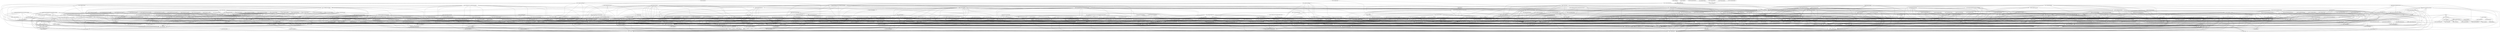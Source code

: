 digraph G { 
"fg_019: HistoryEntry" -> "fg_017: HistoryPath"; 
"fg_019: HistoryEntry" -> "fg_018: HistoryConstants"; 
"fg_042: DeviateException,AbstractDeviateException" -> "fg_001: ErrorCode"; 
"fg_043: ErrorCodeRegistry" -> "fg_001: ErrorCode"; 
"fg_044: ErrorCodeRegistry" -> "fg_001: ErrorCode"; 
"fg_045: ErrorCodeRegistry" -> "fg_001: ErrorCode"; 
"fg_046: ErrorCodeRegistry" -> "fg_001: ErrorCode"; 
"fg_047: ErrorCodeRegistry" -> "fg_001: ErrorCode"; 
"fg_049: ErrorCodeRegistry" -> "fg_001: ErrorCode"; 
"fg_050: ErrorCodeRegistry" -> "fg_001: ErrorCode"; 
"fg_051: ErrorCodeRegistry" -> "fg_001: ErrorCode"; 
"fg_052: ErrorCodeRegistry" -> "fg_001: ErrorCode"; 
"fg_053: ErrorCodeRegistry" -> "fg_001: ErrorCode"; 
"fg_054: ErrorCodeRegistry" -> "fg_001: ErrorCode"; 
"fg_055: SimpleSaveFileChooser" -> "fg_003: ResourceUtils"; 
"fg_056: IconUtils" -> "fg_006: SizeUtils"; 
"fg_057: JRibbonPanel" -> "fg_006: SizeUtils"; 
"fg_058: JRibbonTab" -> "fg_057: JRibbonPanel"; 
"fg_059: JRibbonBar" -> "fg_058: JRibbonTab"; 
"fg_060: ExplorerPlugin" -> "fg_059: JRibbonBar"; 
"fg_061: AbstractMetadataCollection" -> "fg_008: ProjectResource,MetadataAccessor"; 
"fg_063: ClusterComponentCopier,ClusterGroup,ClusterComponent,ClusterItem,ClusterVisitor" -> "fg_062: Named"; 
"fg_063: ClusterComponentCopier,ClusterGroup,ClusterComponent,ClusterItem,ClusterVisitor" -> "fg_064: ClusterParent"; 
"fg_063: ClusterComponentCopier,ClusterGroup,ClusterComponent,ClusterItem,ClusterVisitor" -> "fg_009: Depth"; 
"fg_064: ClusterParent" -> "fg_062: Named"; 
"fg_066: TreeNode" -> "fg_009: Depth"; 
"fg_067: Location,Dependency" -> "fg_012: DependencyType"; 
"fg_068: Version,Repository" -> "fg_019: HistoryEntry"; 
"fg_069: GitLogParser" -> "fg_017: HistoryPath"; 
"fg_069: GitLogParser" -> "fg_019: HistoryEntry"; 
"fg_070: LicenseException,DeviateFatalException" -> "fg_001: ErrorCode"; 
"fg_070: LicenseException,DeviateFatalException" -> "fg_042: DeviateException,AbstractDeviateException"; 
"fg_072: LicenseRestrictionException" -> "fg_001: ErrorCode"; 
"fg_072: LicenseRestrictionException" -> "fg_042: DeviateException,AbstractDeviateException"; 
"fg_073: DeviateExceptionBuilder" -> "fg_072: LicenseRestrictionException"; 
"fg_073: DeviateExceptionBuilder" -> "fg_001: ErrorCode"; 
"fg_073: DeviateExceptionBuilder" -> "fg_071: TriFunction"; 
"fg_073: DeviateExceptionBuilder" -> "fg_042: DeviateException,AbstractDeviateException"; 
"fg_073: DeviateExceptionBuilder" -> "fg_070: LicenseException,DeviateFatalException"; 
"fg_074: NameProcessingService" -> "fg_042: DeviateException,AbstractDeviateException"; 
"fg_075: Ordered,NamePreProcessor" -> "fg_042: DeviateException,AbstractDeviateException"; 
"fg_076: RevisionException" -> "fg_047: ErrorCodeRegistry"; 
"fg_076: RevisionException" -> "fg_042: DeviateException,AbstractDeviateException"; 
"fg_077: SimpleAction" -> "fg_056: IconUtils"; 
"fg_077: SimpleAction" -> "fg_003: ResourceUtils"; 
"fg_078: AbstractExplorerPlugin" -> "fg_003: ResourceUtils"; 
"fg_078: AbstractExplorerPlugin" -> "fg_060: ExplorerPlugin"; 
"fg_079: SimpleProjectContext" -> "fg_061: AbstractMetadataCollection"; 
"fg_080: ArchIssueInstanceMetaData" -> "fg_061: AbstractMetadataCollection"; 
"fg_081: Clustering" -> "fg_064: ClusterParent"; 
"fg_081: Clustering" -> "fg_061: AbstractMetadataCollection"; 
"fg_081: Clustering" -> "fg_063: ClusterComponentCopier,ClusterGroup,ClusterComponent,ClusterItem,ClusterVisitor"; 
"fg_081: Clustering" -> "fg_008: ProjectResource,MetadataAccessor"; 
"fg_082: TreeCellDecorator" -> "fg_063: ClusterComponentCopier,ClusterGroup,ClusterComponent,ClusterItem,ClusterVisitor"; 
"fg_083: DependencyMatrix" -> "fg_012: DependencyType"; 
"fg_083: DependencyMatrix" -> "fg_067: Location,Dependency"; 
"fg_083: DependencyMatrix" -> "fg_008: ProjectResource,MetadataAccessor"; 
"fg_084: BoundingBox" -> "fg_067: Location,Dependency"; 
"fg_085: TableCellDecorator" -> "fg_067: Location,Dependency"; 
"fg_086: DependencyTypeFamily" -> "fg_012: DependencyType"; 
"fg_086: DependencyTypeFamily" -> "fg_067: Location,Dependency"; 
"fg_087: ErrorCodeRegistry" -> "fg_001: ErrorCode"; 
"fg_090: ArchReportConfigService" -> "fg_007: SimpleObservable,AbstractObservable"; 
"fg_090: ArchReportConfigService" -> "fg_020: Language"; 
"fg_090: ArchReportConfigService" -> "fg_087: ErrorCodeRegistry"; 
"fg_090: ArchReportConfigService" -> "fg_088: AnalyzeSoftwareStep"; 
"fg_090: ArchReportConfigService" -> "fg_022: DependencyMatrixType"; 
"fg_090: ArchReportConfigService" -> "fg_021: Observer"; 
"fg_090: ArchReportConfigService" -> "fg_089: AnalyzeSoftwareStatus"; 
"fg_090: ArchReportConfigService" -> "fg_073: DeviateExceptionBuilder"; 
"fg_090: ArchReportConfigService" -> "fg_068: Version,Repository"; 
"fg_092: ErrorCodeRegistry" -> "fg_001: ErrorCode"; 
"fg_093: AbstractConsoleCommand" -> "fg_003: ResourceUtils"; 
"fg_093: AbstractConsoleCommand" -> "fg_092: ErrorCodeRegistry"; 
"fg_093: AbstractConsoleCommand" -> "fg_005: OptionsConfigurationReader,OptionConfiguration"; 
"fg_093: AbstractConsoleCommand" -> "fg_073: DeviateExceptionBuilder"; 
"fg_093: AbstractConsoleCommand" -> "fg_091: Console,ConsoleCommand"; 
"fg_094: ErrorCodeRegistry,DependsParserService" -> "fg_001: ErrorCode"; 
"fg_094: ErrorCodeRegistry,DependsParserService" -> "fg_073: DeviateExceptionBuilder"; 
"fg_095: ErrorCodeRegistry" -> "fg_001: ErrorCode"; 
"fg_096: GitVersion" -> "fg_068: Version,Repository"; 
"fg_097: GitRepository" -> "fg_096: GitVersion"; 
"fg_097: GitRepository" -> "fg_017: HistoryPath"; 
"fg_097: GitRepository" -> "fg_019: HistoryEntry"; 
"fg_097: GitRepository" -> "fg_095: ErrorCodeRegistry"; 
"fg_097: GitRepository" -> "fg_073: DeviateExceptionBuilder"; 
"fg_097: GitRepository" -> "fg_068: Version,Repository"; 
"fg_098: ScmLoader" -> "fg_068: Version,Repository"; 
"fg_099: GitLoader" -> "fg_098: ScmLoader"; 
"fg_099: GitLoader" -> "fg_097: GitRepository"; 
"fg_099: GitLoader" -> "fg_068: Version,Repository"; 
"fg_100: ErrorCodeRegistry" -> "fg_001: ErrorCode"; 
"fg_103: ArchReportConfigService" -> "fg_020: Language"; 
"fg_103: ArchReportConfigService" -> "fg_007: SimpleObservable,AbstractObservable"; 
"fg_103: ArchReportConfigService" -> "fg_100: ErrorCodeRegistry"; 
"fg_103: ArchReportConfigService" -> "fg_101: AnalyzeSoftwareStep"; 
"fg_103: ArchReportConfigService" -> "fg_022: DependencyMatrixType"; 
"fg_103: ArchReportConfigService" -> "fg_021: Observer"; 
"fg_103: ArchReportConfigService" -> "fg_102: AnalyzeSoftwareStatus"; 
"fg_103: ArchReportConfigService" -> "fg_073: DeviateExceptionBuilder"; 
"fg_103: ArchReportConfigService" -> "fg_068: Version,Repository"; 
"fg_104: ChangeSpaceIOService" -> "fg_036: ModifiedFile"; 
"fg_104: ChangeSpaceIOService" -> "fg_047: ErrorCodeRegistry"; 
"fg_104: ChangeSpaceIOService" -> "fg_029: FilePathUtils"; 
"fg_104: ChangeSpaceIOService" -> "fg_073: DeviateExceptionBuilder"; 
"fg_105: MeasureListParser,ErrorCodeRegistry" -> "fg_001: ErrorCode"; 
"fg_105: MeasureListParser,ErrorCodeRegistry" -> "fg_073: DeviateExceptionBuilder"; 
"fg_107: AbstractOrdered" -> "fg_075: Ordered,NamePreProcessor"; 
"fg_108: TargetListFileService" -> "fg_036: ModifiedFile"; 
"fg_108: TargetListFileService" -> "fg_047: ErrorCodeRegistry"; 
"fg_108: TargetListFileService" -> "fg_076: RevisionException"; 
"fg_108: TargetListFileService" -> "fg_028: IssueListKey"; 
"fg_108: TargetListFileService" -> "fg_073: DeviateExceptionBuilder"; 
"fg_110: ClusterTraversalVisitor" -> "fg_081: Clustering"; 
"fg_110: ClusterTraversalVisitor" -> "fg_109: TraversalVisitResult"; 
"fg_110: ClusterTraversalVisitor" -> "fg_063: ClusterComponentCopier,ClusterGroup,ClusterComponent,ClusterItem,ClusterVisitor"; 
"fg_111: ClusterTraversal" -> "fg_110: ClusterTraversalVisitor"; 
"fg_111: ClusterTraversal" -> "fg_081: Clustering"; 
"fg_111: ClusterTraversal" -> "fg_109: TraversalVisitResult"; 
"fg_111: ClusterTraversal" -> "fg_063: ClusterComponentCopier,ClusterGroup,ClusterComponent,ClusterItem,ClusterVisitor"; 
"fg_112: ClusteringFileService" -> "fg_081: Clustering"; 
"fg_113: ClusteringExportService" -> "fg_081: Clustering"; 
"fg_114: ClusteringImportService" -> "fg_081: Clustering"; 
"fg_115: Project,ProjectResourceCollection" -> "fg_062: Named"; 
"fg_115: Project,ProjectResourceCollection" -> "fg_081: Clustering"; 
"fg_115: Project,ProjectResourceCollection" -> "fg_083: DependencyMatrix"; 
"fg_115: Project,ProjectResourceCollection" -> "fg_008: ProjectResource,MetadataAccessor"; 
"fg_116: DependencyMatrixReclusterService" -> "fg_081: Clustering"; 
"fg_116: DependencyMatrixReclusterService" -> "fg_083: DependencyMatrix"; 
"fg_116: DependencyMatrixReclusterService" -> "fg_063: ClusterComponentCopier,ClusterGroup,ClusterComponent,ClusterItem,ClusterVisitor"; 
"fg_117: BidiDependencyMatrix,FilteredBidiDependencyMatrix" -> "fg_083: DependencyMatrix"; 
"fg_117: BidiDependencyMatrix,FilteredBidiDependencyMatrix" -> "fg_012: DependencyType"; 
"fg_117: BidiDependencyMatrix,FilteredBidiDependencyMatrix" -> "fg_067: Location,Dependency"; 
"fg_118: PropagationCostService" -> "fg_083: DependencyMatrix"; 
"fg_118: PropagationCostService" -> "fg_015: Licensed"; 
"fg_118: PropagationCostService" -> "fg_067: Location,Dependency"; 
"fg_119: LaunchNewAppContext" -> "fg_007: SimpleObservable,AbstractObservable"; 
"fg_119: LaunchNewAppContext" -> "fg_043: ErrorCodeRegistry"; 
"fg_119: LaunchNewAppContext" -> "fg_081: Clustering"; 
"fg_119: LaunchNewAppContext" -> "fg_083: DependencyMatrix"; 
"fg_119: LaunchNewAppContext" -> "fg_012: DependencyType"; 
"fg_119: LaunchNewAppContext" -> "fg_073: DeviateExceptionBuilder"; 
"fg_120: DependencyMatrixFileService" -> "fg_083: DependencyMatrix"; 
"fg_121: MergeDependencyMatrixService" -> "fg_083: DependencyMatrix"; 
"fg_122: DependencyMatrixExportService" -> "fg_083: DependencyMatrix"; 
"fg_123: DependencyMatrixImportService" -> "fg_083: DependencyMatrix"; 
"fg_124: AbstractPrinter,ArchIssue" -> "fg_083: DependencyMatrix"; 
"fg_125: UnstableInterfacePrinter" -> "fg_083: DependencyMatrix"; 
"fg_125: UnstableInterfacePrinter" -> "fg_124: AbstractPrinter,ArchIssue"; 
"fg_126: UnhealthyInheritancePrinter" -> "fg_124: AbstractPrinter,ArchIssue"; 
"fg_127: PackageCyclePrinter" -> "fg_124: AbstractPrinter,ArchIssue"; 
"fg_128: ModularityViolationPrinter" -> "fg_124: AbstractPrinter,ArchIssue"; 
"fg_129: CrossingPrinter" -> "fg_083: DependencyMatrix"; 
"fg_129: CrossingPrinter" -> "fg_124: AbstractPrinter,ArchIssue"; 
"fg_130: CliquePrinter" -> "fg_124: AbstractPrinter,ArchIssue"; 
"fg_131: ArchIssueType" -> "fg_129: CrossingPrinter"; 
"fg_131: ArchIssueType" -> "fg_126: UnhealthyInheritancePrinter"; 
"fg_131: ArchIssueType" -> "fg_124: AbstractPrinter,ArchIssue"; 
"fg_131: ArchIssueType" -> "fg_127: PackageCyclePrinter"; 
"fg_131: ArchIssueType" -> "fg_125: UnstableInterfacePrinter"; 
"fg_131: ArchIssueType" -> "fg_128: ModularityViolationPrinter"; 
"fg_131: ArchIssueType" -> "fg_130: CliquePrinter"; 
"fg_132: SplitDependsService" -> "fg_083: DependencyMatrix"; 
"fg_133: DependencyMatrixBuilder" -> "fg_012: DependencyType"; 
"fg_133: DependencyMatrixBuilder" -> "fg_067: Location,Dependency"; 
"fg_135: FlavorService" -> "fg_134: Flavor"; 
"fg_136: FlavorService" -> "fg_135: FlavorService"; 
"fg_136: FlavorService" -> "fg_134: Flavor"; 
"fg_137: SimpleDependency" -> "fg_012: DependencyType"; 
"fg_137: SimpleDependency" -> "fg_067: Location,Dependency"; 
"fg_138: SimpleDependencyMatrix" -> "fg_061: AbstractMetadataCollection"; 
"fg_138: SimpleDependencyMatrix" -> "fg_083: DependencyMatrix"; 
"fg_138: SimpleDependencyMatrix" -> "fg_012: DependencyType"; 
"fg_138: SimpleDependencyMatrix" -> "fg_067: Location,Dependency"; 
"fg_138: SimpleDependencyMatrix" -> "fg_086: DependencyTypeFamily"; 
"fg_139: SimpleDependencyMatrixBuilder" -> "fg_136: FlavorService"; 
"fg_139: SimpleDependencyMatrixBuilder" -> "fg_044: ErrorCodeRegistry"; 
"fg_139: SimpleDependencyMatrixBuilder" -> "fg_083: DependencyMatrix"; 
"fg_139: SimpleDependencyMatrixBuilder" -> "fg_012: DependencyType"; 
"fg_139: SimpleDependencyMatrixBuilder" -> "fg_138: SimpleDependencyMatrix"; 
"fg_139: SimpleDependencyMatrixBuilder" -> "fg_137: SimpleDependency"; 
"fg_139: SimpleDependencyMatrixBuilder" -> "fg_067: Location,Dependency"; 
"fg_139: SimpleDependencyMatrixBuilder" -> "fg_133: DependencyMatrixBuilder"; 
"fg_139: SimpleDependencyMatrixBuilder" -> "fg_073: DeviateExceptionBuilder"; 
"fg_140: DependencyMatrixTypeDetection" -> "fg_083: DependencyMatrix"; 
"fg_140: DependencyMatrixTypeDetection" -> "fg_012: DependencyType"; 
"fg_140: DependencyMatrixTypeDetection" -> "fg_086: DependencyTypeFamily"; 
"fg_141: RelationUtil" -> "fg_012: DependencyType"; 
"fg_141: RelationUtil" -> "fg_067: Location,Dependency"; 
"fg_141: RelationUtil" -> "fg_086: DependencyTypeFamily"; 
"fg_142: Shell" -> "fg_093: AbstractConsoleCommand"; 
"fg_142: Shell" -> "fg_092: ErrorCodeRegistry"; 
"fg_142: Shell" -> "fg_004: ConsoleHelpFormatter"; 
"fg_142: Shell" -> "fg_073: DeviateExceptionBuilder"; 
"fg_142: Shell" -> "fg_091: Console,ConsoleCommand"; 
"fg_143: AbstractSimpleConsoleCommand" -> "fg_093: AbstractConsoleCommand"; 
"fg_143: AbstractSimpleConsoleCommand" -> "fg_091: Console,ConsoleCommand"; 
"fg_144: AbstractClusterTraversalVisitor" -> "fg_110: ClusterTraversalVisitor"; 
"fg_144: AbstractClusterTraversalVisitor" -> "fg_081: Clustering"; 
"fg_144: AbstractClusterTraversalVisitor" -> "fg_109: TraversalVisitResult"; 
"fg_144: AbstractClusterTraversalVisitor" -> "fg_063: ClusterComponentCopier,ClusterGroup,ClusterComponent,ClusterItem,ClusterVisitor"; 
"fg_145: AbstractClusteringExportService" -> "fg_045: ErrorCodeRegistry"; 
"fg_145: AbstractClusteringExportService" -> "fg_081: Clustering"; 
"fg_145: AbstractClusteringExportService" -> "fg_113: ClusteringExportService"; 
"fg_145: AbstractClusteringExportService" -> "fg_029: FilePathUtils"; 
"fg_145: AbstractClusteringExportService" -> "fg_073: DeviateExceptionBuilder"; 
"fg_146: ExplorerUtils" -> "fg_007: SimpleObservable,AbstractObservable"; 
"fg_146: ExplorerUtils" -> "fg_077: SimpleAction"; 
"fg_146: ExplorerUtils" -> "fg_003: ResourceUtils"; 
"fg_146: ExplorerUtils" -> "fg_115: Project,ProjectResourceCollection"; 
"fg_147: ProjectFileService" -> "fg_115: Project,ProjectResourceCollection"; 
"fg_149: StyleUtils" -> "fg_148: SpreadsheetUtils"; 
"fg_149: StyleUtils" -> "fg_084: BoundingBox"; 
"fg_150: ExportSpreadsheetService" -> "fg_116: DependencyMatrixReclusterService"; 
"fg_150: ExportSpreadsheetService" -> "fg_110: ClusterTraversalVisitor"; 
"fg_150: ExportSpreadsheetService" -> "fg_148: SpreadsheetUtils"; 
"fg_150: ExportSpreadsheetService" -> "fg_081: Clustering"; 
"fg_150: ExportSpreadsheetService" -> "fg_012: DependencyType"; 
"fg_150: ExportSpreadsheetService" -> "fg_015: Licensed"; 
"fg_150: ExportSpreadsheetService" -> "fg_067: Location,Dependency"; 
"fg_150: ExportSpreadsheetService" -> "fg_086: DependencyTypeFamily"; 
"fg_150: ExportSpreadsheetService" -> "fg_111: ClusterTraversal"; 
"fg_150: ExportSpreadsheetService" -> "fg_109: TraversalVisitResult"; 
"fg_150: ExportSpreadsheetService" -> "fg_083: DependencyMatrix"; 
"fg_150: ExportSpreadsheetService" -> "fg_084: BoundingBox"; 
"fg_150: ExportSpreadsheetService" -> "fg_149: StyleUtils"; 
"fg_150: ExportSpreadsheetService" -> "fg_065: IntegerInterval"; 
"fg_150: ExportSpreadsheetService" -> "fg_063: ClusterComponentCopier,ClusterGroup,ClusterComponent,ClusterItem,ClusterVisitor"; 
"fg_150: ExportSpreadsheetService" -> "fg_066: TreeNode"; 
"fg_151: DependencyMatrixFilterService" -> "fg_117: BidiDependencyMatrix,FilteredBidiDependencyMatrix"; 
"fg_151: DependencyMatrixFilterService" -> "fg_083: DependencyMatrix"; 
"fg_152: SaveMatrixAsAction,SaveMatrixAction" -> "fg_055: SimpleSaveFileChooser"; 
"fg_152: SaveMatrixAsAction,SaveMatrixAction" -> "fg_007: SimpleObservable,AbstractObservable"; 
"fg_152: SaveMatrixAsAction,SaveMatrixAction" -> "fg_083: DependencyMatrix"; 
"fg_152: SaveMatrixAsAction,SaveMatrixAction" -> "fg_079: SimpleProjectContext"; 
"fg_152: SaveMatrixAsAction,SaveMatrixAction" -> "fg_077: SimpleAction"; 
"fg_152: SaveMatrixAsAction,SaveMatrixAction" -> "fg_042: DeviateException,AbstractDeviateException"; 
"fg_152: SaveMatrixAsAction,SaveMatrixAction" -> "fg_120: DependencyMatrixFileService"; 
"fg_152: SaveMatrixAsAction,SaveMatrixAction" -> "fg_029: FilePathUtils"; 
"fg_153: SaveClusteringAction,SaveClusteringAsAction" -> "fg_055: SimpleSaveFileChooser"; 
"fg_153: SaveClusteringAction,SaveClusteringAsAction" -> "fg_007: SimpleObservable,AbstractObservable"; 
"fg_153: SaveClusteringAction,SaveClusteringAsAction" -> "fg_081: Clustering"; 
"fg_153: SaveClusteringAction,SaveClusteringAsAction" -> "fg_077: SimpleAction"; 
"fg_153: SaveClusteringAction,SaveClusteringAsAction" -> "fg_079: SimpleProjectContext"; 
"fg_153: SaveClusteringAction,SaveClusteringAsAction" -> "fg_042: DeviateException,AbstractDeviateException"; 
"fg_153: SaveClusteringAction,SaveClusteringAsAction" -> "fg_029: FilePathUtils"; 
"fg_153: SaveClusteringAction,SaveClusteringAsAction" -> "fg_112: ClusteringFileService"; 
"fg_154: AbstractDependencyMatrixExportService" -> "fg_044: ErrorCodeRegistry"; 
"fg_154: AbstractDependencyMatrixExportService" -> "fg_083: DependencyMatrix"; 
"fg_154: AbstractDependencyMatrixExportService" -> "fg_122: DependencyMatrixExportService"; 
"fg_154: AbstractDependencyMatrixExportService" -> "fg_029: FilePathUtils"; 
"fg_154: AbstractDependencyMatrixExportService" -> "fg_073: DeviateExceptionBuilder"; 
"fg_155: UnorderedDependencyMatrixBuilder" -> "fg_012: DependencyType"; 
"fg_155: UnorderedDependencyMatrixBuilder" -> "fg_139: SimpleDependencyMatrixBuilder"; 
"fg_155: UnorderedDependencyMatrixBuilder" -> "fg_138: SimpleDependencyMatrix"; 
"fg_155: UnorderedDependencyMatrixBuilder" -> "fg_067: Location,Dependency"; 
"fg_155: UnorderedDependencyMatrixBuilder" -> "fg_137: SimpleDependency"; 
"fg_155: UnorderedDependencyMatrixBuilder" -> "fg_133: DependencyMatrixBuilder"; 
"fg_156: AbstractDetector,ParameterConfig" -> "fg_081: Clustering"; 
"fg_156: AbstractDetector,ParameterConfig" -> "fg_083: DependencyMatrix"; 
"fg_156: AbstractDetector,ParameterConfig" -> "fg_124: AbstractPrinter,ArchIssue"; 
"fg_156: AbstractDetector,ParameterConfig" -> "fg_139: SimpleDependencyMatrixBuilder"; 
"fg_156: AbstractDetector,ParameterConfig" -> "fg_067: Location,Dependency"; 
"fg_156: AbstractDetector,ParameterConfig" -> "fg_133: DependencyMatrixBuilder"; 
"fg_157: ErrorCodeRegistry" -> "fg_001: ErrorCode"; 
"fg_158: ReportCommand" -> "fg_142: Shell"; 
"fg_158: ReportCommand" -> "fg_023: ArchReportParams"; 
"fg_158: ReportCommand" -> "fg_024: ArchReportDocumentService,ArchReport"; 
"fg_158: ReportCommand" -> "fg_091: Console,ConsoleCommand"; 
"fg_159: AbstractReportCommand" -> "fg_142: Shell"; 
"fg_159: AbstractReportCommand" -> "fg_023: ArchReportParams"; 
"fg_159: AbstractReportCommand" -> "fg_158: ReportCommand"; 
"fg_159: AbstractReportCommand" -> "fg_157: ErrorCodeRegistry"; 
"fg_159: AbstractReportCommand" -> "fg_024: ArchReportDocumentService,ArchReport"; 
"fg_159: AbstractReportCommand" -> "fg_073: DeviateExceptionBuilder"; 
"fg_159: AbstractReportCommand" -> "fg_091: Console,ConsoleCommand"; 
"fg_160: ChangeListCommand" -> "fg_159: AbstractReportCommand"; 
"fg_160: ChangeListCommand" -> "fg_142: Shell"; 
"fg_160: ChangeListCommand" -> "fg_023: ArchReportParams"; 
"fg_160: ChangeListCommand" -> "fg_028: IssueListKey"; 
"fg_160: ChangeListCommand" -> "fg_157: ErrorCodeRegistry"; 
"fg_160: ChangeListCommand" -> "fg_073: DeviateExceptionBuilder"; 
"fg_160: ChangeListCommand" -> "fg_024: ArchReportDocumentService,ArchReport"; 
"fg_160: ChangeListCommand" -> "fg_091: Console,ConsoleCommand"; 
"fg_161: TargetListCommand" -> "fg_159: AbstractReportCommand"; 
"fg_161: TargetListCommand" -> "fg_142: Shell"; 
"fg_161: TargetListCommand" -> "fg_023: ArchReportParams"; 
"fg_161: TargetListCommand" -> "fg_028: IssueListKey"; 
"fg_161: TargetListCommand" -> "fg_157: ErrorCodeRegistry"; 
"fg_161: TargetListCommand" -> "fg_003: ResourceUtils"; 
"fg_161: TargetListCommand" -> "fg_024: ArchReportDocumentService,ArchReport"; 
"fg_161: TargetListCommand" -> "fg_073: DeviateExceptionBuilder"; 
"fg_161: TargetListCommand" -> "fg_091: Console,ConsoleCommand"; 
"fg_162: StructureDsmCommand" -> "fg_159: AbstractReportCommand"; 
"fg_162: StructureDsmCommand" -> "fg_142: Shell"; 
"fg_162: StructureDsmCommand" -> "fg_023: ArchReportParams"; 
"fg_162: StructureDsmCommand" -> "fg_157: ErrorCodeRegistry"; 
"fg_162: StructureDsmCommand" -> "fg_029: FilePathUtils"; 
"fg_162: StructureDsmCommand" -> "fg_073: DeviateExceptionBuilder"; 
"fg_162: StructureDsmCommand" -> "fg_091: Console,ConsoleCommand"; 
"fg_163: PropagationCostCommand" -> "fg_159: AbstractReportCommand"; 
"fg_163: PropagationCostCommand" -> "fg_023: ArchReportParams"; 
"fg_163: PropagationCostCommand" -> "fg_091: Console,ConsoleCommand"; 
"fg_164: NamespaceClusterCommand" -> "fg_159: AbstractReportCommand"; 
"fg_164: NamespaceClusterCommand" -> "fg_142: Shell"; 
"fg_164: NamespaceClusterCommand" -> "fg_023: ArchReportParams"; 
"fg_164: NamespaceClusterCommand" -> "fg_091: Console,ConsoleCommand"; 
"fg_165: MergeDsmCommand" -> "fg_159: AbstractReportCommand"; 
"fg_165: MergeDsmCommand" -> "fg_142: Shell"; 
"fg_165: MergeDsmCommand" -> "fg_023: ArchReportParams"; 
"fg_165: MergeDsmCommand" -> "fg_091: Console,ConsoleCommand"; 
"fg_166: IndependenceLevelCommand" -> "fg_159: AbstractReportCommand"; 
"fg_166: IndependenceLevelCommand" -> "fg_023: ArchReportParams"; 
"fg_166: IndependenceLevelCommand" -> "fg_091: Console,ConsoleCommand"; 
"fg_167: ArchIssueCostCommand" -> "fg_159: AbstractReportCommand"; 
"fg_167: ArchIssueCostCommand" -> "fg_023: ArchReportParams"; 
"fg_167: ArchIssueCostCommand" -> "fg_025: ArchIssueKey"; 
"fg_167: ArchIssueCostCommand" -> "fg_157: ErrorCodeRegistry"; 
"fg_167: ArchIssueCostCommand" -> "fg_024: ArchReportDocumentService,ArchReport"; 
"fg_167: ArchIssueCostCommand" -> "fg_073: DeviateExceptionBuilder"; 
"fg_167: ArchIssueCostCommand" -> "fg_091: Console,ConsoleCommand"; 
"fg_168: HotspotCostCommand" -> "fg_159: AbstractReportCommand"; 
"fg_168: HotspotCostCommand" -> "fg_142: Shell"; 
"fg_168: HotspotCostCommand" -> "fg_023: ArchReportParams"; 
"fg_168: HotspotCostCommand" -> "fg_091: Console,ConsoleCommand"; 
"fg_169: HotspotCommand" -> "fg_159: AbstractReportCommand"; 
"fg_169: HotspotCommand" -> "fg_142: Shell"; 
"fg_169: HotspotCommand" -> "fg_023: ArchReportParams"; 
"fg_169: HotspotCommand" -> "fg_091: Console,ConsoleCommand"; 
"fg_170: HistoryDsmCommand" -> "fg_159: AbstractReportCommand"; 
"fg_170: HistoryDsmCommand" -> "fg_142: Shell"; 
"fg_170: HistoryDsmCommand" -> "fg_023: ArchReportParams"; 
"fg_170: HistoryDsmCommand" -> "fg_157: ErrorCodeRegistry"; 
"fg_170: HistoryDsmCommand" -> "fg_003: ResourceUtils"; 
"fg_170: HistoryDsmCommand" -> "fg_073: DeviateExceptionBuilder"; 
"fg_170: HistoryDsmCommand" -> "fg_024: ArchReportDocumentService,ArchReport"; 
"fg_170: HistoryDsmCommand" -> "fg_091: Console,ConsoleCommand"; 
"fg_171: ExportStructureMatrixCommand" -> "fg_159: AbstractReportCommand"; 
"fg_171: ExportStructureMatrixCommand" -> "fg_142: Shell"; 
"fg_171: ExportStructureMatrixCommand" -> "fg_023: ArchReportParams"; 
"fg_171: ExportStructureMatrixCommand" -> "fg_091: Console,ConsoleCommand"; 
"fg_172: ExportNamespaceClusterCommand" -> "fg_159: AbstractReportCommand"; 
"fg_172: ExportNamespaceClusterCommand" -> "fg_142: Shell"; 
"fg_172: ExportNamespaceClusterCommand" -> "fg_023: ArchReportParams"; 
"fg_172: ExportNamespaceClusterCommand" -> "fg_091: Console,ConsoleCommand"; 
"fg_173: ExportMergeMatrixCommand" -> "fg_159: AbstractReportCommand"; 
"fg_173: ExportMergeMatrixCommand" -> "fg_142: Shell"; 
"fg_173: ExportMergeMatrixCommand" -> "fg_023: ArchReportParams"; 
"fg_173: ExportMergeMatrixCommand" -> "fg_091: Console,ConsoleCommand"; 
"fg_174: ExportHistoryMatrixCommand" -> "fg_159: AbstractReportCommand"; 
"fg_174: ExportHistoryMatrixCommand" -> "fg_142: Shell"; 
"fg_174: ExportHistoryMatrixCommand" -> "fg_023: ArchReportParams"; 
"fg_174: ExportHistoryMatrixCommand" -> "fg_091: Console,ConsoleCommand"; 
"fg_175: ExportDrhClusterCommand" -> "fg_159: AbstractReportCommand"; 
"fg_175: ExportDrhClusterCommand" -> "fg_142: Shell"; 
"fg_175: ExportDrhClusterCommand" -> "fg_023: ArchReportParams"; 
"fg_175: ExportDrhClusterCommand" -> "fg_091: Console,ConsoleCommand"; 
"fg_176: ArchIssueCommand" -> "fg_159: AbstractReportCommand"; 
"fg_176: ArchIssueCommand" -> "fg_025: ArchIssueKey"; 
"fg_176: ArchIssueCommand" -> "fg_023: ArchReportParams"; 
"fg_176: ArchIssueCommand" -> "fg_157: ErrorCodeRegistry"; 
"fg_176: ArchIssueCommand" -> "fg_073: DeviateExceptionBuilder"; 
"fg_176: ArchIssueCommand" -> "fg_024: ArchReportDocumentService,ArchReport"; 
"fg_176: ArchIssueCommand" -> "fg_091: Console,ConsoleCommand"; 
"fg_177: ArchReportService,ZipUtil" -> "fg_142: Shell"; 
"fg_177: ArchReportService,ZipUtil" -> "fg_023: ArchReportParams"; 
"fg_177: ArchReportService,ZipUtil" -> "fg_158: ReportCommand"; 
"fg_177: ArchReportService,ZipUtil" -> "fg_025: ArchIssueKey"; 
"fg_177: ArchReportService,ZipUtil" -> "fg_028: IssueListKey"; 
"fg_177: ArchReportService,ZipUtil" -> "fg_157: ErrorCodeRegistry"; 
"fg_177: ArchReportService,ZipUtil" -> "fg_003: ResourceUtils"; 
"fg_177: ArchReportService,ZipUtil" -> "fg_092: ErrorCodeRegistry"; 
"fg_177: ArchReportService,ZipUtil" -> "fg_183: ArchReportMode"; 
"fg_177: ArchReportService,ZipUtil" -> "fg_024: ArchReportDocumentService,ArchReport"; 
"fg_177: ArchReportService,ZipUtil" -> "fg_073: DeviateExceptionBuilder"; 
"fg_178: DrhClusterCommand" -> "fg_159: AbstractReportCommand"; 
"fg_178: DrhClusterCommand" -> "fg_142: Shell"; 
"fg_178: DrhClusterCommand" -> "fg_023: ArchReportParams"; 
"fg_178: DrhClusterCommand" -> "fg_091: Console,ConsoleCommand"; 
"fg_179: DecouplingLevelCommand" -> "fg_159: AbstractReportCommand"; 
"fg_179: DecouplingLevelCommand" -> "fg_142: Shell"; 
"fg_179: DecouplingLevelCommand" -> "fg_023: ArchReportParams"; 
"fg_179: DecouplingLevelCommand" -> "fg_091: Console,ConsoleCommand"; 
"fg_180: ChangeSpaceCommand" -> "fg_159: AbstractReportCommand"; 
"fg_180: ChangeSpaceCommand" -> "fg_142: Shell"; 
"fg_180: ChangeSpaceCommand" -> "fg_023: ArchReportParams"; 
"fg_180: ChangeSpaceCommand" -> "fg_091: Console,ConsoleCommand"; 
"fg_181: ArchRootDebtCommand" -> "fg_159: AbstractReportCommand"; 
"fg_181: ArchRootDebtCommand" -> "fg_142: Shell"; 
"fg_181: ArchRootDebtCommand" -> "fg_023: ArchReportParams"; 
"fg_181: ArchRootDebtCommand" -> "fg_157: ErrorCodeRegistry"; 
"fg_181: ArchRootDebtCommand" -> "fg_027: ArchRootDebtKey"; 
"fg_181: ArchRootDebtCommand" -> "fg_026: ArchRootSummaryKey"; 
"fg_181: ArchRootDebtCommand" -> "fg_024: ArchReportDocumentService,ArchReport"; 
"fg_181: ArchRootDebtCommand" -> "fg_073: DeviateExceptionBuilder"; 
"fg_181: ArchRootDebtCommand" -> "fg_091: Console,ConsoleCommand"; 
"fg_182: ArchRootCommand" -> "fg_159: AbstractReportCommand"; 
"fg_182: ArchRootCommand" -> "fg_142: Shell"; 
"fg_182: ArchRootCommand" -> "fg_023: ArchReportParams"; 
"fg_182: ArchRootCommand" -> "fg_157: ErrorCodeRegistry"; 
"fg_182: ArchRootCommand" -> "fg_073: DeviateExceptionBuilder"; 
"fg_182: ArchRootCommand" -> "fg_024: ArchReportDocumentService,ArchReport"; 
"fg_182: ArchRootCommand" -> "fg_091: Console,ConsoleCommand"; 
"fg_183: ArchReportMode" -> "fg_164: NamespaceClusterCommand"; 
"fg_183: ArchReportMode" -> "fg_163: PropagationCostCommand"; 
"fg_183: ArchReportMode" -> "fg_173: ExportMergeMatrixCommand"; 
"fg_183: ArchReportMode" -> "fg_180: ChangeSpaceCommand"; 
"fg_183: ArchReportMode" -> "fg_171: ExportStructureMatrixCommand"; 
"fg_183: ArchReportMode" -> "fg_162: StructureDsmCommand"; 
"fg_183: ArchReportMode" -> "fg_165: MergeDsmCommand"; 
"fg_183: ArchReportMode" -> "fg_158: ReportCommand"; 
"fg_183: ArchReportMode" -> "fg_175: ExportDrhClusterCommand"; 
"fg_183: ArchReportMode" -> "fg_178: DrhClusterCommand"; 
"fg_183: ArchReportMode" -> "fg_176: ArchIssueCommand"; 
"fg_183: ArchReportMode" -> "fg_170: HistoryDsmCommand"; 
"fg_183: ArchReportMode" -> "fg_169: HotspotCommand"; 
"fg_183: ArchReportMode" -> "fg_174: ExportHistoryMatrixCommand"; 
"fg_183: ArchReportMode" -> "fg_182: ArchRootCommand"; 
"fg_183: ArchReportMode" -> "fg_168: HotspotCostCommand"; 
"fg_183: ArchReportMode" -> "fg_161: TargetListCommand"; 
"fg_183: ArchReportMode" -> "fg_179: DecouplingLevelCommand"; 
"fg_183: ArchReportMode" -> "fg_172: ExportNamespaceClusterCommand"; 
"fg_183: ArchReportMode" -> "fg_160: ChangeListCommand"; 
"fg_183: ArchReportMode" -> "fg_166: IndependenceLevelCommand"; 
"fg_183: ArchReportMode" -> "fg_181: ArchRootDebtCommand"; 
"fg_183: ArchReportMode" -> "fg_167: ArchIssueCostCommand"; 
"fg_185: ChangeSpaceService" -> "fg_036: ModifiedFile"; 
"fg_185: ChangeSpaceService" -> "fg_074: NameProcessingService"; 
"fg_185: ChangeSpaceService" -> "fg_104: ChangeSpaceIOService"; 
"fg_185: ChangeSpaceService" -> "fg_017: HistoryPath"; 
"fg_185: ChangeSpaceService" -> "fg_019: HistoryEntry"; 
"fg_185: ChangeSpaceService" -> "fg_184: FileName"; 
"fg_186: AbstractGenerateChangeSpaceCommand" -> "fg_185: ChangeSpaceService"; 
"fg_186: AbstractGenerateChangeSpaceCommand" -> "fg_143: AbstractSimpleConsoleCommand"; 
"fg_187: ChangeListFileService,AbstractGenerateChangeListCommand" -> "fg_036: ModifiedFile"; 
"fg_187: ChangeListFileService,AbstractGenerateChangeListCommand" -> "fg_047: ErrorCodeRegistry"; 
"fg_187: ChangeListFileService,AbstractGenerateChangeListCommand" -> "fg_074: NameProcessingService"; 
"fg_187: ChangeListFileService,AbstractGenerateChangeListCommand" -> "fg_017: HistoryPath"; 
"fg_187: ChangeListFileService,AbstractGenerateChangeListCommand" -> "fg_028: IssueListKey"; 
"fg_187: ChangeListFileService,AbstractGenerateChangeListCommand" -> "fg_076: RevisionException"; 
"fg_187: ChangeListFileService,AbstractGenerateChangeListCommand" -> "fg_019: HistoryEntry"; 
"fg_187: ChangeListFileService,AbstractGenerateChangeListCommand" -> "fg_143: AbstractSimpleConsoleCommand"; 
"fg_187: ChangeListFileService,AbstractGenerateChangeListCommand" -> "fg_053: ErrorCodeRegistry"; 
"fg_187: ChangeListFileService,AbstractGenerateChangeListCommand" -> "fg_029: FilePathUtils"; 
"fg_187: ChangeListFileService,AbstractGenerateChangeListCommand" -> "fg_073: DeviateExceptionBuilder"; 
"fg_188: HistoryDependencyMatrixBuilder" -> "fg_017: HistoryPath"; 
"fg_188: HistoryDependencyMatrixBuilder" -> "fg_019: HistoryEntry"; 
"fg_188: HistoryDependencyMatrixBuilder" -> "fg_012: DependencyType"; 
"fg_188: HistoryDependencyMatrixBuilder" -> "fg_139: SimpleDependencyMatrixBuilder"; 
"fg_188: HistoryDependencyMatrixBuilder" -> "fg_138: SimpleDependencyMatrix"; 
"fg_188: HistoryDependencyMatrixBuilder" -> "fg_067: Location,Dependency"; 
"fg_190: AbstractImportHistoryToMatrixCommand" -> "fg_093: AbstractConsoleCommand"; 
"fg_190: AbstractImportHistoryToMatrixCommand" -> "fg_074: NameProcessingService"; 
"fg_190: AbstractImportHistoryToMatrixCommand" -> "fg_083: DependencyMatrix"; 
"fg_190: AbstractImportHistoryToMatrixCommand" -> "fg_189: HistoryResult"; 
"fg_190: AbstractImportHistoryToMatrixCommand" -> "fg_017: HistoryPath"; 
"fg_190: AbstractImportHistoryToMatrixCommand" -> "fg_188: HistoryDependencyMatrixBuilder"; 
"fg_190: AbstractImportHistoryToMatrixCommand" -> "fg_019: HistoryEntry"; 
"fg_190: AbstractImportHistoryToMatrixCommand" -> "fg_143: AbstractSimpleConsoleCommand"; 
"fg_190: AbstractImportHistoryToMatrixCommand" -> "fg_138: SimpleDependencyMatrix"; 
"fg_190: AbstractImportHistoryToMatrixCommand" -> "fg_120: DependencyMatrixFileService"; 
"fg_190: AbstractImportHistoryToMatrixCommand" -> "fg_033: JsonExportService"; 
"fg_190: AbstractImportHistoryToMatrixCommand" -> "fg_091: Console,ConsoleCommand"; 
"fg_191: AbstractGenerateTargetListCommand,ErrorCodeRegistry" -> "fg_036: ModifiedFile"; 
"fg_191: AbstractGenerateTargetListCommand,ErrorCodeRegistry" -> "fg_047: ErrorCodeRegistry"; 
"fg_191: AbstractGenerateTargetListCommand,ErrorCodeRegistry" -> "fg_074: NameProcessingService"; 
"fg_191: AbstractGenerateTargetListCommand,ErrorCodeRegistry" -> "fg_001: ErrorCode"; 
"fg_191: AbstractGenerateTargetListCommand,ErrorCodeRegistry" -> "fg_108: TargetListFileService"; 
"fg_191: AbstractGenerateTargetListCommand,ErrorCodeRegistry" -> "fg_017: HistoryPath"; 
"fg_191: AbstractGenerateTargetListCommand,ErrorCodeRegistry" -> "fg_076: RevisionException"; 
"fg_191: AbstractGenerateTargetListCommand,ErrorCodeRegistry" -> "fg_143: AbstractSimpleConsoleCommand"; 
"fg_191: AbstractGenerateTargetListCommand,ErrorCodeRegistry" -> "fg_019: HistoryEntry"; 
"fg_191: AbstractGenerateTargetListCommand,ErrorCodeRegistry" -> "fg_029: FilePathUtils"; 
"fg_191: AbstractGenerateTargetListCommand,ErrorCodeRegistry" -> "fg_073: DeviateExceptionBuilder"; 
"fg_192: ClusterUtils" -> "fg_111: ClusterTraversal"; 
"fg_192: ClusterUtils" -> "fg_081: Clustering"; 
"fg_192: ClusterUtils" -> "fg_083: DependencyMatrix"; 
"fg_192: ClusterUtils" -> "fg_109: TraversalVisitResult"; 
"fg_192: ClusterUtils" -> "fg_144: AbstractClusterTraversalVisitor"; 
"fg_192: ClusterUtils" -> "fg_063: ClusterComponentCopier,ClusterGroup,ClusterComponent,ClusterItem,ClusterVisitor"; 
"fg_193: NamespaceClusterService" -> "fg_111: ClusterTraversal"; 
"fg_193: NamespaceClusterService" -> "fg_081: Clustering"; 
"fg_193: NamespaceClusterService" -> "fg_083: DependencyMatrix"; 
"fg_193: NamespaceClusterService" -> "fg_109: TraversalVisitResult"; 
"fg_193: NamespaceClusterService" -> "fg_011: ClusterName"; 
"fg_193: NamespaceClusterService" -> "fg_144: AbstractClusterTraversalVisitor"; 
"fg_193: NamespaceClusterService" -> "fg_063: ClusterComponentCopier,ClusterGroup,ClusterComponent,ClusterItem,ClusterVisitor"; 
"fg_194: ClusteringXmlExportService" -> "fg_045: ErrorCodeRegistry"; 
"fg_194: ClusteringXmlExportService" -> "fg_081: Clustering"; 
"fg_194: ClusteringXmlExportService" -> "fg_145: AbstractClusteringExportService"; 
"fg_194: ClusteringXmlExportService" -> "fg_015: Licensed"; 
"fg_194: ClusteringXmlExportService" -> "fg_063: ClusterComponentCopier,ClusterGroup,ClusterComponent,ClusterItem,ClusterVisitor"; 
"fg_194: ClusteringXmlExportService" -> "fg_073: DeviateExceptionBuilder"; 
"fg_195: ClusteringJsonExportService" -> "fg_045: ErrorCodeRegistry"; 
"fg_195: ClusteringJsonExportService" -> "fg_081: Clustering"; 
"fg_195: ClusteringJsonExportService" -> "fg_145: AbstractClusteringExportService"; 
"fg_195: ClusteringJsonExportService" -> "fg_015: Licensed"; 
"fg_195: ClusteringJsonExportService" -> "fg_063: ClusterComponentCopier,ClusterGroup,ClusterComponent,ClusterItem,ClusterVisitor"; 
"fg_195: ClusteringJsonExportService" -> "fg_073: DeviateExceptionBuilder"; 
"fg_196: ClusterTreeModel" -> "fg_081: Clustering"; 
"fg_196: ClusterTreeModel" -> "fg_063: ClusterComponentCopier,ClusterGroup,ClusterComponent,ClusterItem,ClusterVisitor"; 
"fg_196: ClusterTreeModel" -> "fg_010: Observable"; 
"fg_197: TreeCellRenderer" -> "fg_062: Named"; 
"fg_197: TreeCellRenderer" -> "fg_007: SimpleObservable,AbstractObservable"; 
"fg_197: TreeCellRenderer" -> "fg_081: Clustering"; 
"fg_197: TreeCellRenderer" -> "fg_082: TreeCellDecorator"; 
"fg_197: TreeCellRenderer" -> "fg_011: ClusterName"; 
"fg_197: TreeCellRenderer" -> "fg_146: ExplorerUtils"; 
"fg_197: TreeCellRenderer" -> "fg_063: ClusterComponentCopier,ClusterGroup,ClusterComponent,ClusterItem,ClusterVisitor"; 
"fg_198: ClusterViewer" -> "fg_196: ClusterTreeModel"; 
"fg_198: ClusterViewer" -> "fg_007: SimpleObservable,AbstractObservable"; 
"fg_198: ClusterViewer" -> "fg_081: Clustering"; 
"fg_198: ClusterViewer" -> "fg_197: TreeCellRenderer"; 
"fg_198: ClusterViewer" -> "fg_063: ClusterComponentCopier,ClusterGroup,ClusterComponent,ClusterItem,ClusterVisitor"; 
"fg_199: LoadMatrixAction" -> "fg_007: SimpleObservable,AbstractObservable"; 
"fg_199: LoadMatrixAction" -> "fg_083: DependencyMatrix"; 
"fg_199: LoadMatrixAction" -> "fg_079: SimpleProjectContext"; 
"fg_199: LoadMatrixAction" -> "fg_077: SimpleAction"; 
"fg_199: LoadMatrixAction" -> "fg_042: DeviateException,AbstractDeviateException"; 
"fg_199: LoadMatrixAction" -> "fg_146: ExplorerUtils"; 
"fg_199: LoadMatrixAction" -> "fg_012: DependencyType"; 
"fg_199: LoadMatrixAction" -> "fg_153: SaveClusteringAction,SaveClusteringAsAction"; 
"fg_199: LoadMatrixAction" -> "fg_152: SaveMatrixAsAction,SaveMatrixAction"; 
"fg_199: LoadMatrixAction" -> "fg_120: DependencyMatrixFileService"; 
"fg_199: LoadMatrixAction" -> "fg_029: FilePathUtils"; 
"fg_200: DependencyMatrixXmlExportService" -> "fg_154: AbstractDependencyMatrixExportService"; 
"fg_200: DependencyMatrixXmlExportService" -> "fg_044: ErrorCodeRegistry"; 
"fg_200: DependencyMatrixXmlExportService" -> "fg_083: DependencyMatrix"; 
"fg_200: DependencyMatrixXmlExportService" -> "fg_015: Licensed"; 
"fg_200: DependencyMatrixXmlExportService" -> "fg_012: DependencyType"; 
"fg_200: DependencyMatrixXmlExportService" -> "fg_067: Location,Dependency"; 
"fg_200: DependencyMatrixXmlExportService" -> "fg_073: DeviateExceptionBuilder"; 
"fg_201: DependencyMatrixJsonExportService" -> "fg_154: AbstractDependencyMatrixExportService"; 
"fg_201: DependencyMatrixJsonExportService" -> "fg_044: ErrorCodeRegistry"; 
"fg_201: DependencyMatrixJsonExportService" -> "fg_083: DependencyMatrix"; 
"fg_201: DependencyMatrixJsonExportService" -> "fg_012: DependencyType"; 
"fg_201: DependencyMatrixJsonExportService" -> "fg_015: Licensed"; 
"fg_201: DependencyMatrixJsonExportService" -> "fg_067: Location,Dependency"; 
"fg_201: DependencyMatrixJsonExportService" -> "fg_073: DeviateExceptionBuilder"; 
"fg_204: AbstractHierarchyService" -> "fg_117: BidiDependencyMatrix,FilteredBidiDependencyMatrix"; 
"fg_204: AbstractHierarchyService" -> "fg_207: SimpleDependencyMatrixCondenseService"; 
"fg_204: AbstractHierarchyService" -> "fg_081: Clustering"; 
"fg_204: AbstractHierarchyService" -> "fg_083: DependencyMatrix"; 
"fg_204: AbstractHierarchyService" -> "fg_012: DependencyType"; 
"fg_204: AbstractHierarchyService" -> "fg_138: SimpleDependencyMatrix"; 
"fg_204: AbstractHierarchyService" -> "fg_139: SimpleDependencyMatrixBuilder"; 
"fg_204: AbstractHierarchyService" -> "fg_067: Location,Dependency"; 
"fg_204: AbstractHierarchyService" -> "fg_202: HierarchyServiceOptions"; 
"fg_205: DependencyMatrixTraversal,TIntRangeIterator" -> "fg_117: BidiDependencyMatrix,FilteredBidiDependencyMatrix"; 
"fg_205: DependencyMatrixTraversal,TIntRangeIterator" -> "fg_083: DependencyMatrix"; 
"fg_205: DependencyMatrixTraversal,TIntRangeIterator" -> "fg_203: DependencyMatrixTraversalVisitor,TraversalVisitResult"; 
"fg_205: DependencyMatrixTraversal,TIntRangeIterator" -> "fg_067: Location,Dependency"; 
"fg_206: AbstractDependencyMatrixTraversalVisitor" -> "fg_203: DependencyMatrixTraversalVisitor,TraversalVisitResult"; 
"fg_207: SimpleDependencyMatrixCondenseService" -> "fg_117: BidiDependencyMatrix,FilteredBidiDependencyMatrix"; 
"fg_207: SimpleDependencyMatrixCondenseService" -> "fg_155: UnorderedDependencyMatrixBuilder"; 
"fg_207: SimpleDependencyMatrixCondenseService" -> "fg_083: DependencyMatrix"; 
"fg_207: SimpleDependencyMatrixCondenseService" -> "fg_204: AbstractHierarchyService"; 
"fg_207: SimpleDependencyMatrixCondenseService" -> "fg_203: DependencyMatrixTraversalVisitor,TraversalVisitResult"; 
"fg_207: SimpleDependencyMatrixCondenseService" -> "fg_012: DependencyType"; 
"fg_207: SimpleDependencyMatrixCondenseService" -> "fg_015: Licensed"; 
"fg_207: SimpleDependencyMatrixCondenseService" -> "fg_138: SimpleDependencyMatrix"; 
"fg_207: SimpleDependencyMatrixCondenseService" -> "fg_067: Location,Dependency"; 
"fg_207: SimpleDependencyMatrixCondenseService" -> "fg_206: AbstractDependencyMatrixTraversalVisitor"; 
"fg_207: SimpleDependencyMatrixCondenseService" -> "fg_205: DependencyMatrixTraversal,TIntRangeIterator"; 
"fg_208: VariableSelector,VariableSelectors" -> "fg_117: BidiDependencyMatrix,FilteredBidiDependencyMatrix"; 
"fg_209: AbstractRecursiveHierarchyServiceOptions" -> "fg_117: BidiDependencyMatrix,FilteredBidiDependencyMatrix"; 
"fg_209: AbstractRecursiveHierarchyServiceOptions" -> "fg_011: ClusterName"; 
"fg_209: AbstractRecursiveHierarchyServiceOptions" -> "fg_202: HierarchyServiceOptions"; 
"fg_210: SimpleFilteredBidiDependencyMatrix" -> "fg_117: BidiDependencyMatrix,FilteredBidiDependencyMatrix"; 
"fg_210: SimpleFilteredBidiDependencyMatrix" -> "fg_061: AbstractMetadataCollection"; 
"fg_210: SimpleFilteredBidiDependencyMatrix" -> "fg_083: DependencyMatrix"; 
"fg_210: SimpleFilteredBidiDependencyMatrix" -> "fg_012: DependencyType"; 
"fg_210: SimpleFilteredBidiDependencyMatrix" -> "fg_067: Location,Dependency"; 
"fg_210: SimpleFilteredBidiDependencyMatrix" -> "fg_086: DependencyTypeFamily"; 
"fg_211: ArchIssueUtil" -> "fg_012: DependencyType"; 
"fg_211: ArchIssueUtil" -> "fg_086: DependencyTypeFamily"; 
"fg_212: DetectorLoader" -> "fg_156: AbstractDetector,ParameterConfig"; 
"fg_213: ArchIssueService" -> "fg_140: DependencyMatrixTypeDetection"; 
"fg_213: ArchIssueService" -> "fg_081: Clustering"; 
"fg_213: ArchIssueService" -> "fg_061: AbstractMetadataCollection"; 
"fg_213: ArchIssueService" -> "fg_212: DetectorLoader"; 
"fg_213: ArchIssueService" -> "fg_151: DependencyMatrixFilterService"; 
"fg_213: ArchIssueService" -> "fg_025: ArchIssueKey"; 
"fg_213: ArchIssueService" -> "fg_131: ArchIssueType"; 
"fg_213: ArchIssueService" -> "fg_113: ClusteringExportService"; 
"fg_213: ArchIssueService" -> "fg_124: AbstractPrinter,ArchIssue"; 
"fg_213: ArchIssueService" -> "fg_034: MetadataFileService"; 
"fg_213: ArchIssueService" -> "fg_122: DependencyMatrixExportService"; 
"fg_213: ArchIssueService" -> "fg_015: Licensed"; 
"fg_213: ArchIssueService" -> "fg_012: DependencyType"; 
"fg_213: ArchIssueService" -> "fg_120: DependencyMatrixFileService"; 
"fg_213: ArchIssueService" -> "fg_112: ClusteringFileService"; 
"fg_213: ArchIssueService" -> "fg_083: DependencyMatrix"; 
"fg_213: ArchIssueService" -> "fg_011: ClusterName"; 
"fg_213: ArchIssueService" -> "fg_211: ArchIssueUtil"; 
"fg_213: ArchIssueService" -> "fg_156: AbstractDetector,ParameterConfig"; 
"fg_213: ArchIssueService" -> "fg_080: ArchIssueInstanceMetaData"; 
"fg_213: ArchIssueService" -> "fg_063: ClusterComponentCopier,ClusterGroup,ClusterComponent,ClusterItem,ClusterVisitor"; 
"fg_213: ArchIssueService" -> "fg_033: JsonExportService"; 
"fg_214: SubversionLogPath" -> "fg_017: HistoryPath"; 
"fg_215: SubversionLogEntry" -> "fg_214: SubversionLogPath"; 
"fg_216: ImportSubversionHistoryToMatrixCommand" -> "fg_215: SubversionLogEntry"; 
"fg_216: ImportSubversionHistoryToMatrixCommand" -> "fg_017: HistoryPath"; 
"fg_216: ImportSubversionHistoryToMatrixCommand" -> "fg_143: AbstractSimpleConsoleCommand"; 
"fg_216: ImportSubversionHistoryToMatrixCommand" -> "fg_012: DependencyType"; 
"fg_216: ImportSubversionHistoryToMatrixCommand" -> "fg_214: SubversionLogPath"; 
"fg_216: ImportSubversionHistoryToMatrixCommand" -> "fg_086: DependencyTypeFamily"; 
"fg_216: ImportSubversionHistoryToMatrixCommand" -> "fg_073: DeviateExceptionBuilder"; 
"fg_216: ImportSubversionHistoryToMatrixCommand" -> "fg_052: ErrorCodeRegistry"; 
"fg_216: ImportSubversionHistoryToMatrixCommand" -> "fg_083: DependencyMatrix"; 
"fg_216: ImportSubversionHistoryToMatrixCommand" -> "fg_188: HistoryDependencyMatrixBuilder"; 
"fg_216: ImportSubversionHistoryToMatrixCommand" -> "fg_019: HistoryEntry"; 
"fg_216: ImportSubversionHistoryToMatrixCommand" -> "fg_003: ResourceUtils"; 
"fg_216: ImportSubversionHistoryToMatrixCommand" -> "fg_190: AbstractImportHistoryToMatrixCommand"; 
"fg_216: ImportSubversionHistoryToMatrixCommand" -> "fg_091: Console,ConsoleCommand"; 
"fg_217: SubSystemService" -> "fg_081: Clustering"; 
"fg_217: SubSystemService" -> "fg_083: DependencyMatrix"; 
"fg_217: SubSystemService" -> "fg_193: NamespaceClusterService"; 
"fg_217: SubSystemService" -> "fg_151: DependencyMatrixFilterService"; 
"fg_217: SubSystemService" -> "fg_015: Licensed"; 
"fg_217: SubSystemService" -> "fg_063: ClusterComponentCopier,ClusterGroup,ClusterComponent,ClusterItem,ClusterVisitor"; 
"fg_218: IntervalResult,IntegerIntervalUtil" -> "fg_065: IntegerInterval"; 
"fg_218: IntervalResult,IntegerIntervalUtil" -> "fg_066: TreeNode"; 
"fg_220: TableCell" -> "fg_219: BorderStyle"; 
"fg_220: TableCell" -> "fg_085: TableCellDecorator"; 
"fg_220: TableCell" -> "fg_006: SizeUtils"; 
"fg_220: TableCell" -> "fg_084: BoundingBox"; 
"fg_220: TableCell" -> "fg_065: IntegerInterval"; 
"fg_220: TableCell" -> "fg_012: DependencyType"; 
"fg_220: TableCell" -> "fg_067: Location,Dependency"; 
"fg_220: TableCell" -> "fg_003: ResourceUtils"; 
"fg_220: TableCell" -> "fg_010: Observable"; 
"fg_220: TableCell" -> "fg_066: TreeNode"; 
"fg_220: TableCell" -> "fg_218: IntervalResult,IntegerIntervalUtil"; 
"fg_221: TableHeaderCell" -> "fg_007: SimpleObservable,AbstractObservable"; 
"fg_221: TableHeaderCell" -> "fg_006: SizeUtils"; 
"fg_221: TableHeaderCell" -> "fg_146: ExplorerUtils"; 
"fg_221: TableHeaderCell" -> "fg_013: TableHeaderCellDecorator"; 
"fg_222: MatrixViewer" -> "fg_007: SimpleObservable,AbstractObservable"; 
"fg_222: MatrixViewer" -> "fg_083: DependencyMatrix"; 
"fg_222: MatrixViewer" -> "fg_006: SizeUtils"; 
"fg_222: MatrixViewer" -> "fg_146: ExplorerUtils"; 
"fg_222: MatrixViewer" -> "fg_065: IntegerInterval"; 
"fg_222: MatrixViewer" -> "fg_220: TableCell"; 
"fg_222: MatrixViewer" -> "fg_221: TableHeaderCell"; 
"fg_222: MatrixViewer" -> "fg_010: Observable"; 
"fg_222: MatrixViewer" -> "fg_198: ClusterViewer"; 
"fg_222: MatrixViewer" -> "fg_218: IntervalResult,IntegerIntervalUtil"; 
"fg_222: MatrixViewer" -> "fg_066: TreeNode"; 
"fg_223: RecentFilesMenu" -> "fg_007: SimpleObservable,AbstractObservable"; 
"fg_223: RecentFilesMenu" -> "fg_083: DependencyMatrix"; 
"fg_223: RecentFilesMenu" -> "fg_079: SimpleProjectContext"; 
"fg_223: RecentFilesMenu" -> "fg_199: LoadMatrixAction"; 
"fg_223: RecentFilesMenu" -> "fg_003: ResourceUtils"; 
"fg_224: RecursiveHierarchyServiceOptions" -> "fg_209: AbstractRecursiveHierarchyServiceOptions"; 
"fg_225: RecursiveHierarchyTask" -> "fg_117: BidiDependencyMatrix,FilteredBidiDependencyMatrix"; 
"fg_225: RecursiveHierarchyTask" -> "fg_064: ClusterParent"; 
"fg_225: RecursiveHierarchyTask" -> "fg_081: Clustering"; 
"fg_225: RecursiveHierarchyTask" -> "fg_210: SimpleFilteredBidiDependencyMatrix"; 
"fg_225: RecursiveHierarchyTask" -> "fg_067: Location,Dependency"; 
"fg_225: RecursiveHierarchyTask" -> "fg_205: DependencyMatrixTraversal,TIntRangeIterator"; 
"fg_225: RecursiveHierarchyTask" -> "fg_224: RecursiveHierarchyServiceOptions"; 
"fg_225: RecursiveHierarchyTask" -> "fg_062: Named"; 
"fg_225: RecursiveHierarchyTask" -> "fg_155: UnorderedDependencyMatrixBuilder"; 
"fg_225: RecursiveHierarchyTask" -> "fg_209: AbstractRecursiveHierarchyServiceOptions"; 
"fg_225: RecursiveHierarchyTask" -> "fg_083: DependencyMatrix"; 
"fg_225: RecursiveHierarchyTask" -> "fg_204: AbstractHierarchyService"; 
"fg_225: RecursiveHierarchyTask" -> "fg_011: ClusterName"; 
"fg_225: RecursiveHierarchyTask" -> "fg_063: ClusterComponentCopier,ClusterGroup,ClusterComponent,ClusterItem,ClusterVisitor"; 
"fg_225: RecursiveHierarchyTask" -> "fg_138: SimpleDependencyMatrix"; 
"fg_225: RecursiveHierarchyTask" -> "fg_208: VariableSelector,VariableSelectors"; 
"fg_225: RecursiveHierarchyTask" -> "fg_202: HierarchyServiceOptions"; 
"fg_226: RecursiveHierarchyService" -> "fg_117: BidiDependencyMatrix,FilteredBidiDependencyMatrix"; 
"fg_226: RecursiveHierarchyService" -> "fg_081: Clustering"; 
"fg_226: RecursiveHierarchyService" -> "fg_083: DependencyMatrix"; 
"fg_226: RecursiveHierarchyService" -> "fg_204: AbstractHierarchyService"; 
"fg_226: RecursiveHierarchyService" -> "fg_225: RecursiveHierarchyTask"; 
"fg_226: RecursiveHierarchyService" -> "fg_011: ClusterName"; 
"fg_226: RecursiveHierarchyService" -> "fg_210: SimpleFilteredBidiDependencyMatrix"; 
"fg_226: RecursiveHierarchyService" -> "fg_015: Licensed"; 
"fg_226: RecursiveHierarchyService" -> "fg_224: RecursiveHierarchyServiceOptions"; 
"fg_226: RecursiveHierarchyService" -> "fg_208: VariableSelector,VariableSelectors"; 
"fg_227: HierarchyBasedMetricService" -> "fg_117: BidiDependencyMatrix,FilteredBidiDependencyMatrix"; 
"fg_227: HierarchyBasedMetricService" -> "fg_081: Clustering"; 
"fg_227: HierarchyBasedMetricService" -> "fg_083: DependencyMatrix"; 
"fg_227: HierarchyBasedMetricService" -> "fg_204: AbstractHierarchyService"; 
"fg_227: HierarchyBasedMetricService" -> "fg_015: Licensed"; 
"fg_227: HierarchyBasedMetricService" -> "fg_138: SimpleDependencyMatrix"; 
"fg_227: HierarchyBasedMetricService" -> "fg_067: Location,Dependency"; 
"fg_227: HierarchyBasedMetricService" -> "fg_086: DependencyTypeFamily"; 
"fg_228: AbstractHierarchyProcessor" -> "fg_062: Named"; 
"fg_228: AbstractHierarchyProcessor" -> "fg_117: BidiDependencyMatrix,FilteredBidiDependencyMatrix"; 
"fg_228: AbstractHierarchyProcessor" -> "fg_064: ClusterParent"; 
"fg_228: AbstractHierarchyProcessor" -> "fg_155: UnorderedDependencyMatrixBuilder"; 
"fg_228: AbstractHierarchyProcessor" -> "fg_081: Clustering"; 
"fg_228: AbstractHierarchyProcessor" -> "fg_204: AbstractHierarchyService"; 
"fg_228: AbstractHierarchyProcessor" -> "fg_083: DependencyMatrix"; 
"fg_228: AbstractHierarchyProcessor" -> "fg_011: ClusterName"; 
"fg_228: AbstractHierarchyProcessor" -> "fg_063: ClusterComponentCopier,ClusterGroup,ClusterComponent,ClusterItem,ClusterVisitor"; 
"fg_228: AbstractHierarchyProcessor" -> "fg_067: Location,Dependency"; 
"fg_228: AbstractHierarchyProcessor" -> "fg_202: HierarchyServiceOptions"; 
"fg_229: DesignRuleSplitService" -> "fg_081: Clustering"; 
"fg_229: DesignRuleSplitService" -> "fg_204: AbstractHierarchyService"; 
"fg_229: DesignRuleSplitService" -> "fg_083: DependencyMatrix"; 
"fg_229: DesignRuleSplitService" -> "fg_151: DependencyMatrixFilterService"; 
"fg_229: DesignRuleSplitService" -> "fg_063: ClusterComponentCopier,ClusterGroup,ClusterComponent,ClusterItem,ClusterVisitor"; 
"fg_229: DesignRuleSplitService" -> "fg_138: SimpleDependencyMatrix"; 
"fg_229: DesignRuleSplitService" -> "fg_067: Location,Dependency"; 
"fg_229: DesignRuleSplitService" -> "fg_202: HierarchyServiceOptions"; 
"fg_229: DesignRuleSplitService" -> "fg_224: RecursiveHierarchyServiceOptions"; 
"fg_229: DesignRuleSplitService" -> "fg_226: RecursiveHierarchyService"; 
"fg_230: IndependenceLevelService" -> "fg_227: HierarchyBasedMetricService"; 
"fg_230: IndependenceLevelService" -> "fg_117: BidiDependencyMatrix,FilteredBidiDependencyMatrix"; 
"fg_230: IndependenceLevelService" -> "fg_081: Clustering"; 
"fg_230: IndependenceLevelService" -> "fg_083: DependencyMatrix"; 
"fg_230: IndependenceLevelService" -> "fg_192: ClusterUtils"; 
"fg_230: IndependenceLevelService" -> "fg_011: ClusterName"; 
"fg_230: IndependenceLevelService" -> "fg_015: Licensed"; 
"fg_230: IndependenceLevelService" -> "fg_063: ClusterComponentCopier,ClusterGroup,ClusterComponent,ClusterItem,ClusterVisitor"; 
"fg_231: DecouplingLevelService" -> "fg_227: HierarchyBasedMetricService"; 
"fg_231: DecouplingLevelService" -> "fg_117: BidiDependencyMatrix,FilteredBidiDependencyMatrix"; 
"fg_231: DecouplingLevelService" -> "fg_081: Clustering"; 
"fg_231: DecouplingLevelService" -> "fg_083: DependencyMatrix"; 
"fg_231: DecouplingLevelService" -> "fg_192: ClusterUtils"; 
"fg_231: DecouplingLevelService" -> "fg_011: ClusterName"; 
"fg_231: DecouplingLevelService" -> "fg_063: ClusterComponentCopier,ClusterGroup,ClusterComponent,ClusterItem,ClusterVisitor"; 
"fg_231: DecouplingLevelService" -> "fg_067: Location,Dependency"; 
"fg_233: GenerateLicenseRequest" -> "fg_232: LicensePolicy"; 
"fg_234: LicenseGenerationService" -> "fg_233: GenerateLicenseRequest"; 
"fg_235: ErrorCodeRegistry" -> "fg_001: ErrorCode"; 
"fg_236: SimpleLicenseGenerationService" -> "fg_002: StringFormatUtil"; 
"fg_236: SimpleLicenseGenerationService" -> "fg_235: ErrorCodeRegistry"; 
"fg_236: SimpleLicenseGenerationService" -> "fg_232: LicensePolicy"; 
"fg_236: SimpleLicenseGenerationService" -> "fg_233: GenerateLicenseRequest"; 
"fg_236: SimpleLicenseGenerationService" -> "fg_073: DeviateExceptionBuilder"; 
"fg_236: SimpleLicenseGenerationService" -> "fg_234: LicenseGenerationService"; 
"fg_237: Program" -> "fg_236: SimpleLicenseGenerationService"; 
"fg_237: Program" -> "fg_042: DeviateException,AbstractDeviateException"; 
"fg_237: Program" -> "fg_235: ErrorCodeRegistry"; 
"fg_237: Program" -> "fg_232: LicensePolicy"; 
"fg_237: Program" -> "fg_003: ResourceUtils"; 
"fg_237: Program" -> "fg_233: GenerateLicenseRequest"; 
"fg_237: Program" -> "fg_005: OptionsConfigurationReader,OptionConfiguration"; 
"fg_237: Program" -> "fg_073: DeviateExceptionBuilder"; 
"fg_237: Program" -> "fg_004: ConsoleHelpFormatter"; 
"fg_237: Program" -> "fg_234: LicenseGenerationService"; 
"fg_238: AdvancedAnalysisAction,AbstractViewer,Viewer" -> "fg_056: IconUtils"; 
"fg_238: AdvancedAnalysisAction,AbstractViewer,Viewer" -> "fg_007: SimpleObservable,AbstractObservable"; 
"fg_238: AdvancedAnalysisAction,AbstractViewer,Viewer" -> "fg_043: ErrorCodeRegistry"; 
"fg_238: AdvancedAnalysisAction,AbstractViewer,Viewer" -> "fg_222: MatrixViewer"; 
"fg_238: AdvancedAnalysisAction,AbstractViewer,Viewer" -> "fg_058: JRibbonTab"; 
"fg_238: AdvancedAnalysisAction,AbstractViewer,Viewer" -> "fg_198: ClusterViewer"; 
"fg_238: AdvancedAnalysisAction,AbstractViewer,Viewer" -> "fg_073: DeviateExceptionBuilder"; 
"fg_238: AdvancedAnalysisAction,AbstractViewer,Viewer" -> "fg_241: GuidingViewer"; 
"fg_238: AdvancedAnalysisAction,AbstractViewer,Viewer" -> "fg_079: SimpleProjectContext"; 
"fg_238: AdvancedAnalysisAction,AbstractViewer,Viewer" -> "fg_077: SimpleAction"; 
"fg_238: AdvancedAnalysisAction,AbstractViewer,Viewer" -> "fg_146: ExplorerUtils"; 
"fg_238: AdvancedAnalysisAction,AbstractViewer,Viewer" -> "fg_003: ResourceUtils"; 
"fg_238: AdvancedAnalysisAction,AbstractViewer,Viewer" -> "fg_059: JRibbonBar"; 
"fg_238: AdvancedAnalysisAction,AbstractViewer,Viewer" -> "fg_060: ExplorerPlugin"; 
"fg_238: AdvancedAnalysisAction,AbstractViewer,Viewer" -> "fg_240: StatusBar"; 
"fg_239: Viewer" -> "fg_238: AdvancedAnalysisAction,AbstractViewer,Viewer"; 
"fg_240: StatusBar" -> "fg_003: ResourceUtils"; 
"fg_241: GuidingViewer" -> "fg_056: IconUtils"; 
"fg_241: GuidingViewer" -> "fg_077: SimpleAction"; 
"fg_241: GuidingViewer" -> "fg_003: ResourceUtils"; 
"fg_242: SwingStyleUtils" -> "fg_006: SizeUtils"; 
"fg_243: UncaughtExceptionMessageHandler" -> "fg_042: DeviateException,AbstractDeviateException"; 
"fg_243: UncaughtExceptionMessageHandler" -> "fg_003: ResourceUtils"; 
"fg_243: UncaughtExceptionMessageHandler" -> "fg_070: LicenseException,DeviateFatalException"; 
"fg_244: ActivationDialog,InstallLicenseDialog" -> "fg_043: ErrorCodeRegistry"; 
"fg_244: ActivationDialog,InstallLicenseDialog" -> "fg_044: ErrorCodeRegistry"; 
"fg_244: ActivationDialog,InstallLicenseDialog" -> "fg_014: LicenseInfoService"; 
"fg_244: ActivationDialog,InstallLicenseDialog" -> "fg_003: ResourceUtils"; 
"fg_244: ActivationDialog,InstallLicenseDialog" -> "fg_070: LicenseException,DeviateFatalException"; 
"fg_244: ActivationDialog,InstallLicenseDialog" -> "fg_073: DeviateExceptionBuilder"; 
"fg_245: RestartProgram" -> "fg_003: ResourceUtils"; 
"fg_246: Program" -> "fg_043: ErrorCodeRegistry"; 
"fg_246: Program" -> "fg_243: UncaughtExceptionMessageHandler"; 
"fg_246: Program" -> "fg_042: DeviateException,AbstractDeviateException"; 
"fg_246: Program" -> "fg_014: LicenseInfoService"; 
"fg_246: Program" -> "fg_245: RestartProgram"; 
"fg_246: Program" -> "fg_003: ResourceUtils"; 
"fg_246: Program" -> "fg_070: LicenseException,DeviateFatalException"; 
"fg_246: Program" -> "fg_073: DeviateExceptionBuilder"; 
"fg_246: Program" -> "fg_242: SwingStyleUtils"; 
"fg_246: Program" -> "fg_244: ActivationDialog,InstallLicenseDialog"; 
"fg_247: DeactivateAction,DeactivationDialog" -> "fg_043: ErrorCodeRegistry"; 
"fg_247: DeactivateAction,DeactivationDialog" -> "fg_077: SimpleAction"; 
"fg_247: DeactivateAction,DeactivationDialog" -> "fg_014: LicenseInfoService"; 
"fg_247: DeactivateAction,DeactivationDialog" -> "fg_146: ExplorerUtils"; 
"fg_247: DeactivateAction,DeactivationDialog" -> "fg_003: ResourceUtils"; 
"fg_247: DeactivateAction,DeactivationDialog" -> "fg_070: LicenseException,DeviateFatalException"; 
"fg_247: DeactivateAction,DeactivationDialog" -> "fg_073: DeviateExceptionBuilder"; 
"fg_248: EnterViewerAction" -> "fg_007: SimpleObservable,AbstractObservable"; 
"fg_248: EnterViewerAction" -> "fg_077: SimpleAction"; 
"fg_249: AboutAction" -> "fg_056: IconUtils"; 
"fg_249: AboutAction" -> "fg_077: SimpleAction"; 
"fg_250: ExportSpreadsheetAction" -> "fg_055: SimpleSaveFileChooser"; 
"fg_250: ExportSpreadsheetAction" -> "fg_007: SimpleObservable,AbstractObservable"; 
"fg_250: ExportSpreadsheetAction" -> "fg_077: SimpleAction"; 
"fg_250: ExportSpreadsheetAction" -> "fg_083: DependencyMatrix"; 
"fg_250: ExportSpreadsheetAction" -> "fg_150: ExportSpreadsheetService"; 
"fg_250: ExportSpreadsheetAction" -> "fg_012: DependencyType"; 
"fg_250: ExportSpreadsheetAction" -> "fg_065: IntegerInterval"; 
"fg_250: ExportSpreadsheetAction" -> "fg_010: Observable"; 
"fg_250: ExportSpreadsheetAction" -> "fg_066: TreeNode"; 
"fg_251: ExportExplorerPlugin" -> "fg_078: AbstractExplorerPlugin"; 
"fg_251: ExportExplorerPlugin" -> "fg_059: JRibbonBar"; 
"fg_252: IndependenceLevelAction" -> "fg_081: Clustering"; 
"fg_252: IndependenceLevelAction" -> "fg_151: DependencyMatrixFilterService"; 
"fg_252: IndependenceLevelAction" -> "fg_012: DependencyType"; 
"fg_252: IndependenceLevelAction" -> "fg_224: RecursiveHierarchyServiceOptions"; 
"fg_252: IndependenceLevelAction" -> "fg_010: Observable"; 
"fg_252: IndependenceLevelAction" -> "fg_209: AbstractRecursiveHierarchyServiceOptions"; 
"fg_252: IndependenceLevelAction" -> "fg_079: SimpleProjectContext"; 
"fg_252: IndependenceLevelAction" -> "fg_077: SimpleAction"; 
"fg_252: IndependenceLevelAction" -> "fg_230: IndependenceLevelService"; 
"fg_252: IndependenceLevelAction" -> "fg_083: DependencyMatrix"; 
"fg_252: IndependenceLevelAction" -> "fg_002: StringFormatUtil"; 
"fg_252: IndependenceLevelAction" -> "fg_202: HierarchyServiceOptions"; 
"fg_252: IndependenceLevelAction" -> "fg_226: RecursiveHierarchyService"; 
"fg_253: DecouplingLevelAction" -> "fg_081: Clustering"; 
"fg_253: DecouplingLevelAction" -> "fg_151: DependencyMatrixFilterService"; 
"fg_253: DecouplingLevelAction" -> "fg_012: DependencyType"; 
"fg_253: DecouplingLevelAction" -> "fg_224: RecursiveHierarchyServiceOptions"; 
"fg_253: DecouplingLevelAction" -> "fg_010: Observable"; 
"fg_253: DecouplingLevelAction" -> "fg_231: DecouplingLevelService"; 
"fg_253: DecouplingLevelAction" -> "fg_209: AbstractRecursiveHierarchyServiceOptions"; 
"fg_253: DecouplingLevelAction" -> "fg_077: SimpleAction"; 
"fg_253: DecouplingLevelAction" -> "fg_083: DependencyMatrix"; 
"fg_253: DecouplingLevelAction" -> "fg_079: SimpleProjectContext"; 
"fg_253: DecouplingLevelAction" -> "fg_002: StringFormatUtil"; 
"fg_253: DecouplingLevelAction" -> "fg_202: HierarchyServiceOptions"; 
"fg_253: DecouplingLevelAction" -> "fg_226: RecursiveHierarchyService"; 
"fg_254: PropagationCostAction" -> "fg_083: DependencyMatrix"; 
"fg_254: PropagationCostAction" -> "fg_079: SimpleProjectContext"; 
"fg_254: PropagationCostAction" -> "fg_077: SimpleAction"; 
"fg_254: PropagationCostAction" -> "fg_151: DependencyMatrixFilterService"; 
"fg_254: PropagationCostAction" -> "fg_118: PropagationCostService"; 
"fg_254: PropagationCostAction" -> "fg_002: StringFormatUtil"; 
"fg_254: PropagationCostAction" -> "fg_012: DependencyType"; 
"fg_254: PropagationCostAction" -> "fg_010: Observable"; 
"fg_255: MetricsExplorerPlugin" -> "fg_078: AbstractExplorerPlugin"; 
"fg_255: MetricsExplorerPlugin" -> "fg_059: JRibbonBar"; 
"fg_258: ConfigHistoryPanel" -> "fg_007: SimpleObservable,AbstractObservable"; 
"fg_258: ConfigHistoryPanel" -> "fg_077: SimpleAction"; 
"fg_258: ConfigHistoryPanel" -> "fg_146: ExplorerUtils"; 
"fg_258: ConfigHistoryPanel" -> "fg_256: PathChooser"; 
"fg_258: ConfigHistoryPanel" -> "fg_003: ResourceUtils"; 
"fg_258: ConfigHistoryPanel" -> "fg_090: ArchReportConfigService"; 
"fg_258: ConfigHistoryPanel" -> "fg_257: LabelTextField"; 
"fg_258: ConfigHistoryPanel" -> "fg_068: Version,Repository"; 
"fg_258: ConfigHistoryPanel" -> "fg_016: SwingUtils"; 
"fg_259: ArchReportTabbedPane" -> "fg_088: AnalyzeSoftwareStep"; 
"fg_259: ArchReportTabbedPane" -> "fg_090: ArchReportConfigService"; 
"fg_259: ArchReportTabbedPane" -> "fg_089: AnalyzeSoftwareStatus"; 
"fg_260: RunHotspotService,ArchReportProgressPanel" -> "fg_007: SimpleObservable,AbstractObservable"; 
"fg_260: RunHotspotService,ArchReportProgressPanel" -> "fg_023: ArchReportParams"; 
"fg_260: RunHotspotService,ArchReportProgressPanel" -> "fg_087: ErrorCodeRegistry"; 
"fg_260: RunHotspotService,ArchReportProgressPanel" -> "fg_022: DependencyMatrixType"; 
"fg_260: RunHotspotService,ArchReportProgressPanel" -> "fg_177: ArchReportService,ZipUtil"; 
"fg_260: RunHotspotService,ArchReportProgressPanel" -> "fg_029: FilePathUtils"; 
"fg_260: RunHotspotService,ArchReportProgressPanel" -> "fg_089: AnalyzeSoftwareStatus"; 
"fg_260: RunHotspotService,ArchReportProgressPanel" -> "fg_073: DeviateExceptionBuilder"; 
"fg_260: RunHotspotService,ArchReportProgressPanel" -> "fg_094: ErrorCodeRegistry,DependsParserService"; 
"fg_260: RunHotspotService,ArchReportProgressPanel" -> "fg_077: SimpleAction"; 
"fg_260: RunHotspotService,ArchReportProgressPanel" -> "fg_146: ExplorerUtils"; 
"fg_260: RunHotspotService,ArchReportProgressPanel" -> "fg_088: AnalyzeSoftwareStep"; 
"fg_260: RunHotspotService,ArchReportProgressPanel" -> "fg_003: ResourceUtils"; 
"fg_260: RunHotspotService,ArchReportProgressPanel" -> "fg_090: ArchReportConfigService"; 
"fg_260: RunHotspotService,ArchReportProgressPanel" -> "fg_068: Version,Repository"; 
"fg_260: RunHotspotService,ArchReportProgressPanel" -> "fg_016: SwingUtils"; 
"fg_261: AnalyzeDependencyFilePanel" -> "fg_007: SimpleObservable,AbstractObservable"; 
"fg_261: AnalyzeDependencyFilePanel" -> "fg_077: SimpleAction"; 
"fg_261: AnalyzeDependencyFilePanel" -> "fg_146: ExplorerUtils"; 
"fg_261: AnalyzeDependencyFilePanel" -> "fg_022: DependencyMatrixType"; 
"fg_261: AnalyzeDependencyFilePanel" -> "fg_256: PathChooser"; 
"fg_261: AnalyzeDependencyFilePanel" -> "fg_003: ResourceUtils"; 
"fg_261: AnalyzeDependencyFilePanel" -> "fg_090: ArchReportConfigService"; 
"fg_261: AnalyzeDependencyFilePanel" -> "fg_257: LabelTextField"; 
"fg_261: AnalyzeDependencyFilePanel" -> "fg_016: SwingUtils"; 
"fg_262: AnalyzeCodebasePanel" -> "fg_020: Language"; 
"fg_262: AnalyzeCodebasePanel" -> "fg_007: SimpleObservable,AbstractObservable"; 
"fg_262: AnalyzeCodebasePanel" -> "fg_077: SimpleAction"; 
"fg_262: AnalyzeCodebasePanel" -> "fg_146: ExplorerUtils"; 
"fg_262: AnalyzeCodebasePanel" -> "fg_256: PathChooser"; 
"fg_262: AnalyzeCodebasePanel" -> "fg_003: ResourceUtils"; 
"fg_262: AnalyzeCodebasePanel" -> "fg_090: ArchReportConfigService"; 
"fg_262: AnalyzeCodebasePanel" -> "fg_257: LabelTextField"; 
"fg_262: AnalyzeCodebasePanel" -> "fg_016: SwingUtils"; 
"fg_263: HotspotAction" -> "fg_007: SimpleObservable,AbstractObservable"; 
"fg_263: HotspotAction" -> "fg_077: SimpleAction"; 
"fg_263: HotspotAction" -> "fg_090: ArchReportConfigService"; 
"fg_263: HotspotAction" -> "fg_264: ArchReportConfigDialog"; 
"fg_264: ArchReportConfigDialog" -> "fg_007: SimpleObservable,AbstractObservable"; 
"fg_264: ArchReportConfigDialog" -> "fg_077: SimpleAction"; 
"fg_264: ArchReportConfigDialog" -> "fg_261: AnalyzeDependencyFilePanel"; 
"fg_264: ArchReportConfigDialog" -> "fg_088: AnalyzeSoftwareStep"; 
"fg_264: ArchReportConfigDialog" -> "fg_260: RunHotspotService,ArchReportProgressPanel"; 
"fg_264: ArchReportConfigDialog" -> "fg_003: ResourceUtils"; 
"fg_264: ArchReportConfigDialog" -> "fg_090: ArchReportConfigService"; 
"fg_264: ArchReportConfigDialog" -> "fg_258: ConfigHistoryPanel"; 
"fg_264: ArchReportConfigDialog" -> "fg_089: AnalyzeSoftwareStatus"; 
"fg_264: ArchReportConfigDialog" -> "fg_259: ArchReportTabbedPane"; 
"fg_264: ArchReportConfigDialog" -> "fg_262: AnalyzeCodebasePanel"; 
"fg_265: ArchReportFinishDialog,FinishAction" -> "fg_007: SimpleObservable,AbstractObservable"; 
"fg_265: ArchReportFinishDialog,FinishAction" -> "fg_077: SimpleAction"; 
"fg_265: ArchReportFinishDialog,FinishAction" -> "fg_023: ArchReportParams"; 
"fg_265: ArchReportFinishDialog,FinishAction" -> "fg_087: ErrorCodeRegistry"; 
"fg_265: ArchReportFinishDialog,FinishAction" -> "fg_146: ExplorerUtils"; 
"fg_265: ArchReportFinishDialog,FinishAction" -> "fg_003: ResourceUtils"; 
"fg_265: ArchReportFinishDialog,FinishAction" -> "fg_090: ArchReportConfigService"; 
"fg_265: ArchReportFinishDialog,FinishAction" -> "fg_073: DeviateExceptionBuilder"; 
"fg_265: ArchReportFinishDialog,FinishAction" -> "fg_016: SwingUtils"; 
"fg_266: SaveLogAction" -> "fg_055: SimpleSaveFileChooser"; 
"fg_266: SaveLogAction" -> "fg_007: SimpleObservable,AbstractObservable"; 
"fg_266: SaveLogAction" -> "fg_077: SimpleAction"; 
"fg_266: SaveLogAction" -> "fg_087: ErrorCodeRegistry"; 
"fg_266: SaveLogAction" -> "fg_090: ArchReportConfigService"; 
"fg_266: SaveLogAction" -> "fg_073: DeviateExceptionBuilder"; 
"fg_267: RunArchReportAction" -> "fg_077: SimpleAction"; 
"fg_267: RunArchReportAction" -> "fg_088: AnalyzeSoftwareStep"; 
"fg_267: RunArchReportAction" -> "fg_090: ArchReportConfigService"; 
"fg_268: PreviousAction" -> "fg_077: SimpleAction"; 
"fg_268: PreviousAction" -> "fg_090: ArchReportConfigService"; 
"fg_269: LoadDependencyAction" -> "fg_007: SimpleObservable,AbstractObservable"; 
"fg_269: LoadDependencyAction" -> "fg_077: SimpleAction"; 
"fg_269: LoadDependencyAction" -> "fg_088: AnalyzeSoftwareStep"; 
"fg_269: LoadDependencyAction" -> "fg_090: ArchReportConfigService"; 
"fg_270: LoadCodebaseAction" -> "fg_007: SimpleObservable,AbstractObservable"; 
"fg_270: LoadCodebaseAction" -> "fg_099: GitLoader"; 
"fg_270: LoadCodebaseAction" -> "fg_077: SimpleAction"; 
"fg_270: LoadCodebaseAction" -> "fg_088: AnalyzeSoftwareStep"; 
"fg_270: LoadCodebaseAction" -> "fg_090: ArchReportConfigService"; 
"fg_270: LoadCodebaseAction" -> "fg_068: Version,Repository"; 
"fg_271: CancelAction" -> "fg_007: SimpleObservable,AbstractObservable"; 
"fg_271: CancelAction" -> "fg_077: SimpleAction"; 
"fg_271: CancelAction" -> "fg_088: AnalyzeSoftwareStep"; 
"fg_271: CancelAction" -> "fg_090: ArchReportConfigService"; 
"fg_272: HotspotPlugin" -> "fg_077: SimpleAction"; 
"fg_272: HotspotPlugin" -> "fg_078: AbstractExplorerPlugin"; 
"fg_272: HotspotPlugin" -> "fg_059: JRibbonBar"; 
"fg_273: HierarchyClusterAction" -> "fg_116: DependencyMatrixReclusterService"; 
"fg_273: HierarchyClusterAction" -> "fg_007: SimpleObservable,AbstractObservable"; 
"fg_273: HierarchyClusterAction" -> "fg_081: Clustering"; 
"fg_273: HierarchyClusterAction" -> "fg_083: DependencyMatrix"; 
"fg_273: HierarchyClusterAction" -> "fg_077: SimpleAction"; 
"fg_273: HierarchyClusterAction" -> "fg_151: DependencyMatrixFilterService"; 
"fg_273: HierarchyClusterAction" -> "fg_012: DependencyType"; 
"fg_273: HierarchyClusterAction" -> "fg_063: ClusterComponentCopier,ClusterGroup,ClusterComponent,ClusterItem,ClusterVisitor"; 
"fg_273: HierarchyClusterAction" -> "fg_224: RecursiveHierarchyServiceOptions"; 
"fg_273: HierarchyClusterAction" -> "fg_202: HierarchyServiceOptions"; 
"fg_273: HierarchyClusterAction" -> "fg_010: Observable"; 
"fg_273: HierarchyClusterAction" -> "fg_226: RecursiveHierarchyService"; 
"fg_274: DesignRuleSplitAction" -> "fg_007: SimpleObservable,AbstractObservable"; 
"fg_274: DesignRuleSplitAction" -> "fg_081: Clustering"; 
"fg_274: DesignRuleSplitAction" -> "fg_192: ClusterUtils"; 
"fg_274: DesignRuleSplitAction" -> "fg_012: DependencyType"; 
"fg_274: DesignRuleSplitAction" -> "fg_119: LaunchNewAppContext"; 
"fg_274: DesignRuleSplitAction" -> "fg_224: RecursiveHierarchyServiceOptions"; 
"fg_274: DesignRuleSplitAction" -> "fg_198: ClusterViewer"; 
"fg_274: DesignRuleSplitAction" -> "fg_083: DependencyMatrix"; 
"fg_274: DesignRuleSplitAction" -> "fg_077: SimpleAction"; 
"fg_274: DesignRuleSplitAction" -> "fg_042: DeviateException,AbstractDeviateException"; 
"fg_274: DesignRuleSplitAction" -> "fg_229: DesignRuleSplitService"; 
"fg_274: DesignRuleSplitAction" -> "fg_063: ClusterComponentCopier,ClusterGroup,ClusterComponent,ClusterItem,ClusterVisitor"; 
"fg_274: DesignRuleSplitAction" -> "fg_202: HierarchyServiceOptions"; 
"fg_274: DesignRuleSplitAction" -> "fg_226: RecursiveHierarchyService"; 
"fg_275: NamespaceClusterAction" -> "fg_116: DependencyMatrixReclusterService"; 
"fg_275: NamespaceClusterAction" -> "fg_007: SimpleObservable,AbstractObservable"; 
"fg_275: NamespaceClusterAction" -> "fg_081: Clustering"; 
"fg_275: NamespaceClusterAction" -> "fg_083: DependencyMatrix"; 
"fg_275: NamespaceClusterAction" -> "fg_077: SimpleAction"; 
"fg_275: NamespaceClusterAction" -> "fg_193: NamespaceClusterService"; 
"fg_275: NamespaceClusterAction" -> "fg_063: ClusterComponentCopier,ClusterGroup,ClusterComponent,ClusterItem,ClusterVisitor"; 
"fg_275: NamespaceClusterAction" -> "fg_010: Observable"; 
"fg_276: ClusterExplorerPlugin" -> "fg_078: AbstractExplorerPlugin"; 
"fg_276: ClusterExplorerPlugin" -> "fg_059: JRibbonBar"; 
"fg_277: ToggleModularityViolationDecorationAction" -> "fg_007: SimpleObservable,AbstractObservable"; 
"fg_277: ToggleModularityViolationDecorationAction" -> "fg_077: SimpleAction"; 
"fg_277: ToggleModularityViolationDecorationAction" -> "fg_012: DependencyType"; 
"fg_277: ToggleModularityViolationDecorationAction" -> "fg_086: DependencyTypeFamily"; 
"fg_277: ToggleModularityViolationDecorationAction" -> "fg_010: Observable"; 
"fg_278: ModularityViolationTableCellDecorator" -> "fg_083: DependencyMatrix"; 
"fg_278: ModularityViolationTableCellDecorator" -> "fg_085: TableCellDecorator"; 
"fg_278: ModularityViolationTableCellDecorator" -> "fg_067: Location,Dependency"; 
"fg_278: ModularityViolationTableCellDecorator" -> "fg_086: DependencyTypeFamily"; 
"fg_278: ModularityViolationTableCellDecorator" -> "fg_010: Observable"; 
"fg_278: ModularityViolationTableCellDecorator" -> "fg_030: ColorPalette"; 
"fg_279: ZoomOutAction" -> "fg_007: SimpleObservable,AbstractObservable"; 
"fg_279: ZoomOutAction" -> "fg_083: DependencyMatrix"; 
"fg_279: ZoomOutAction" -> "fg_077: SimpleAction"; 
"fg_279: ZoomOutAction" -> "fg_010: Observable"; 
"fg_280: ZoomInAction" -> "fg_007: SimpleObservable,AbstractObservable"; 
"fg_280: ZoomInAction" -> "fg_083: DependencyMatrix"; 
"fg_280: ZoomInAction" -> "fg_077: SimpleAction"; 
"fg_280: ZoomInAction" -> "fg_010: Observable"; 
"fg_281: ToggleShortLabelAction" -> "fg_007: SimpleObservable,AbstractObservable"; 
"fg_281: ToggleShortLabelAction" -> "fg_083: DependencyMatrix"; 
"fg_281: ToggleShortLabelAction" -> "fg_077: SimpleAction"; 
"fg_281: ToggleShortLabelAction" -> "fg_010: Observable"; 
"fg_282: ToggleRowLabelAction" -> "fg_007: SimpleObservable,AbstractObservable"; 
"fg_282: ToggleRowLabelAction" -> "fg_077: SimpleAction"; 
"fg_282: ToggleRowLabelAction" -> "fg_083: DependencyMatrix"; 
"fg_282: ToggleRowLabelAction" -> "fg_010: Observable"; 
"fg_283: ToggleCellDetailsAction" -> "fg_007: SimpleObservable,AbstractObservable"; 
"fg_283: ToggleCellDetailsAction" -> "fg_083: DependencyMatrix"; 
"fg_283: ToggleCellDetailsAction" -> "fg_077: SimpleAction"; 
"fg_283: ToggleCellDetailsAction" -> "fg_010: Observable"; 
"fg_284: MergeDependencyMatrixAction" -> "fg_007: SimpleObservable,AbstractObservable"; 
"fg_284: MergeDependencyMatrixAction" -> "fg_121: MergeDependencyMatrixService"; 
"fg_284: MergeDependencyMatrixAction" -> "fg_077: SimpleAction"; 
"fg_284: MergeDependencyMatrixAction" -> "fg_083: DependencyMatrix"; 
"fg_284: MergeDependencyMatrixAction" -> "fg_042: DeviateException,AbstractDeviateException"; 
"fg_284: MergeDependencyMatrixAction" -> "fg_012: DependencyType"; 
"fg_284: MergeDependencyMatrixAction" -> "fg_119: LaunchNewAppContext"; 
"fg_284: MergeDependencyMatrixAction" -> "fg_120: DependencyMatrixFileService"; 
"fg_285: AutoSizeColumnsAction" -> "fg_077: SimpleAction"; 
"fg_285: AutoSizeColumnsAction" -> "fg_083: DependencyMatrix"; 
"fg_285: AutoSizeColumnsAction" -> "fg_222: MatrixViewer"; 
"fg_285: AutoSizeColumnsAction" -> "fg_067: Location,Dependency"; 
"fg_285: AutoSizeColumnsAction" -> "fg_220: TableCell"; 
"fg_285: AutoSizeColumnsAction" -> "fg_010: Observable"; 
"fg_286: MatrixSelectorDialog" -> "fg_003: ResourceUtils"; 
"fg_287: DependencyTypeSelectionPanel,DependencyTypeFamilySelectionPanel" -> "fg_056: IconUtils"; 
"fg_287: DependencyTypeSelectionPanel,DependencyTypeFamilySelectionPanel" -> "fg_007: SimpleObservable,AbstractObservable"; 
"fg_287: DependencyTypeSelectionPanel,DependencyTypeFamilySelectionPanel" -> "fg_083: DependencyMatrix"; 
"fg_287: DependencyTypeSelectionPanel,DependencyTypeFamilySelectionPanel" -> "fg_006: SizeUtils"; 
"fg_287: DependencyTypeSelectionPanel,DependencyTypeFamilySelectionPanel" -> "fg_012: DependencyType"; 
"fg_287: DependencyTypeSelectionPanel,DependencyTypeFamilySelectionPanel" -> "fg_003: ResourceUtils"; 
"fg_287: DependencyTypeSelectionPanel,DependencyTypeFamilySelectionPanel" -> "fg_010: Observable"; 
"fg_288: DependencyTypeFamilyOptionsPanel" -> "fg_006: SizeUtils"; 
"fg_288: DependencyTypeFamilyOptionsPanel" -> "fg_012: DependencyType"; 
"fg_289: DependencyTypeOptionsPanel" -> "fg_007: SimpleObservable,AbstractObservable"; 
"fg_289: DependencyTypeOptionsPanel" -> "fg_083: DependencyMatrix"; 
"fg_289: DependencyTypeOptionsPanel" -> "fg_288: DependencyTypeFamilyOptionsPanel"; 
"fg_289: DependencyTypeOptionsPanel" -> "fg_012: DependencyType"; 
"fg_289: DependencyTypeOptionsPanel" -> "fg_003: ResourceUtils"; 
"fg_289: DependencyTypeOptionsPanel" -> "fg_010: Observable"; 
"fg_290: DependencyTypeOptionsAction" -> "fg_007: SimpleObservable,AbstractObservable"; 
"fg_290: DependencyTypeOptionsAction" -> "fg_083: DependencyMatrix"; 
"fg_290: DependencyTypeOptionsAction" -> "fg_077: SimpleAction"; 
"fg_290: DependencyTypeOptionsAction" -> "fg_146: ExplorerUtils"; 
"fg_290: DependencyTypeOptionsAction" -> "fg_289: DependencyTypeOptionsPanel"; 
"fg_290: DependencyTypeOptionsAction" -> "fg_012: DependencyType"; 
"fg_290: DependencyTypeOptionsAction" -> "fg_010: Observable"; 
"fg_291: ExportMatrixAsXmlAction" -> "fg_055: SimpleSaveFileChooser"; 
"fg_291: ExportMatrixAsXmlAction" -> "fg_007: SimpleObservable,AbstractObservable"; 
"fg_291: ExportMatrixAsXmlAction" -> "fg_200: DependencyMatrixXmlExportService"; 
"fg_291: ExportMatrixAsXmlAction" -> "fg_077: SimpleAction"; 
"fg_291: ExportMatrixAsXmlAction" -> "fg_083: DependencyMatrix"; 
"fg_291: ExportMatrixAsXmlAction" -> "fg_029: FilePathUtils"; 
"fg_292: ExportMatrixAsJsonAction" -> "fg_201: DependencyMatrixJsonExportService"; 
"fg_292: ExportMatrixAsJsonAction" -> "fg_055: SimpleSaveFileChooser"; 
"fg_292: ExportMatrixAsJsonAction" -> "fg_007: SimpleObservable,AbstractObservable"; 
"fg_292: ExportMatrixAsJsonAction" -> "fg_077: SimpleAction"; 
"fg_292: ExportMatrixAsJsonAction" -> "fg_083: DependencyMatrix"; 
"fg_292: ExportMatrixAsJsonAction" -> "fg_029: FilePathUtils"; 
"fg_293: ExportClusterAsXmlAction" -> "fg_055: SimpleSaveFileChooser"; 
"fg_293: ExportClusterAsXmlAction" -> "fg_007: SimpleObservable,AbstractObservable"; 
"fg_293: ExportClusterAsXmlAction" -> "fg_081: Clustering"; 
"fg_293: ExportClusterAsXmlAction" -> "fg_077: SimpleAction"; 
"fg_293: ExportClusterAsXmlAction" -> "fg_194: ClusteringXmlExportService"; 
"fg_293: ExportClusterAsXmlAction" -> "fg_029: FilePathUtils"; 
"fg_294: ExportClusterAsJsonAction" -> "fg_055: SimpleSaveFileChooser"; 
"fg_294: ExportClusterAsJsonAction" -> "fg_007: SimpleObservable,AbstractObservable"; 
"fg_294: ExportClusterAsJsonAction" -> "fg_081: Clustering"; 
"fg_294: ExportClusterAsJsonAction" -> "fg_077: SimpleAction"; 
"fg_294: ExportClusterAsJsonAction" -> "fg_195: ClusteringJsonExportService"; 
"fg_294: ExportClusterAsJsonAction" -> "fg_029: FilePathUtils"; 
"fg_295: SearchTableHeaderCellDecorator" -> "fg_007: SimpleObservable,AbstractObservable"; 
"fg_295: SearchTableHeaderCellDecorator" -> "fg_198: ClusterViewer"; 
"fg_295: SearchTableHeaderCellDecorator" -> "fg_013: TableHeaderCellDecorator"; 
"fg_295: SearchTableHeaderCellDecorator" -> "fg_030: ColorPalette"; 
"fg_296: SearchTableCellDecorator" -> "fg_007: SimpleObservable,AbstractObservable"; 
"fg_296: SearchTableCellDecorator" -> "fg_085: TableCellDecorator"; 
"fg_296: SearchTableCellDecorator" -> "fg_067: Location,Dependency"; 
"fg_296: SearchTableCellDecorator" -> "fg_198: ClusterViewer"; 
"fg_296: SearchTableCellDecorator" -> "fg_030: ColorPalette"; 
"fg_297: ClusterSelectionTableHeaderCellDecorator" -> "fg_083: DependencyMatrix"; 
"fg_297: ClusterSelectionTableHeaderCellDecorator" -> "fg_011: ClusterName"; 
"fg_297: ClusterSelectionTableHeaderCellDecorator" -> "fg_063: ClusterComponentCopier,ClusterGroup,ClusterComponent,ClusterItem,ClusterVisitor"; 
"fg_297: ClusterSelectionTableHeaderCellDecorator" -> "fg_010: Observable"; 
"fg_297: ClusterSelectionTableHeaderCellDecorator" -> "fg_198: ClusterViewer"; 
"fg_297: ClusterSelectionTableHeaderCellDecorator" -> "fg_013: TableHeaderCellDecorator"; 
"fg_297: ClusterSelectionTableHeaderCellDecorator" -> "fg_030: ColorPalette"; 
"fg_298: ClusterSelectionTableCellDecorator" -> "fg_081: Clustering"; 
"fg_298: ClusterSelectionTableCellDecorator" -> "fg_083: DependencyMatrix"; 
"fg_298: ClusterSelectionTableCellDecorator" -> "fg_085: TableCellDecorator"; 
"fg_298: ClusterSelectionTableCellDecorator" -> "fg_011: ClusterName"; 
"fg_298: ClusterSelectionTableCellDecorator" -> "fg_063: ClusterComponentCopier,ClusterGroup,ClusterComponent,ClusterItem,ClusterVisitor"; 
"fg_298: ClusterSelectionTableCellDecorator" -> "fg_067: Location,Dependency"; 
"fg_298: ClusterSelectionTableCellDecorator" -> "fg_010: Observable"; 
"fg_298: ClusterSelectionTableCellDecorator" -> "fg_198: ClusterViewer"; 
"fg_298: ClusterSelectionTableCellDecorator" -> "fg_030: ColorPalette"; 
"fg_299: SubSystemAction" -> "fg_007: SimpleObservable,AbstractObservable"; 
"fg_299: SubSystemAction" -> "fg_217: SubSystemService"; 
"fg_299: SubSystemAction" -> "fg_081: Clustering"; 
"fg_299: SubSystemAction" -> "fg_077: SimpleAction"; 
"fg_299: SubSystemAction" -> "fg_083: DependencyMatrix"; 
"fg_299: SubSystemAction" -> "fg_192: ClusterUtils"; 
"fg_299: SubSystemAction" -> "fg_042: DeviateException,AbstractDeviateException"; 
"fg_299: SubSystemAction" -> "fg_012: DependencyType"; 
"fg_299: SubSystemAction" -> "fg_063: ClusterComponentCopier,ClusterGroup,ClusterComponent,ClusterItem,ClusterVisitor"; 
"fg_299: SubSystemAction" -> "fg_119: LaunchNewAppContext"; 
"fg_299: SubSystemAction" -> "fg_198: ClusterViewer"; 
"fg_300: SearchAction,RowHeaderListModel" -> "fg_116: DependencyMatrixReclusterService"; 
"fg_300: SearchAction,RowHeaderListModel" -> "fg_007: SimpleObservable,AbstractObservable"; 
"fg_300: SearchAction,RowHeaderListModel" -> "fg_110: ClusterTraversalVisitor"; 
"fg_300: SearchAction,RowHeaderListModel" -> "fg_081: Clustering"; 
"fg_300: SearchAction,RowHeaderListModel" -> "fg_222: MatrixViewer"; 
"fg_300: SearchAction,RowHeaderListModel" -> "fg_010: Observable"; 
"fg_300: SearchAction,RowHeaderListModel" -> "fg_198: ClusterViewer"; 
"fg_300: SearchAction,RowHeaderListModel" -> "fg_111: ClusterTraversal"; 
"fg_300: SearchAction,RowHeaderListModel" -> "fg_077: SimpleAction"; 
"fg_300: SearchAction,RowHeaderListModel" -> "fg_109: TraversalVisitResult"; 
"fg_300: SearchAction,RowHeaderListModel" -> "fg_083: DependencyMatrix"; 
"fg_300: SearchAction,RowHeaderListModel" -> "fg_146: ExplorerUtils"; 
"fg_300: SearchAction,RowHeaderListModel" -> "fg_065: IntegerInterval"; 
"fg_300: SearchAction,RowHeaderListModel" -> "fg_063: ClusterComponentCopier,ClusterGroup,ClusterComponent,ClusterItem,ClusterVisitor"; 
"fg_300: SearchAction,RowHeaderListModel" -> "fg_066: TreeNode"; 
"fg_301: RedrawAction" -> "fg_116: DependencyMatrixReclusterService"; 
"fg_301: RedrawAction" -> "fg_007: SimpleObservable,AbstractObservable"; 
"fg_301: RedrawAction" -> "fg_110: ClusterTraversalVisitor"; 
"fg_301: RedrawAction" -> "fg_081: Clustering"; 
"fg_301: RedrawAction" -> "fg_222: MatrixViewer"; 
"fg_301: RedrawAction" -> "fg_010: Observable"; 
"fg_301: RedrawAction" -> "fg_198: ClusterViewer"; 
"fg_301: RedrawAction" -> "fg_111: ClusterTraversal"; 
"fg_301: RedrawAction" -> "fg_083: DependencyMatrix"; 
"fg_301: RedrawAction" -> "fg_109: TraversalVisitResult"; 
"fg_301: RedrawAction" -> "fg_077: SimpleAction"; 
"fg_301: RedrawAction" -> "fg_065: IntegerInterval"; 
"fg_301: RedrawAction" -> "fg_063: ClusterComponentCopier,ClusterGroup,ClusterComponent,ClusterItem,ClusterVisitor"; 
"fg_301: RedrawAction" -> "fg_066: TreeNode"; 
"fg_302: ViewOptionsExplorerPlugin" -> "fg_007: SimpleObservable,AbstractObservable"; 
"fg_302: ViewOptionsExplorerPlugin" -> "fg_058: JRibbonTab"; 
"fg_302: ViewOptionsExplorerPlugin" -> "fg_057: JRibbonPanel"; 
"fg_302: ViewOptionsExplorerPlugin" -> "fg_078: AbstractExplorerPlugin"; 
"fg_302: ViewOptionsExplorerPlugin" -> "fg_059: JRibbonBar"; 
"fg_303: ResourceExportPlugin" -> "fg_078: AbstractExplorerPlugin"; 
"fg_303: ResourceExportPlugin" -> "fg_059: JRibbonBar"; 
"fg_304: MatrixExplorerPlugin" -> "fg_058: JRibbonTab"; 
"fg_304: MatrixExplorerPlugin" -> "fg_057: JRibbonPanel"; 
"fg_304: MatrixExplorerPlugin" -> "fg_078: AbstractExplorerPlugin"; 
"fg_304: MatrixExplorerPlugin" -> "fg_059: JRibbonBar"; 
"fg_305: FileExplorerPlugin" -> "fg_223: RecentFilesMenu"; 
"fg_305: FileExplorerPlugin" -> "fg_058: JRibbonTab"; 
"fg_305: FileExplorerPlugin" -> "fg_057: JRibbonPanel"; 
"fg_305: FileExplorerPlugin" -> "fg_078: AbstractExplorerPlugin"; 
"fg_305: FileExplorerPlugin" -> "fg_059: JRibbonBar"; 
"fg_306: ClusterExplorerPlugin" -> "fg_058: JRibbonTab"; 
"fg_306: ClusterExplorerPlugin" -> "fg_057: JRibbonPanel"; 
"fg_306: ClusterExplorerPlugin" -> "fg_078: AbstractExplorerPlugin"; 
"fg_306: ClusterExplorerPlugin" -> "fg_059: JRibbonBar"; 
"fg_307: RemoveClusterGroupAction" -> "fg_196: ClusterTreeModel"; 
"fg_307: RemoveClusterGroupAction" -> "fg_007: SimpleObservable,AbstractObservable"; 
"fg_307: RemoveClusterGroupAction" -> "fg_081: Clustering"; 
"fg_307: RemoveClusterGroupAction" -> "fg_077: SimpleAction"; 
"fg_307: RemoveClusterGroupAction" -> "fg_192: ClusterUtils"; 
"fg_307: RemoveClusterGroupAction" -> "fg_083: DependencyMatrix"; 
"fg_307: RemoveClusterGroupAction" -> "fg_063: ClusterComponentCopier,ClusterGroup,ClusterComponent,ClusterItem,ClusterVisitor"; 
"fg_307: RemoveClusterGroupAction" -> "fg_010: Observable"; 
"fg_307: RemoveClusterGroupAction" -> "fg_198: ClusterViewer"; 
"fg_308: MoveClusterUpAction" -> "fg_196: ClusterTreeModel"; 
"fg_308: MoveClusterUpAction" -> "fg_007: SimpleObservable,AbstractObservable"; 
"fg_308: MoveClusterUpAction" -> "fg_081: Clustering"; 
"fg_308: MoveClusterUpAction" -> "fg_077: SimpleAction"; 
"fg_308: MoveClusterUpAction" -> "fg_083: DependencyMatrix"; 
"fg_308: MoveClusterUpAction" -> "fg_063: ClusterComponentCopier,ClusterGroup,ClusterComponent,ClusterItem,ClusterVisitor"; 
"fg_308: MoveClusterUpAction" -> "fg_010: Observable"; 
"fg_308: MoveClusterUpAction" -> "fg_198: ClusterViewer"; 
"fg_309: MoveClusterDownAction" -> "fg_196: ClusterTreeModel"; 
"fg_309: MoveClusterDownAction" -> "fg_007: SimpleObservable,AbstractObservable"; 
"fg_309: MoveClusterDownAction" -> "fg_081: Clustering"; 
"fg_309: MoveClusterDownAction" -> "fg_077: SimpleAction"; 
"fg_309: MoveClusterDownAction" -> "fg_083: DependencyMatrix"; 
"fg_309: MoveClusterDownAction" -> "fg_063: ClusterComponentCopier,ClusterGroup,ClusterComponent,ClusterItem,ClusterVisitor"; 
"fg_309: MoveClusterDownAction" -> "fg_010: Observable"; 
"fg_309: MoveClusterDownAction" -> "fg_198: ClusterViewer"; 
"fg_310: HideClusterTreeAction" -> "fg_007: SimpleObservable,AbstractObservable"; 
"fg_310: HideClusterTreeAction" -> "fg_081: Clustering"; 
"fg_310: HideClusterTreeAction" -> "fg_192: ClusterUtils"; 
"fg_310: HideClusterTreeAction" -> "fg_083: DependencyMatrix"; 
"fg_310: HideClusterTreeAction" -> "fg_077: SimpleAction"; 
"fg_310: HideClusterTreeAction" -> "fg_063: ClusterComponentCopier,ClusterGroup,ClusterComponent,ClusterItem,ClusterVisitor"; 
"fg_310: HideClusterTreeAction" -> "fg_198: ClusterViewer"; 
"fg_311: ExpandClusterTreeAction" -> "fg_007: SimpleObservable,AbstractObservable"; 
"fg_311: ExpandClusterTreeAction" -> "fg_083: DependencyMatrix"; 
"fg_311: ExpandClusterTreeAction" -> "fg_077: SimpleAction"; 
"fg_311: ExpandClusterTreeAction" -> "fg_063: ClusterComponentCopier,ClusterGroup,ClusterComponent,ClusterItem,ClusterVisitor"; 
"fg_311: ExpandClusterTreeAction" -> "fg_198: ClusterViewer"; 
"fg_312: DeleteClusterTreeAction" -> "fg_116: DependencyMatrixReclusterService"; 
"fg_312: DeleteClusterTreeAction" -> "fg_007: SimpleObservable,AbstractObservable"; 
"fg_312: DeleteClusterTreeAction" -> "fg_081: Clustering"; 
"fg_312: DeleteClusterTreeAction" -> "fg_083: DependencyMatrix"; 
"fg_312: DeleteClusterTreeAction" -> "fg_192: ClusterUtils"; 
"fg_312: DeleteClusterTreeAction" -> "fg_077: SimpleAction"; 
"fg_312: DeleteClusterTreeAction" -> "fg_063: ClusterComponentCopier,ClusterGroup,ClusterComponent,ClusterItem,ClusterVisitor"; 
"fg_312: DeleteClusterTreeAction" -> "fg_198: ClusterViewer"; 
"fg_313: CreateClusterGroupAction" -> "fg_196: ClusterTreeModel"; 
"fg_313: CreateClusterGroupAction" -> "fg_007: SimpleObservable,AbstractObservable"; 
"fg_313: CreateClusterGroupAction" -> "fg_083: DependencyMatrix"; 
"fg_313: CreateClusterGroupAction" -> "fg_192: ClusterUtils"; 
"fg_313: CreateClusterGroupAction" -> "fg_077: SimpleAction"; 
"fg_313: CreateClusterGroupAction" -> "fg_063: ClusterComponentCopier,ClusterGroup,ClusterComponent,ClusterItem,ClusterVisitor"; 
"fg_313: CreateClusterGroupAction" -> "fg_198: ClusterViewer"; 
"fg_314: CollapseClusterTreeAction" -> "fg_007: SimpleObservable,AbstractObservable"; 
"fg_314: CollapseClusterTreeAction" -> "fg_083: DependencyMatrix"; 
"fg_314: CollapseClusterTreeAction" -> "fg_077: SimpleAction"; 
"fg_314: CollapseClusterTreeAction" -> "fg_198: ClusterViewer"; 
"fg_315: ImportMatrixAction,LoadDependencyTypeAction" -> "fg_007: SimpleObservable,AbstractObservable"; 
"fg_315: ImportMatrixAction,LoadDependencyTypeAction" -> "fg_044: ErrorCodeRegistry"; 
"fg_315: ImportMatrixAction,LoadDependencyTypeAction" -> "fg_077: SimpleAction"; 
"fg_315: ImportMatrixAction,LoadDependencyTypeAction" -> "fg_079: SimpleProjectContext"; 
"fg_315: ImportMatrixAction,LoadDependencyTypeAction" -> "fg_123: DependencyMatrixImportService"; 
"fg_315: ImportMatrixAction,LoadDependencyTypeAction" -> "fg_083: DependencyMatrix"; 
"fg_315: ImportMatrixAction,LoadDependencyTypeAction" -> "fg_042: DeviateException,AbstractDeviateException"; 
"fg_315: ImportMatrixAction,LoadDependencyTypeAction" -> "fg_146: ExplorerUtils"; 
"fg_315: ImportMatrixAction,LoadDependencyTypeAction" -> "fg_012: DependencyType"; 
"fg_315: ImportMatrixAction,LoadDependencyTypeAction" -> "fg_031: DependencyTypeFileService,DependencyTypeCode"; 
"fg_315: ImportMatrixAction,LoadDependencyTypeAction" -> "fg_153: SaveClusteringAction,SaveClusteringAsAction"; 
"fg_315: ImportMatrixAction,LoadDependencyTypeAction" -> "fg_152: SaveMatrixAsAction,SaveMatrixAction"; 
"fg_316: LoadClusteringAction" -> "fg_007: SimpleObservable,AbstractObservable"; 
"fg_316: LoadClusteringAction" -> "fg_081: Clustering"; 
"fg_316: LoadClusteringAction" -> "fg_153: SaveClusteringAction,SaveClusteringAsAction"; 
"fg_316: LoadClusteringAction" -> "fg_010: Observable"; 
"fg_316: LoadClusteringAction" -> "fg_029: FilePathUtils"; 
"fg_316: LoadClusteringAction" -> "fg_112: ClusteringFileService"; 
"fg_316: LoadClusteringAction" -> "fg_083: DependencyMatrix"; 
"fg_316: LoadClusteringAction" -> "fg_077: SimpleAction"; 
"fg_316: LoadClusteringAction" -> "fg_079: SimpleProjectContext"; 
"fg_316: LoadClusteringAction" -> "fg_042: DeviateException,AbstractDeviateException"; 
"fg_316: LoadClusteringAction" -> "fg_146: ExplorerUtils"; 
"fg_316: LoadClusteringAction" -> "fg_065: IntegerInterval"; 
"fg_316: LoadClusteringAction" -> "fg_063: ClusterComponentCopier,ClusterGroup,ClusterComponent,ClusterItem,ClusterVisitor"; 
"fg_316: LoadClusteringAction" -> "fg_066: TreeNode"; 
"fg_317: ImportClusteringAction" -> "fg_007: SimpleObservable,AbstractObservable"; 
"fg_317: ImportClusteringAction" -> "fg_081: Clustering"; 
"fg_317: ImportClusteringAction" -> "fg_077: SimpleAction"; 
"fg_317: ImportClusteringAction" -> "fg_083: DependencyMatrix"; 
"fg_317: ImportClusteringAction" -> "fg_114: ClusteringImportService"; 
"fg_317: ImportClusteringAction" -> "fg_042: DeviateException,AbstractDeviateException"; 
"fg_317: ImportClusteringAction" -> "fg_146: ExplorerUtils"; 
"fg_317: ImportClusteringAction" -> "fg_153: SaveClusteringAction,SaveClusteringAsAction"; 
"fg_317: ImportClusteringAction" -> "fg_010: Observable"; 
"fg_318: ArchIssueViewAction" -> "fg_035: JsonImportService"; 
"fg_318: ArchIssueViewAction" -> "fg_007: SimpleObservable,AbstractObservable"; 
"fg_318: ArchIssueViewAction" -> "fg_061: AbstractMetadataCollection"; 
"fg_318: ArchIssueViewAction" -> "fg_315: ImportMatrixAction,LoadDependencyTypeAction"; 
"fg_318: ArchIssueViewAction" -> "fg_081: Clustering"; 
"fg_318: ArchIssueViewAction" -> "fg_199: LoadMatrixAction"; 
"fg_318: ArchIssueViewAction" -> "fg_034: MetadataFileService"; 
"fg_318: ArchIssueViewAction" -> "fg_131: ArchIssueType"; 
"fg_318: ArchIssueViewAction" -> "fg_073: DeviateExceptionBuilder"; 
"fg_318: ArchIssueViewAction" -> "fg_316: LoadClusteringAction"; 
"fg_318: ArchIssueViewAction" -> "fg_083: DependencyMatrix"; 
"fg_318: ArchIssueViewAction" -> "fg_077: SimpleAction"; 
"fg_318: ArchIssueViewAction" -> "fg_317: ImportClusteringAction"; 
"fg_318: ArchIssueViewAction" -> "fg_046: ErrorCodeRegistry"; 
"fg_318: ArchIssueViewAction" -> "fg_080: ArchIssueInstanceMetaData"; 
"fg_319: RefreshPreferenceAction" -> "fg_007: SimpleObservable,AbstractObservable"; 
"fg_319: RefreshPreferenceAction" -> "fg_223: RecentFilesMenu"; 
"fg_319: RefreshPreferenceAction" -> "fg_077: SimpleAction"; 
"fg_320: ExitAction" -> "fg_007: SimpleObservable,AbstractObservable"; 
"fg_320: ExitAction" -> "fg_077: SimpleAction"; 
"fg_320: ExitAction" -> "fg_146: ExplorerUtils"; 
"fg_320: ExitAction" -> "fg_153: SaveClusteringAction,SaveClusteringAsAction"; 
"fg_320: ExitAction" -> "fg_152: SaveMatrixAsAction,SaveMatrixAction"; 
"fg_323: ArchReportAction" -> "fg_007: SimpleObservable,AbstractObservable"; 
"fg_323: ArchReportAction" -> "fg_103: ArchReportConfigService"; 
"fg_323: ArchReportAction" -> "fg_077: SimpleAction"; 
"fg_323: ArchReportAction" -> "fg_329: ArchReportConfigDialog"; 
"fg_324: ConfigHistoryPanel" -> "fg_007: SimpleObservable,AbstractObservable"; 
"fg_324: ConfigHistoryPanel" -> "fg_103: ArchReportConfigService"; 
"fg_324: ConfigHistoryPanel" -> "fg_321: PathChooser"; 
"fg_324: ConfigHistoryPanel" -> "fg_077: SimpleAction"; 
"fg_324: ConfigHistoryPanel" -> "fg_322: LabelTextField"; 
"fg_324: ConfigHistoryPanel" -> "fg_146: ExplorerUtils"; 
"fg_324: ConfigHistoryPanel" -> "fg_003: ResourceUtils"; 
"fg_324: ConfigHistoryPanel" -> "fg_032: SwingUtils"; 
"fg_324: ConfigHistoryPanel" -> "fg_068: Version,Repository"; 
"fg_325: ArchReportTabbedPane" -> "fg_103: ArchReportConfigService"; 
"fg_325: ArchReportTabbedPane" -> "fg_101: AnalyzeSoftwareStep"; 
"fg_325: ArchReportTabbedPane" -> "fg_102: AnalyzeSoftwareStatus"; 
"fg_326: RunArchReportService,ArchReportProgressPanel" -> "fg_007: SimpleObservable,AbstractObservable"; 
"fg_326: RunArchReportService,ArchReportProgressPanel" -> "fg_023: ArchReportParams"; 
"fg_326: RunArchReportService,ArchReportProgressPanel" -> "fg_022: DependencyMatrixType"; 
"fg_326: RunArchReportService,ArchReportProgressPanel" -> "fg_032: SwingUtils"; 
"fg_326: RunArchReportService,ArchReportProgressPanel" -> "fg_177: ArchReportService,ZipUtil"; 
"fg_326: RunArchReportService,ArchReportProgressPanel" -> "fg_029: FilePathUtils"; 
"fg_326: RunArchReportService,ArchReportProgressPanel" -> "fg_073: DeviateExceptionBuilder"; 
"fg_326: RunArchReportService,ArchReportProgressPanel" -> "fg_094: ErrorCodeRegistry,DependsParserService"; 
"fg_326: RunArchReportService,ArchReportProgressPanel" -> "fg_103: ArchReportConfigService"; 
"fg_326: RunArchReportService,ArchReportProgressPanel" -> "fg_077: SimpleAction"; 
"fg_326: RunArchReportService,ArchReportProgressPanel" -> "fg_100: ErrorCodeRegistry"; 
"fg_326: RunArchReportService,ArchReportProgressPanel" -> "fg_101: AnalyzeSoftwareStep"; 
"fg_326: RunArchReportService,ArchReportProgressPanel" -> "fg_146: ExplorerUtils"; 
"fg_326: RunArchReportService,ArchReportProgressPanel" -> "fg_003: ResourceUtils"; 
"fg_326: RunArchReportService,ArchReportProgressPanel" -> "fg_102: AnalyzeSoftwareStatus"; 
"fg_326: RunArchReportService,ArchReportProgressPanel" -> "fg_068: Version,Repository"; 
"fg_327: AnalyzeDependencyFilePanel" -> "fg_007: SimpleObservable,AbstractObservable"; 
"fg_327: AnalyzeDependencyFilePanel" -> "fg_103: ArchReportConfigService"; 
"fg_327: AnalyzeDependencyFilePanel" -> "fg_321: PathChooser"; 
"fg_327: AnalyzeDependencyFilePanel" -> "fg_077: SimpleAction"; 
"fg_327: AnalyzeDependencyFilePanel" -> "fg_322: LabelTextField"; 
"fg_327: AnalyzeDependencyFilePanel" -> "fg_146: ExplorerUtils"; 
"fg_327: AnalyzeDependencyFilePanel" -> "fg_022: DependencyMatrixType"; 
"fg_327: AnalyzeDependencyFilePanel" -> "fg_003: ResourceUtils"; 
"fg_327: AnalyzeDependencyFilePanel" -> "fg_032: SwingUtils"; 
"fg_328: AnalyzeCodebasePanel" -> "fg_007: SimpleObservable,AbstractObservable"; 
"fg_328: AnalyzeCodebasePanel" -> "fg_020: Language"; 
"fg_328: AnalyzeCodebasePanel" -> "fg_321: PathChooser"; 
"fg_328: AnalyzeCodebasePanel" -> "fg_103: ArchReportConfigService"; 
"fg_328: AnalyzeCodebasePanel" -> "fg_322: LabelTextField"; 
"fg_328: AnalyzeCodebasePanel" -> "fg_077: SimpleAction"; 
"fg_328: AnalyzeCodebasePanel" -> "fg_146: ExplorerUtils"; 
"fg_328: AnalyzeCodebasePanel" -> "fg_003: ResourceUtils"; 
"fg_328: AnalyzeCodebasePanel" -> "fg_032: SwingUtils"; 
"fg_329: ArchReportConfigDialog" -> "fg_325: ArchReportTabbedPane"; 
"fg_329: ArchReportConfigDialog" -> "fg_007: SimpleObservable,AbstractObservable"; 
"fg_329: ArchReportConfigDialog" -> "fg_327: AnalyzeDependencyFilePanel"; 
"fg_329: ArchReportConfigDialog" -> "fg_103: ArchReportConfigService"; 
"fg_329: ArchReportConfigDialog" -> "fg_077: SimpleAction"; 
"fg_329: ArchReportConfigDialog" -> "fg_101: AnalyzeSoftwareStep"; 
"fg_329: ArchReportConfigDialog" -> "fg_324: ConfigHistoryPanel"; 
"fg_329: ArchReportConfigDialog" -> "fg_326: RunArchReportService,ArchReportProgressPanel"; 
"fg_329: ArchReportConfigDialog" -> "fg_003: ResourceUtils"; 
"fg_329: ArchReportConfigDialog" -> "fg_328: AnalyzeCodebasePanel"; 
"fg_329: ArchReportConfigDialog" -> "fg_102: AnalyzeSoftwareStatus"; 
"fg_330: FinishAction,ArchReportFinishDialog" -> "fg_007: SimpleObservable,AbstractObservable"; 
"fg_330: FinishAction,ArchReportFinishDialog" -> "fg_103: ArchReportConfigService"; 
"fg_330: FinishAction,ArchReportFinishDialog" -> "fg_077: SimpleAction"; 
"fg_330: FinishAction,ArchReportFinishDialog" -> "fg_100: ErrorCodeRegistry"; 
"fg_330: FinishAction,ArchReportFinishDialog" -> "fg_023: ArchReportParams"; 
"fg_330: FinishAction,ArchReportFinishDialog" -> "fg_146: ExplorerUtils"; 
"fg_330: FinishAction,ArchReportFinishDialog" -> "fg_003: ResourceUtils"; 
"fg_330: FinishAction,ArchReportFinishDialog" -> "fg_032: SwingUtils"; 
"fg_330: FinishAction,ArchReportFinishDialog" -> "fg_073: DeviateExceptionBuilder"; 
"fg_331: SaveLogAction" -> "fg_055: SimpleSaveFileChooser"; 
"fg_331: SaveLogAction" -> "fg_007: SimpleObservable,AbstractObservable"; 
"fg_331: SaveLogAction" -> "fg_103: ArchReportConfigService"; 
"fg_331: SaveLogAction" -> "fg_077: SimpleAction"; 
"fg_331: SaveLogAction" -> "fg_100: ErrorCodeRegistry"; 
"fg_331: SaveLogAction" -> "fg_073: DeviateExceptionBuilder"; 
"fg_332: RunArchReportAction" -> "fg_103: ArchReportConfigService"; 
"fg_332: RunArchReportAction" -> "fg_077: SimpleAction"; 
"fg_332: RunArchReportAction" -> "fg_101: AnalyzeSoftwareStep"; 
"fg_333: PreviousAction" -> "fg_103: ArchReportConfigService"; 
"fg_333: PreviousAction" -> "fg_077: SimpleAction"; 
"fg_334: LoadDependencyAction" -> "fg_007: SimpleObservable,AbstractObservable"; 
"fg_334: LoadDependencyAction" -> "fg_103: ArchReportConfigService"; 
"fg_334: LoadDependencyAction" -> "fg_077: SimpleAction"; 
"fg_334: LoadDependencyAction" -> "fg_101: AnalyzeSoftwareStep"; 
"fg_335: LoadCodebaseAction" -> "fg_007: SimpleObservable,AbstractObservable"; 
"fg_335: LoadCodebaseAction" -> "fg_103: ArchReportConfigService"; 
"fg_335: LoadCodebaseAction" -> "fg_077: SimpleAction"; 
"fg_335: LoadCodebaseAction" -> "fg_099: GitLoader"; 
"fg_335: LoadCodebaseAction" -> "fg_101: AnalyzeSoftwareStep"; 
"fg_335: LoadCodebaseAction" -> "fg_068: Version,Repository"; 
"fg_336: CancelAction" -> "fg_007: SimpleObservable,AbstractObservable"; 
"fg_336: CancelAction" -> "fg_103: ArchReportConfigService"; 
"fg_336: CancelAction" -> "fg_077: SimpleAction"; 
"fg_336: CancelAction" -> "fg_101: AnalyzeSoftwareStep"; 
"fg_337: ArchReportPlugin" -> "fg_077: SimpleAction"; 
"fg_337: ArchReportPlugin" -> "fg_078: AbstractExplorerPlugin"; 
"fg_337: ArchReportPlugin" -> "fg_059: JRibbonBar"; 
"fg_338: ParameterConfigResource" -> "fg_046: ErrorCodeRegistry"; 
"fg_338: ParameterConfigResource" -> "fg_156: AbstractDetector,ParameterConfig"; 
"fg_338: ParameterConfigResource" -> "fg_003: ResourceUtils"; 
"fg_338: ParameterConfigResource" -> "fg_073: DeviateExceptionBuilder"; 
"fg_339: ArchIssueProgress" -> "fg_007: SimpleObservable,AbstractObservable"; 
"fg_339: ArchIssueProgress" -> "fg_081: Clustering"; 
"fg_339: ArchIssueProgress" -> "fg_151: DependencyMatrixFilterService"; 
"fg_339: ArchIssueProgress" -> "fg_124: AbstractPrinter,ArchIssue"; 
"fg_339: ArchIssueProgress" -> "fg_012: DependencyType"; 
"fg_339: ArchIssueProgress" -> "fg_224: RecursiveHierarchyServiceOptions"; 
"fg_339: ArchIssueProgress" -> "fg_213: ArchIssueService"; 
"fg_339: ArchIssueProgress" -> "fg_083: DependencyMatrix"; 
"fg_339: ArchIssueProgress" -> "fg_193: NamespaceClusterService"; 
"fg_339: ArchIssueProgress" -> "fg_042: DeviateException,AbstractDeviateException"; 
"fg_339: ArchIssueProgress" -> "fg_211: ArchIssueUtil"; 
"fg_339: ArchIssueProgress" -> "fg_156: AbstractDetector,ParameterConfig"; 
"fg_339: ArchIssueProgress" -> "fg_202: HierarchyServiceOptions"; 
"fg_339: ArchIssueProgress" -> "fg_226: RecursiveHierarchyService"; 
"fg_340: ArchIssueAction" -> "fg_007: SimpleObservable,AbstractObservable"; 
"fg_340: ArchIssueAction" -> "fg_151: DependencyMatrixFilterService"; 
"fg_340: ArchIssueAction" -> "fg_124: AbstractPrinter,ArchIssue"; 
"fg_340: ArchIssueAction" -> "fg_338: ParameterConfigResource"; 
"fg_340: ArchIssueAction" -> "fg_339: ArchIssueProgress"; 
"fg_340: ArchIssueAction" -> "fg_213: ArchIssueService"; 
"fg_340: ArchIssueAction" -> "fg_193: NamespaceClusterService"; 
"fg_340: ArchIssueAction" -> "fg_083: DependencyMatrix"; 
"fg_340: ArchIssueAction" -> "fg_077: SimpleAction"; 
"fg_340: ArchIssueAction" -> "fg_042: DeviateException,AbstractDeviateException"; 
"fg_340: ArchIssueAction" -> "fg_046: ErrorCodeRegistry"; 
"fg_340: ArchIssueAction" -> "fg_156: AbstractDetector,ParameterConfig"; 
"fg_340: ArchIssueAction" -> "fg_226: RecursiveHierarchyService"; 
"fg_341: ArchIssueSettingAction" -> "fg_056: IconUtils"; 
"fg_341: ArchIssueSettingAction" -> "fg_007: SimpleObservable,AbstractObservable"; 
"fg_341: ArchIssueSettingAction" -> "fg_077: SimpleAction"; 
"fg_341: ArchIssueSettingAction" -> "fg_083: DependencyMatrix"; 
"fg_341: ArchIssueSettingAction" -> "fg_340: ArchIssueAction"; 
"fg_341: ArchIssueSettingAction" -> "fg_131: ArchIssueType"; 
"fg_341: ArchIssueSettingAction" -> "fg_338: ParameterConfigResource"; 
"fg_341: ArchIssueSettingAction" -> "fg_156: AbstractDetector,ParameterConfig"; 
"fg_342: UnstableInterfaceTreeCellDecorator" -> "fg_007: SimpleObservable,AbstractObservable"; 
"fg_342: UnstableInterfaceTreeCellDecorator" -> "fg_082: TreeCellDecorator"; 
"fg_342: UnstableInterfaceTreeCellDecorator" -> "fg_131: ArchIssueType"; 
"fg_342: UnstableInterfaceTreeCellDecorator" -> "fg_063: ClusterComponentCopier,ClusterGroup,ClusterComponent,ClusterItem,ClusterVisitor"; 
"fg_342: UnstableInterfaceTreeCellDecorator" -> "fg_030: ColorPalette"; 
"fg_343: UnstableInterfaceTableCellDecorator" -> "fg_007: SimpleObservable,AbstractObservable"; 
"fg_343: UnstableInterfaceTableCellDecorator" -> "fg_085: TableCellDecorator"; 
"fg_343: UnstableInterfaceTableCellDecorator" -> "fg_131: ArchIssueType"; 
"fg_343: UnstableInterfaceTableCellDecorator" -> "fg_065: IntegerInterval"; 
"fg_343: UnstableInterfaceTableCellDecorator" -> "fg_067: Location,Dependency"; 
"fg_343: UnstableInterfaceTableCellDecorator" -> "fg_066: TreeNode"; 
"fg_343: UnstableInterfaceTableCellDecorator" -> "fg_030: ColorPalette"; 
"fg_344: UnhealthyInheritanceTreeCellDecorator" -> "fg_007: SimpleObservable,AbstractObservable"; 
"fg_344: UnhealthyInheritanceTreeCellDecorator" -> "fg_082: TreeCellDecorator"; 
"fg_344: UnhealthyInheritanceTreeCellDecorator" -> "fg_131: ArchIssueType"; 
"fg_344: UnhealthyInheritanceTreeCellDecorator" -> "fg_063: ClusterComponentCopier,ClusterGroup,ClusterComponent,ClusterItem,ClusterVisitor"; 
"fg_344: UnhealthyInheritanceTreeCellDecorator" -> "fg_030: ColorPalette"; 
"fg_345: UnhealthyInheritanceTableCellDecorator" -> "fg_007: SimpleObservable,AbstractObservable"; 
"fg_345: UnhealthyInheritanceTableCellDecorator" -> "fg_085: TableCellDecorator"; 
"fg_345: UnhealthyInheritanceTableCellDecorator" -> "fg_131: ArchIssueType"; 
"fg_345: UnhealthyInheritanceTableCellDecorator" -> "fg_065: IntegerInterval"; 
"fg_345: UnhealthyInheritanceTableCellDecorator" -> "fg_067: Location,Dependency"; 
"fg_345: UnhealthyInheritanceTableCellDecorator" -> "fg_030: ColorPalette"; 
"fg_345: UnhealthyInheritanceTableCellDecorator" -> "fg_066: TreeNode"; 
"fg_346: CrossingTreeCellDecorator" -> "fg_007: SimpleObservable,AbstractObservable"; 
"fg_346: CrossingTreeCellDecorator" -> "fg_082: TreeCellDecorator"; 
"fg_346: CrossingTreeCellDecorator" -> "fg_131: ArchIssueType"; 
"fg_346: CrossingTreeCellDecorator" -> "fg_063: ClusterComponentCopier,ClusterGroup,ClusterComponent,ClusterItem,ClusterVisitor"; 
"fg_346: CrossingTreeCellDecorator" -> "fg_030: ColorPalette"; 
"fg_347: CrossingTableCellDecorator" -> "fg_007: SimpleObservable,AbstractObservable"; 
"fg_347: CrossingTableCellDecorator" -> "fg_085: TableCellDecorator"; 
"fg_347: CrossingTableCellDecorator" -> "fg_131: ArchIssueType"; 
"fg_347: CrossingTableCellDecorator" -> "fg_065: IntegerInterval"; 
"fg_347: CrossingTableCellDecorator" -> "fg_067: Location,Dependency"; 
"fg_347: CrossingTableCellDecorator" -> "fg_030: ColorPalette"; 
"fg_347: CrossingTableCellDecorator" -> "fg_066: TreeNode"; 
"fg_348: ToggleArchIssueHighLightAction" -> "fg_007: SimpleObservable,AbstractObservable"; 
"fg_348: ToggleArchIssueHighLightAction" -> "fg_077: SimpleAction"; 
"fg_348: ToggleArchIssueHighLightAction" -> "fg_131: ArchIssueType"; 
"fg_348: ToggleArchIssueHighLightAction" -> "fg_198: ClusterViewer"; 
"fg_349: OpenArchIssueAction" -> "fg_007: SimpleObservable,AbstractObservable"; 
"fg_349: OpenArchIssueAction" -> "fg_077: SimpleAction"; 
"fg_350: ArchIssueExplorerPlugin" -> "fg_007: SimpleObservable,AbstractObservable"; 
"fg_350: ArchIssueExplorerPlugin" -> "fg_077: SimpleAction"; 
"fg_350: ArchIssueExplorerPlugin" -> "fg_078: AbstractExplorerPlugin"; 
"fg_350: ArchIssueExplorerPlugin" -> "fg_059: JRibbonBar"; 
"fg_351: DependencyMatrixTableModel" -> "fg_083: DependencyMatrix"; 
"fg_351: DependencyMatrixTableModel" -> "fg_067: Location,Dependency"; 
"fg_351: DependencyMatrixTableModel" -> "fg_010: Observable"; 
"fg_352: RevisionException" -> "fg_047: ErrorCodeRegistry"; 
"fg_352: RevisionException" -> "fg_042: DeviateException,AbstractDeviateException"; 
"fg_353: package-info" -> "fg_037: OffsetDateTimeXmlAdapter"; 
"fg_354: package-info" -> "fg_037: OffsetDateTimeXmlAdapter"; 
"fg_355: PropagationCostCommand,PropagationCostResult" -> "fg_093: AbstractConsoleCommand"; 
"fg_355: PropagationCostCommand,PropagationCostResult" -> "fg_083: DependencyMatrix"; 
"fg_355: PropagationCostCommand,PropagationCostResult" -> "fg_118: PropagationCostService"; 
"fg_355: PropagationCostCommand,PropagationCostResult" -> "fg_002: StringFormatUtil"; 
"fg_355: PropagationCostCommand,PropagationCostResult" -> "fg_143: AbstractSimpleConsoleCommand"; 
"fg_355: PropagationCostCommand,PropagationCostResult" -> "fg_054: ErrorCodeRegistry"; 
"fg_355: PropagationCostCommand,PropagationCostResult" -> "fg_120: DependencyMatrixFileService"; 
"fg_355: PropagationCostCommand,PropagationCostResult" -> "fg_073: DeviateExceptionBuilder"; 
"fg_355: PropagationCostCommand,PropagationCostResult" -> "fg_033: JsonExportService"; 
"fg_355: PropagationCostCommand,PropagationCostResult" -> "fg_091: Console,ConsoleCommand"; 
"fg_356: IndependenceLevelResult,IndependenceLevelCommand" -> "fg_081: Clustering"; 
"fg_356: IndependenceLevelResult,IndependenceLevelCommand" -> "fg_143: AbstractSimpleConsoleCommand"; 
"fg_356: IndependenceLevelResult,IndependenceLevelCommand" -> "fg_054: ErrorCodeRegistry"; 
"fg_356: IndependenceLevelResult,IndependenceLevelCommand" -> "fg_224: RecursiveHierarchyServiceOptions"; 
"fg_356: IndependenceLevelResult,IndependenceLevelCommand" -> "fg_120: DependencyMatrixFileService"; 
"fg_356: IndependenceLevelResult,IndependenceLevelCommand" -> "fg_073: DeviateExceptionBuilder"; 
"fg_356: IndependenceLevelResult,IndependenceLevelCommand" -> "fg_209: AbstractRecursiveHierarchyServiceOptions"; 
"fg_356: IndependenceLevelResult,IndependenceLevelCommand" -> "fg_230: IndependenceLevelService"; 
"fg_356: IndependenceLevelResult,IndependenceLevelCommand" -> "fg_083: DependencyMatrix"; 
"fg_356: IndependenceLevelResult,IndependenceLevelCommand" -> "fg_002: StringFormatUtil"; 
"fg_356: IndependenceLevelResult,IndependenceLevelCommand" -> "fg_202: HierarchyServiceOptions"; 
"fg_356: IndependenceLevelResult,IndependenceLevelCommand" -> "fg_226: RecursiveHierarchyService"; 
"fg_356: IndependenceLevelResult,IndependenceLevelCommand" -> "fg_091: Console,ConsoleCommand"; 
"fg_356: IndependenceLevelResult,IndependenceLevelCommand" -> "fg_033: JsonExportService"; 
"fg_357: DecouplingLevelResult,DecouplingLevelCommand" -> "fg_093: AbstractConsoleCommand"; 
"fg_357: DecouplingLevelResult,DecouplingLevelCommand" -> "fg_081: Clustering"; 
"fg_357: DecouplingLevelResult,DecouplingLevelCommand" -> "fg_143: AbstractSimpleConsoleCommand"; 
"fg_357: DecouplingLevelResult,DecouplingLevelCommand" -> "fg_054: ErrorCodeRegistry"; 
"fg_357: DecouplingLevelResult,DecouplingLevelCommand" -> "fg_120: DependencyMatrixFileService"; 
"fg_357: DecouplingLevelResult,DecouplingLevelCommand" -> "fg_224: RecursiveHierarchyServiceOptions"; 
"fg_357: DecouplingLevelResult,DecouplingLevelCommand" -> "fg_073: DeviateExceptionBuilder"; 
"fg_357: DecouplingLevelResult,DecouplingLevelCommand" -> "fg_231: DecouplingLevelService"; 
"fg_357: DecouplingLevelResult,DecouplingLevelCommand" -> "fg_209: AbstractRecursiveHierarchyServiceOptions"; 
"fg_357: DecouplingLevelResult,DecouplingLevelCommand" -> "fg_083: DependencyMatrix"; 
"fg_357: DecouplingLevelResult,DecouplingLevelCommand" -> "fg_002: StringFormatUtil"; 
"fg_357: DecouplingLevelResult,DecouplingLevelCommand" -> "fg_202: HierarchyServiceOptions"; 
"fg_357: DecouplingLevelResult,DecouplingLevelCommand" -> "fg_091: Console,ConsoleCommand"; 
"fg_357: DecouplingLevelResult,DecouplingLevelCommand" -> "fg_226: RecursiveHierarchyService"; 
"fg_357: DecouplingLevelResult,DecouplingLevelCommand" -> "fg_033: JsonExportService"; 
"fg_359: HotspotService" -> "fg_358: UnionFind"; 
"fg_359: HotspotService" -> "fg_083: DependencyMatrix"; 
"fg_360: HotspotCommand" -> "fg_140: DependencyMatrixTypeDetection"; 
"fg_360: HotspotCommand" -> "fg_359: HotspotService"; 
"fg_360: HotspotCommand" -> "fg_104: ChangeSpaceIOService"; 
"fg_360: HotspotCommand" -> "fg_083: DependencyMatrix"; 
"fg_360: HotspotCommand" -> "fg_049: ErrorCodeRegistry"; 
"fg_360: HotspotCommand" -> "fg_151: DependencyMatrixFilterService"; 
"fg_360: HotspotCommand" -> "fg_048: FileName"; 
"fg_360: HotspotCommand" -> "fg_143: AbstractSimpleConsoleCommand"; 
"fg_360: HotspotCommand" -> "fg_029: FilePathUtils"; 
"fg_360: HotspotCommand" -> "fg_120: DependencyMatrixFileService"; 
"fg_360: HotspotCommand" -> "fg_073: DeviateExceptionBuilder"; 
"fg_360: HotspotCommand" -> "fg_091: Console,ConsoleCommand"; 
"fg_361: RecursiveStrictHierarchyServiceOptions" -> "fg_209: AbstractRecursiveHierarchyServiceOptions"; 
"fg_362: StrictModuleHierarchyTask" -> "fg_117: BidiDependencyMatrix,FilteredBidiDependencyMatrix"; 
"fg_362: StrictModuleHierarchyTask" -> "fg_064: ClusterParent"; 
"fg_362: StrictModuleHierarchyTask" -> "fg_081: Clustering"; 
"fg_362: StrictModuleHierarchyTask" -> "fg_210: SimpleFilteredBidiDependencyMatrix"; 
"fg_362: StrictModuleHierarchyTask" -> "fg_067: Location,Dependency"; 
"fg_362: StrictModuleHierarchyTask" -> "fg_228: AbstractHierarchyProcessor"; 
"fg_362: StrictModuleHierarchyTask" -> "fg_062: Named"; 
"fg_362: StrictModuleHierarchyTask" -> "fg_209: AbstractRecursiveHierarchyServiceOptions"; 
"fg_362: StrictModuleHierarchyTask" -> "fg_155: UnorderedDependencyMatrixBuilder"; 
"fg_362: StrictModuleHierarchyTask" -> "fg_204: AbstractHierarchyService"; 
"fg_362: StrictModuleHierarchyTask" -> "fg_083: DependencyMatrix"; 
"fg_362: StrictModuleHierarchyTask" -> "fg_011: ClusterName"; 
"fg_362: StrictModuleHierarchyTask" -> "fg_063: ClusterComponentCopier,ClusterGroup,ClusterComponent,ClusterItem,ClusterVisitor"; 
"fg_362: StrictModuleHierarchyTask" -> "fg_361: RecursiveStrictHierarchyServiceOptions"; 
"fg_362: StrictModuleHierarchyTask" -> "fg_208: VariableSelector,VariableSelectors"; 
"fg_362: StrictModuleHierarchyTask" -> "fg_202: HierarchyServiceOptions"; 
"fg_363: RecursiveStrictHierarchyProcessor" -> "fg_117: BidiDependencyMatrix,FilteredBidiDependencyMatrix"; 
"fg_363: RecursiveStrictHierarchyProcessor" -> "fg_064: ClusterParent"; 
"fg_363: RecursiveStrictHierarchyProcessor" -> "fg_081: Clustering"; 
"fg_363: RecursiveStrictHierarchyProcessor" -> "fg_210: SimpleFilteredBidiDependencyMatrix"; 
"fg_363: RecursiveStrictHierarchyProcessor" -> "fg_228: AbstractHierarchyProcessor"; 
"fg_363: RecursiveStrictHierarchyProcessor" -> "fg_205: DependencyMatrixTraversal,TIntRangeIterator"; 
"fg_363: RecursiveStrictHierarchyProcessor" -> "fg_062: Named"; 
"fg_363: RecursiveStrictHierarchyProcessor" -> "fg_362: StrictModuleHierarchyTask"; 
"fg_363: RecursiveStrictHierarchyProcessor" -> "fg_204: AbstractHierarchyService"; 
"fg_363: RecursiveStrictHierarchyProcessor" -> "fg_083: DependencyMatrix"; 
"fg_363: RecursiveStrictHierarchyProcessor" -> "fg_063: ClusterComponentCopier,ClusterGroup,ClusterComponent,ClusterItem,ClusterVisitor"; 
"fg_363: RecursiveStrictHierarchyProcessor" -> "fg_361: RecursiveStrictHierarchyServiceOptions"; 
"fg_363: RecursiveStrictHierarchyProcessor" -> "fg_208: VariableSelector,VariableSelectors"; 
"fg_364: RecursiveStrictHierarchyService" -> "fg_117: BidiDependencyMatrix,FilteredBidiDependencyMatrix"; 
"fg_364: RecursiveStrictHierarchyService" -> "fg_081: Clustering"; 
"fg_364: RecursiveStrictHierarchyService" -> "fg_204: AbstractHierarchyService"; 
"fg_364: RecursiveStrictHierarchyService" -> "fg_361: RecursiveStrictHierarchyServiceOptions"; 
"fg_364: RecursiveStrictHierarchyService" -> "fg_228: AbstractHierarchyProcessor"; 
"fg_364: RecursiveStrictHierarchyService" -> "fg_208: VariableSelector,VariableSelectors"; 
"fg_364: RecursiveStrictHierarchyService" -> "fg_363: RecursiveStrictHierarchyProcessor"; 
"fg_365: SimpleHierarchyProcessor" -> "fg_062: Named"; 
"fg_365: SimpleHierarchyProcessor" -> "fg_117: BidiDependencyMatrix,FilteredBidiDependencyMatrix"; 
"fg_365: SimpleHierarchyProcessor" -> "fg_064: ClusterParent"; 
"fg_365: SimpleHierarchyProcessor" -> "fg_081: Clustering"; 
"fg_365: SimpleHierarchyProcessor" -> "fg_204: AbstractHierarchyService"; 
"fg_365: SimpleHierarchyProcessor" -> "fg_083: DependencyMatrix"; 
"fg_365: SimpleHierarchyProcessor" -> "fg_063: ClusterComponentCopier,ClusterGroup,ClusterComponent,ClusterItem,ClusterVisitor"; 
"fg_365: SimpleHierarchyProcessor" -> "fg_205: DependencyMatrixTraversal,TIntRangeIterator"; 
"fg_365: SimpleHierarchyProcessor" -> "fg_228: AbstractHierarchyProcessor"; 
"fg_365: SimpleHierarchyProcessor" -> "fg_202: HierarchyServiceOptions"; 
"fg_366: SimpleHierarchyService" -> "fg_117: BidiDependencyMatrix,FilteredBidiDependencyMatrix"; 
"fg_366: SimpleHierarchyService" -> "fg_081: Clustering"; 
"fg_366: SimpleHierarchyService" -> "fg_204: AbstractHierarchyService"; 
"fg_366: SimpleHierarchyService" -> "fg_365: SimpleHierarchyProcessor"; 
"fg_366: SimpleHierarchyService" -> "fg_015: Licensed"; 
"fg_366: SimpleHierarchyService" -> "fg_228: AbstractHierarchyProcessor"; 
"fg_366: SimpleHierarchyService" -> "fg_202: HierarchyServiceOptions"; 
"fg_367: HierarchyCommand" -> "fg_209: AbstractRecursiveHierarchyServiceOptions"; 
"fg_367: HierarchyCommand" -> "fg_081: Clustering"; 
"fg_367: HierarchyCommand" -> "fg_083: DependencyMatrix"; 
"fg_367: HierarchyCommand" -> "fg_143: AbstractSimpleConsoleCommand"; 
"fg_367: HierarchyCommand" -> "fg_366: SimpleHierarchyService"; 
"fg_367: HierarchyCommand" -> "fg_202: HierarchyServiceOptions"; 
"fg_367: HierarchyCommand" -> "fg_224: RecursiveHierarchyServiceOptions"; 
"fg_367: HierarchyCommand" -> "fg_120: DependencyMatrixFileService"; 
"fg_367: HierarchyCommand" -> "fg_112: ClusteringFileService"; 
"fg_367: HierarchyCommand" -> "fg_091: Console,ConsoleCommand"; 
"fg_367: HierarchyCommand" -> "fg_226: RecursiveHierarchyService"; 
"fg_369: AttributeElement" -> "fg_368: XmlConstants"; 
"fg_370: GraphComponent" -> "fg_368: XmlConstants"; 
"fg_370: GraphComponent" -> "fg_369: AttributeElement"; 
"fg_371: ErrorCodeRegistry" -> "fg_001: ErrorCode"; 
"fg_372: GraphNode" -> "fg_370: GraphComponent"; 
"fg_372: GraphNode" -> "fg_368: XmlConstants"; 
"fg_373: GraphEdge" -> "fg_370: GraphComponent"; 
"fg_373: GraphEdge" -> "fg_368: XmlConstants"; 
"fg_374: ImportDependencyMatrix" -> "fg_369: AttributeElement"; 
"fg_374: ImportDependencyMatrix" -> "fg_143: AbstractSimpleConsoleCommand"; 
"fg_374: ImportDependencyMatrix" -> "fg_015: Licensed"; 
"fg_374: ImportDependencyMatrix" -> "fg_031: DependencyTypeFileService,DependencyTypeCode"; 
"fg_374: ImportDependencyMatrix" -> "fg_012: DependencyType"; 
"fg_374: ImportDependencyMatrix" -> "fg_120: DependencyMatrixFileService"; 
"fg_374: ImportDependencyMatrix" -> "fg_073: DeviateExceptionBuilder"; 
"fg_374: ImportDependencyMatrix" -> "fg_372: GraphNode"; 
"fg_374: ImportDependencyMatrix" -> "fg_155: UnorderedDependencyMatrixBuilder"; 
"fg_374: ImportDependencyMatrix" -> "fg_370: GraphComponent"; 
"fg_374: ImportDependencyMatrix" -> "fg_371: ErrorCodeRegistry"; 
"fg_374: ImportDependencyMatrix" -> "fg_074: NameProcessingService"; 
"fg_374: ImportDependencyMatrix" -> "fg_083: DependencyMatrix"; 
"fg_374: ImportDependencyMatrix" -> "fg_373: GraphEdge"; 
"fg_374: ImportDependencyMatrix" -> "fg_042: DeviateException,AbstractDeviateException"; 
"fg_374: ImportDependencyMatrix" -> "fg_091: Console,ConsoleCommand"; 
"fg_375: RootIndexElement" -> "fg_083: DependencyMatrix"; 
"fg_376: ErrorCodeRegistry" -> "fg_001: ErrorCode"; 
"fg_377: SimpleDependencyMatrixFilterService" -> "fg_117: BidiDependencyMatrix,FilteredBidiDependencyMatrix"; 
"fg_377: SimpleDependencyMatrixFilterService" -> "fg_083: DependencyMatrix"; 
"fg_377: SimpleDependencyMatrixFilterService" -> "fg_151: DependencyMatrixFilterService"; 
"fg_377: SimpleDependencyMatrixFilterService" -> "fg_015: Licensed"; 
"fg_377: SimpleDependencyMatrixFilterService" -> "fg_012: DependencyType"; 
"fg_377: SimpleDependencyMatrixFilterService" -> "fg_139: SimpleDependencyMatrixBuilder"; 
"fg_377: SimpleDependencyMatrixFilterService" -> "fg_067: Location,Dependency"; 
"fg_377: SimpleDependencyMatrixFilterService" -> "fg_086: DependencyTypeFamily"; 
"fg_378: RootCoverService" -> "fg_083: DependencyMatrix"; 
"fg_378: RootCoverService" -> "fg_375: RootIndexElement"; 
"fg_378: RootCoverService" -> "fg_015: Licensed"; 
"fg_379: ErrorCodeRegistry" -> "fg_001: ErrorCode"; 
"fg_380: ArchRootException" -> "fg_379: ErrorCodeRegistry"; 
"fg_380: ArchRootException" -> "fg_042: DeviateException,AbstractDeviateException"; 
"fg_381: RootCoverFileService" -> "fg_379: ErrorCodeRegistry"; 
"fg_381: RootCoverFileService" -> "fg_380: ArchRootException"; 
"fg_381: RootCoverFileService" -> "fg_375: RootIndexElement"; 
"fg_382: RootCoverCommand" -> "fg_036: ModifiedFile"; 
"fg_382: RootCoverCommand" -> "fg_377: SimpleDependencyMatrixFilterService"; 
"fg_382: RootCoverCommand" -> "fg_081: Clustering"; 
"fg_382: RootCoverCommand" -> "fg_380: ArchRootException"; 
"fg_382: RootCoverCommand" -> "fg_108: TargetListFileService"; 
"fg_382: RootCoverCommand" -> "fg_378: RootCoverService"; 
"fg_382: RootCoverCommand" -> "fg_143: AbstractSimpleConsoleCommand"; 
"fg_382: RootCoverCommand" -> "fg_012: DependencyType"; 
"fg_382: RootCoverCommand" -> "fg_029: FilePathUtils"; 
"fg_382: RootCoverCommand" -> "fg_224: RecursiveHierarchyServiceOptions"; 
"fg_382: RootCoverCommand" -> "fg_120: DependencyMatrixFileService"; 
"fg_382: RootCoverCommand" -> "fg_086: DependencyTypeFamily"; 
"fg_382: RootCoverCommand" -> "fg_073: DeviateExceptionBuilder"; 
"fg_382: RootCoverCommand" -> "fg_083: DependencyMatrix"; 
"fg_382: RootCoverCommand" -> "fg_375: RootIndexElement"; 
"fg_382: RootCoverCommand" -> "fg_229: DesignRuleSplitService"; 
"fg_382: RootCoverCommand" -> "fg_376: ErrorCodeRegistry"; 
"fg_382: RootCoverCommand" -> "fg_381: RootCoverFileService"; 
"fg_382: RootCoverCommand" -> "fg_202: HierarchyServiceOptions"; 
"fg_382: RootCoverCommand" -> "fg_091: Console,ConsoleCommand"; 
"fg_382: RootCoverCommand" -> "fg_226: RecursiveHierarchyService"; 
"fg_383: ErrorCodeRegistry,ArchReportDocxFileService" -> "fg_001: ErrorCode"; 
"fg_383: ErrorCodeRegistry,ArchReportDocxFileService" -> "fg_029: FilePathUtils"; 
"fg_383: ErrorCodeRegistry,ArchReportDocxFileService" -> "fg_073: DeviateExceptionBuilder"; 
"fg_383: ErrorCodeRegistry,ArchReportDocxFileService" -> "fg_024: ArchReportDocumentService,ArchReport"; 
"fg_384: UnstableInterfaceDetector" -> "fg_141: RelationUtil"; 
"fg_384: UnstableInterfaceDetector" -> "fg_083: DependencyMatrix"; 
"fg_384: UnstableInterfaceDetector" -> "fg_124: AbstractPrinter,ArchIssue"; 
"fg_384: UnstableInterfaceDetector" -> "fg_131: ArchIssueType"; 
"fg_384: UnstableInterfaceDetector" -> "fg_156: AbstractDetector,ParameterConfig"; 
"fg_384: UnstableInterfaceDetector" -> "fg_067: Location,Dependency"; 
"fg_385: UnhealthyInheritanceDetector" -> "fg_141: RelationUtil"; 
"fg_385: UnhealthyInheritanceDetector" -> "fg_083: DependencyMatrix"; 
"fg_385: UnhealthyInheritanceDetector" -> "fg_131: ArchIssueType"; 
"fg_385: UnhealthyInheritanceDetector" -> "fg_124: AbstractPrinter,ArchIssue"; 
"fg_385: UnhealthyInheritanceDetector" -> "fg_156: AbstractDetector,ParameterConfig"; 
"fg_385: UnhealthyInheritanceDetector" -> "fg_067: Location,Dependency"; 
"fg_386: PackageCycleDetector" -> "fg_141: RelationUtil"; 
"fg_386: PackageCycleDetector" -> "fg_081: Clustering"; 
"fg_386: PackageCycleDetector" -> "fg_083: DependencyMatrix"; 
"fg_386: PackageCycleDetector" -> "fg_131: ArchIssueType"; 
"fg_386: PackageCycleDetector" -> "fg_124: AbstractPrinter,ArchIssue"; 
"fg_386: PackageCycleDetector" -> "fg_063: ClusterComponentCopier,ClusterGroup,ClusterComponent,ClusterItem,ClusterVisitor"; 
"fg_386: PackageCycleDetector" -> "fg_156: AbstractDetector,ParameterConfig"; 
"fg_387: ModularityViolationDetector" -> "fg_081: Clustering"; 
"fg_387: ModularityViolationDetector" -> "fg_141: RelationUtil"; 
"fg_387: ModularityViolationDetector" -> "fg_083: DependencyMatrix"; 
"fg_387: ModularityViolationDetector" -> "fg_124: AbstractPrinter,ArchIssue"; 
"fg_387: ModularityViolationDetector" -> "fg_131: ArchIssueType"; 
"fg_387: ModularityViolationDetector" -> "fg_156: AbstractDetector,ParameterConfig"; 
"fg_387: ModularityViolationDetector" -> "fg_067: Location,Dependency"; 
"fg_387: ModularityViolationDetector" -> "fg_086: DependencyTypeFamily"; 
"fg_388: CrossingDetector" -> "fg_141: RelationUtil"; 
"fg_388: CrossingDetector" -> "fg_083: DependencyMatrix"; 
"fg_388: CrossingDetector" -> "fg_131: ArchIssueType"; 
"fg_388: CrossingDetector" -> "fg_124: AbstractPrinter,ArchIssue"; 
"fg_388: CrossingDetector" -> "fg_156: AbstractDetector,ParameterConfig"; 
"fg_388: CrossingDetector" -> "fg_067: Location,Dependency"; 
"fg_389: CliqueDetector" -> "fg_141: RelationUtil"; 
"fg_389: CliqueDetector" -> "fg_083: DependencyMatrix"; 
"fg_389: CliqueDetector" -> "fg_131: ArchIssueType"; 
"fg_389: CliqueDetector" -> "fg_124: AbstractPrinter,ArchIssue"; 
"fg_389: CliqueDetector" -> "fg_156: AbstractDetector,ParameterConfig"; 
"fg_389: CliqueDetector" -> "fg_067: Location,Dependency"; 
"fg_390: ErrorCodeRegistry,ArchIssueOutputService" -> "fg_001: ErrorCode"; 
"fg_390: ErrorCodeRegistry,ArchIssueOutputService" -> "fg_083: DependencyMatrix"; 
"fg_390: ErrorCodeRegistry,ArchIssueOutputService" -> "fg_025: ArchIssueKey"; 
"fg_390: ErrorCodeRegistry,ArchIssueOutputService" -> "fg_131: ArchIssueType"; 
"fg_390: ErrorCodeRegistry,ArchIssueOutputService" -> "fg_124: AbstractPrinter,ArchIssue"; 
"fg_390: ErrorCodeRegistry,ArchIssueOutputService" -> "fg_015: Licensed"; 
"fg_390: ErrorCodeRegistry,ArchIssueOutputService" -> "fg_073: DeviateExceptionBuilder"; 
"fg_391: ErrorCodeRegistry" -> "fg_001: ErrorCode"; 
"fg_392: ArchIssueCommand" -> "fg_093: AbstractConsoleCommand"; 
"fg_392: ArchIssueCommand" -> "fg_081: Clustering"; 
"fg_392: ArchIssueCommand" -> "fg_151: DependencyMatrixFilterService"; 
"fg_392: ArchIssueCommand" -> "fg_124: AbstractPrinter,ArchIssue"; 
"fg_392: ArchIssueCommand" -> "fg_143: AbstractSimpleConsoleCommand"; 
"fg_392: ArchIssueCommand" -> "fg_012: DependencyType"; 
"fg_392: ArchIssueCommand" -> "fg_120: DependencyMatrixFileService"; 
"fg_392: ArchIssueCommand" -> "fg_029: FilePathUtils"; 
"fg_392: ArchIssueCommand" -> "fg_224: RecursiveHierarchyServiceOptions"; 
"fg_392: ArchIssueCommand" -> "fg_213: ArchIssueService"; 
"fg_392: ArchIssueCommand" -> "fg_073: DeviateExceptionBuilder"; 
"fg_392: ArchIssueCommand" -> "fg_083: DependencyMatrix"; 
"fg_392: ArchIssueCommand" -> "fg_193: NamespaceClusterService"; 
"fg_392: ArchIssueCommand" -> "fg_042: DeviateException,AbstractDeviateException"; 
"fg_392: ArchIssueCommand" -> "fg_211: ArchIssueUtil"; 
"fg_392: ArchIssueCommand" -> "fg_156: AbstractDetector,ParameterConfig"; 
"fg_392: ArchIssueCommand" -> "fg_390: ErrorCodeRegistry,ArchIssueOutputService"; 
"fg_392: ArchIssueCommand" -> "fg_202: HierarchyServiceOptions"; 
"fg_392: ArchIssueCommand" -> "fg_391: ErrorCodeRegistry"; 
"fg_392: ArchIssueCommand" -> "fg_091: Console,ConsoleCommand"; 
"fg_392: ArchIssueCommand" -> "fg_226: RecursiveHierarchyService"; 
"fg_397: HardwareInformation" -> "fg_002: StringFormatUtil"; 
"fg_399: LicenseRequestService" -> "fg_398: LicenseTypeValidator"; 
"fg_399: LicenseRequestService" -> "fg_397: HardwareInformation"; 
"fg_399: LicenseRequestService" -> "fg_396: LicenseTypeValidator"; 
"fg_399: LicenseRequestService" -> "fg_393: MachineEntity"; 
"fg_399: LicenseRequestService" -> "fg_395: LicenseTime"; 
"fg_399: LicenseRequestService" -> "fg_394: LicenseEntity"; 
"fg_401: LicenseFile" -> "fg_393: MachineEntity"; 
"fg_401: LicenseFile" -> "fg_394: LicenseEntity"; 
"fg_403: NtpTimeServer" -> "fg_402: TimeServer"; 
"fg_404: HttpTimeServer" -> "fg_402: TimeServer"; 
"fg_405: " -> "fg_407: LicenseService"; 
"fg_405: " -> "fg_001: ErrorCode"; 
"fg_405: " -> "fg_406: TimeChecker"; 
"fg_405: " -> "fg_014: LicenseInfoService"; 
"fg_405: " -> "fg_395: LicenseTime"; 
"fg_405: " -> "fg_073: DeviateExceptionBuilder"; 
"fg_406: TimeChecker" -> "fg_404: HttpTimeServer"; 
"fg_406: TimeChecker" -> "fg_403: NtpTimeServer"; 
"fg_406: TimeChecker" -> "fg_402: TimeServer"; 
"fg_407: LicenseService" -> "fg_397: HardwareInformation"; 
"fg_407: LicenseService" -> "fg_401: LicenseFile"; 
"fg_407: LicenseService" -> "fg_405: "; 
"fg_407: LicenseService" -> "fg_399: LicenseRequestService"; 
"fg_407: LicenseService" -> "fg_393: MachineEntity"; 
"fg_407: LicenseService" -> "fg_395: LicenseTime"; 
"fg_407: LicenseService" -> "fg_073: DeviateExceptionBuilder"; 
"fg_407: LicenseService" -> "fg_400: TokenEntity"; 
"fg_407: LicenseService" -> "fg_394: LicenseEntity"; 
"fg_408: SimpleProjectResourceConverter,ProjectConverter" -> "fg_008: ProjectResource,MetadataAccessor"; 
"fg_409: ProjectBuilder" -> "fg_081: Clustering"; 
"fg_409: ProjectBuilder" -> "fg_083: DependencyMatrix"; 
"fg_409: ProjectBuilder" -> "fg_115: Project,ProjectResourceCollection"; 
"fg_409: ProjectBuilder" -> "fg_008: ProjectResource,MetadataAccessor"; 
"fg_410: SimpleProject" -> "fg_061: AbstractMetadataCollection"; 
"fg_410: SimpleProject" -> "fg_081: Clustering"; 
"fg_410: SimpleProject" -> "fg_083: DependencyMatrix"; 
"fg_410: SimpleProject" -> "fg_115: Project,ProjectResourceCollection"; 
"fg_410: SimpleProject" -> "fg_008: ProjectResource,MetadataAccessor"; 
"fg_411: SimpleProjectBuilder" -> "fg_409: ProjectBuilder"; 
"fg_411: SimpleProjectBuilder" -> "fg_081: Clustering"; 
"fg_411: SimpleProjectBuilder" -> "fg_061: AbstractMetadataCollection"; 
"fg_411: SimpleProjectBuilder" -> "fg_083: DependencyMatrix"; 
"fg_411: SimpleProjectBuilder" -> "fg_115: Project,ProjectResourceCollection"; 
"fg_411: SimpleProjectBuilder" -> "fg_410: SimpleProject"; 
"fg_411: SimpleProjectBuilder" -> "fg_008: ProjectResource,MetadataAccessor"; 
"fg_412: SimpleClusteringFileService" -> "fg_045: ErrorCodeRegistry"; 
"fg_412: SimpleClusteringFileService" -> "fg_039: CompactDataInputStream"; 
"fg_412: SimpleClusteringFileService" -> "fg_081: Clustering"; 
"fg_412: SimpleClusteringFileService" -> "fg_038: CompactDataOutputStream"; 
"fg_412: SimpleClusteringFileService" -> "fg_015: Licensed"; 
"fg_412: SimpleClusteringFileService" -> "fg_063: ClusterComponentCopier,ClusterGroup,ClusterComponent,ClusterItem,ClusterVisitor"; 
"fg_412: SimpleClusteringFileService" -> "fg_029: FilePathUtils"; 
"fg_412: SimpleClusteringFileService" -> "fg_073: DeviateExceptionBuilder"; 
"fg_412: SimpleClusteringFileService" -> "fg_112: ClusteringFileService"; 
"fg_415: DependencyMatrixBuilderFactory,SimpleDependencyMatrixFileService" -> "fg_039: CompactDataInputStream"; 
"fg_415: DependencyMatrixBuilderFactory,SimpleDependencyMatrixFileService" -> "fg_044: ErrorCodeRegistry"; 
"fg_415: DependencyMatrixBuilderFactory,SimpleDependencyMatrixFileService" -> "fg_083: DependencyMatrix"; 
"fg_415: DependencyMatrixBuilderFactory,SimpleDependencyMatrixFileService" -> "fg_038: CompactDataOutputStream"; 
"fg_415: DependencyMatrixBuilderFactory,SimpleDependencyMatrixFileService" -> "fg_015: Licensed"; 
"fg_415: DependencyMatrixBuilderFactory,SimpleDependencyMatrixFileService" -> "fg_012: DependencyType"; 
"fg_415: DependencyMatrixBuilderFactory,SimpleDependencyMatrixFileService" -> "fg_139: SimpleDependencyMatrixBuilder"; 
"fg_415: DependencyMatrixBuilderFactory,SimpleDependencyMatrixFileService" -> "fg_067: Location,Dependency"; 
"fg_415: DependencyMatrixBuilderFactory,SimpleDependencyMatrixFileService" -> "fg_133: DependencyMatrixBuilder"; 
"fg_415: DependencyMatrixBuilderFactory,SimpleDependencyMatrixFileService" -> "fg_029: FilePathUtils"; 
"fg_415: DependencyMatrixBuilderFactory,SimpleDependencyMatrixFileService" -> "fg_120: DependencyMatrixFileService"; 
"fg_415: DependencyMatrixBuilderFactory,SimpleDependencyMatrixFileService" -> "fg_073: DeviateExceptionBuilder"; 
"fg_416: MatrixResourceConverter" -> "fg_083: DependencyMatrix"; 
"fg_416: MatrixResourceConverter" -> "fg_408: SimpleProjectResourceConverter,ProjectConverter"; 
"fg_416: MatrixResourceConverter" -> "fg_120: DependencyMatrixFileService"; 
"fg_417: ClusteringResourceConverter" -> "fg_081: Clustering"; 
"fg_417: ClusteringResourceConverter" -> "fg_408: SimpleProjectResourceConverter,ProjectConverter"; 
"fg_417: ClusteringResourceConverter" -> "fg_112: ClusteringFileService"; 
"fg_418: SimpleProjectFileService" -> "fg_413: TriConsumer"; 
"fg_418: SimpleProjectFileService" -> "fg_038: CompactDataOutputStream"; 
"fg_418: SimpleProjectFileService" -> "fg_415: DependencyMatrixBuilderFactory,SimpleDependencyMatrixFileService"; 
"fg_418: SimpleProjectFileService" -> "fg_412: SimpleClusteringFileService"; 
"fg_418: SimpleProjectFileService" -> "fg_034: MetadataFileService"; 
"fg_418: SimpleProjectFileService" -> "fg_015: Licensed"; 
"fg_418: SimpleProjectFileService" -> "fg_115: Project,ProjectResourceCollection"; 
"fg_418: SimpleProjectFileService" -> "fg_410: SimpleProject"; 
"fg_418: SimpleProjectFileService" -> "fg_411: SimpleProjectBuilder"; 
"fg_418: SimpleProjectFileService" -> "fg_073: DeviateExceptionBuilder"; 
"fg_418: SimpleProjectFileService" -> "fg_008: ProjectResource,MetadataAccessor"; 
"fg_418: SimpleProjectFileService" -> "fg_414: QuadConsumer"; 
"fg_418: SimpleProjectFileService" -> "fg_147: ProjectFileService"; 
"fg_418: SimpleProjectFileService" -> "fg_409: ProjectBuilder"; 
"fg_418: SimpleProjectFileService" -> "fg_050: ErrorCodeRegistry"; 
"fg_418: SimpleProjectFileService" -> "fg_039: CompactDataInputStream"; 
"fg_418: SimpleProjectFileService" -> "fg_042: DeviateException,AbstractDeviateException"; 
"fg_418: SimpleProjectFileService" -> "fg_408: SimpleProjectResourceConverter,ProjectConverter"; 
"fg_418: SimpleProjectFileService" -> "fg_416: MatrixResourceConverter"; 
"fg_418: SimpleProjectFileService" -> "fg_417: ClusteringResourceConverter"; 
"fg_418: SimpleProjectFileService" -> "fg_040: ProjectKeyConverter"; 
"fg_420: StringMetadataConverter" -> "fg_419: MetadataConverter"; 
"fg_421: IntegerMetadataConverter" -> "fg_419: MetadataConverter"; 
"fg_422: DoubleMetadataConverter" -> "fg_419: MetadataConverter"; 
"fg_423: BooleanMetadataConverter" -> "fg_419: MetadataConverter"; 
"fg_424: ErrorCodeRegistry" -> "fg_001: ErrorCode"; 
"fg_425: SimpleMetadataFileService" -> "fg_423: BooleanMetadataConverter"; 
"fg_425: SimpleMetadataFileService" -> "fg_039: CompactDataInputStream"; 
"fg_425: SimpleMetadataFileService" -> "fg_419: MetadataConverter"; 
"fg_425: SimpleMetadataFileService" -> "fg_038: CompactDataOutputStream"; 
"fg_425: SimpleMetadataFileService" -> "fg_420: StringMetadataConverter"; 
"fg_425: SimpleMetadataFileService" -> "fg_421: IntegerMetadataConverter"; 
"fg_425: SimpleMetadataFileService" -> "fg_034: MetadataFileService"; 
"fg_425: SimpleMetadataFileService" -> "fg_422: DoubleMetadataConverter"; 
"fg_425: SimpleMetadataFileService" -> "fg_073: DeviateExceptionBuilder"; 
"fg_425: SimpleMetadataFileService" -> "fg_424: ErrorCodeRegistry"; 
"fg_426: UUIDKeyConverter,SimpleProjectKeyConverter" -> "fg_040: ProjectKeyConverter"; 
"fg_427: ErrorCodeRegistry,SimplePlatformNamePreProcessor" -> "fg_001: ErrorCode"; 
"fg_427: ErrorCodeRegistry,SimplePlatformNamePreProcessor" -> "fg_107: AbstractOrdered"; 
"fg_427: ErrorCodeRegistry,SimplePlatformNamePreProcessor" -> "fg_042: DeviateException,AbstractDeviateException"; 
"fg_427: ErrorCodeRegistry,SimplePlatformNamePreProcessor" -> "fg_075: Ordered,NamePreProcessor"; 
"fg_427: ErrorCodeRegistry,SimplePlatformNamePreProcessor" -> "fg_073: DeviateExceptionBuilder"; 
"fg_428: SimpleNameAffixFilteringPreProcessor" -> "fg_107: AbstractOrdered"; 
"fg_428: SimpleNameAffixFilteringPreProcessor" -> "fg_042: DeviateException,AbstractDeviateException"; 
"fg_428: SimpleNameAffixFilteringPreProcessor" -> "fg_075: Ordered,NamePreProcessor"; 
"fg_429: SimpleAffixRemovalNamePreProcessor" -> "fg_107: AbstractOrdered"; 
"fg_429: SimpleAffixRemovalNamePreProcessor" -> "fg_042: DeviateException,AbstractDeviateException"; 
"fg_429: SimpleAffixRemovalNamePreProcessor" -> "fg_075: Ordered,NamePreProcessor"; 
"fg_430: NamePostProcessor,NameProcessors" -> "fg_074: NameProcessingService"; 
"fg_430: NamePostProcessor,NameProcessors" -> "fg_042: DeviateException,AbstractDeviateException"; 
"fg_430: NamePostProcessor,NameProcessors" -> "fg_075: Ordered,NamePreProcessor"; 
"fg_431: DependencyMatrixJsonImportService,ImportDependencyMatrixCommand" -> "fg_434: DependencyMatrixXmlImportService"; 
"fg_431: DependencyMatrixJsonImportService,ImportDependencyMatrixCommand" -> "fg_143: AbstractSimpleConsoleCommand"; 
"fg_431: DependencyMatrixJsonImportService,ImportDependencyMatrixCommand" -> "fg_012: DependencyType"; 
"fg_431: DependencyMatrixJsonImportService,ImportDependencyMatrixCommand" -> "fg_015: Licensed"; 
"fg_431: DependencyMatrixJsonImportService,ImportDependencyMatrixCommand" -> "fg_031: DependencyTypeFileService,DependencyTypeCode"; 
"fg_431: DependencyMatrixJsonImportService,ImportDependencyMatrixCommand" -> "fg_120: DependencyMatrixFileService"; 
"fg_431: DependencyMatrixJsonImportService,ImportDependencyMatrixCommand" -> "fg_073: DeviateExceptionBuilder"; 
"fg_431: DependencyMatrixJsonImportService,ImportDependencyMatrixCommand" -> "fg_155: UnorderedDependencyMatrixBuilder"; 
"fg_431: DependencyMatrixJsonImportService,ImportDependencyMatrixCommand" -> "fg_044: ErrorCodeRegistry"; 
"fg_431: DependencyMatrixJsonImportService,ImportDependencyMatrixCommand" -> "fg_074: NameProcessingService"; 
"fg_431: DependencyMatrixJsonImportService,ImportDependencyMatrixCommand" -> "fg_123: DependencyMatrixImportService"; 
"fg_431: DependencyMatrixJsonImportService,ImportDependencyMatrixCommand" -> "fg_083: DependencyMatrix"; 
"fg_431: DependencyMatrixJsonImportService,ImportDependencyMatrixCommand" -> "fg_133: DependencyMatrixBuilder"; 
"fg_431: DependencyMatrixJsonImportService,ImportDependencyMatrixCommand" -> "fg_091: Console,ConsoleCommand"; 
"fg_434: DependencyMatrixXmlImportService" -> "fg_433: XmlDependencyCell,XmlDependency"; 
"fg_434: DependencyMatrixXmlImportService" -> "fg_155: UnorderedDependencyMatrixBuilder"; 
"fg_434: DependencyMatrixXmlImportService" -> "fg_074: NameProcessingService"; 
"fg_434: DependencyMatrixXmlImportService" -> "fg_044: ErrorCodeRegistry"; 
"fg_434: DependencyMatrixXmlImportService" -> "fg_083: DependencyMatrix"; 
"fg_434: DependencyMatrixXmlImportService" -> "fg_123: DependencyMatrixImportService"; 
"fg_434: DependencyMatrixXmlImportService" -> "fg_015: Licensed"; 
"fg_434: DependencyMatrixXmlImportService" -> "fg_012: DependencyType"; 
"fg_434: DependencyMatrixXmlImportService" -> "fg_432: XmlVariableList"; 
"fg_434: DependencyMatrixXmlImportService" -> "fg_133: DependencyMatrixBuilder"; 
"fg_434: DependencyMatrixXmlImportService" -> "fg_073: DeviateExceptionBuilder"; 
"fg_435: SimpleSplitDependsService" -> "fg_083: DependencyMatrix"; 
"fg_435: SimpleSplitDependsService" -> "fg_015: Licensed"; 
"fg_435: SimpleSplitDependsService" -> "fg_012: DependencyType"; 
"fg_435: SimpleSplitDependsService" -> "fg_139: SimpleDependencyMatrixBuilder"; 
"fg_435: SimpleSplitDependsService" -> "fg_132: SplitDependsService"; 
"fg_435: SimpleSplitDependsService" -> "fg_067: Location,Dependency"; 
"fg_436: SimpleMergeDependencyMatrixService" -> "fg_121: MergeDependencyMatrixService"; 
"fg_436: SimpleMergeDependencyMatrixService" -> "fg_155: UnorderedDependencyMatrixBuilder"; 
"fg_436: SimpleMergeDependencyMatrixService" -> "fg_083: DependencyMatrix"; 
"fg_436: SimpleMergeDependencyMatrixService" -> "fg_015: Licensed"; 
"fg_436: SimpleMergeDependencyMatrixService" -> "fg_012: DependencyType"; 
"fg_436: SimpleMergeDependencyMatrixService" -> "fg_067: Location,Dependency"; 
"fg_436: SimpleMergeDependencyMatrixService" -> "fg_137: SimpleDependency"; 
"fg_436: SimpleMergeDependencyMatrixService" -> "fg_133: DependencyMatrixBuilder"; 
"fg_437: DependencyTypeJsonDeserializer,SimpleDependencyTypeFileService" -> "fg_044: ErrorCodeRegistry"; 
"fg_437: DependencyTypeJsonDeserializer,SimpleDependencyTypeFileService" -> "fg_012: DependencyType"; 
"fg_437: DependencyTypeJsonDeserializer,SimpleDependencyTypeFileService" -> "fg_015: Licensed"; 
"fg_437: DependencyTypeJsonDeserializer,SimpleDependencyTypeFileService" -> "fg_031: DependencyTypeFileService,DependencyTypeCode"; 
"fg_437: DependencyTypeJsonDeserializer,SimpleDependencyTypeFileService" -> "fg_073: DeviateExceptionBuilder"; 
"fg_438: DependencyMatrixMinosImportService" -> "fg_074: NameProcessingService"; 
"fg_438: DependencyMatrixMinosImportService" -> "fg_044: ErrorCodeRegistry"; 
"fg_438: DependencyMatrixMinosImportService" -> "fg_083: DependencyMatrix"; 
"fg_438: DependencyMatrixMinosImportService" -> "fg_123: DependencyMatrixImportService"; 
"fg_438: DependencyMatrixMinosImportService" -> "fg_012: DependencyType"; 
"fg_438: DependencyMatrixMinosImportService" -> "fg_015: Licensed"; 
"fg_438: DependencyMatrixMinosImportService" -> "fg_139: SimpleDependencyMatrixBuilder"; 
"fg_438: DependencyMatrixMinosImportService" -> "fg_067: Location,Dependency"; 
"fg_438: DependencyMatrixMinosImportService" -> "fg_133: DependencyMatrixBuilder"; 
"fg_438: DependencyMatrixMinosImportService" -> "fg_086: DependencyTypeFamily"; 
"fg_438: DependencyMatrixMinosImportService" -> "fg_073: DeviateExceptionBuilder"; 
"fg_439: PolynomialIntSequence" -> "fg_041: IntSequence"; 
"fg_440: OffsetIntSequence" -> "fg_041: IntSequence"; 
"fg_441: MersenneSequence" -> "fg_041: IntSequence"; 
"fg_442: FibonacciSequence" -> "fg_041: IntSequence"; 
"fg_443: ConstantIntSequence" -> "fg_041: IntSequence"; 
"fg_444: SimpleJsonImportService" -> "fg_035: JsonImportService"; 
"fg_444: SimpleJsonImportService" -> "fg_051: ErrorCodeRegistry"; 
"fg_444: SimpleJsonImportService" -> "fg_073: DeviateExceptionBuilder"; 
"fg_445: SimpleJsonExportService" -> "fg_051: ErrorCodeRegistry"; 
"fg_445: SimpleJsonExportService" -> "fg_029: FilePathUtils"; 
"fg_445: SimpleJsonExportService" -> "fg_073: DeviateExceptionBuilder"; 
"fg_445: SimpleJsonExportService" -> "fg_033: JsonExportService"; 
"fg_446: SimpleDependencyMatrixReclusterService" -> "fg_116: DependencyMatrixReclusterService"; 
"fg_446: SimpleDependencyMatrixReclusterService" -> "fg_111: ClusterTraversal"; 
"fg_446: SimpleDependencyMatrixReclusterService" -> "fg_110: ClusterTraversalVisitor"; 
"fg_446: SimpleDependencyMatrixReclusterService" -> "fg_081: Clustering"; 
"fg_446: SimpleDependencyMatrixReclusterService" -> "fg_083: DependencyMatrix"; 
"fg_446: SimpleDependencyMatrixReclusterService" -> "fg_109: TraversalVisitResult"; 
"fg_446: SimpleDependencyMatrixReclusterService" -> "fg_012: DependencyType"; 
"fg_446: SimpleDependencyMatrixReclusterService" -> "fg_015: Licensed"; 
"fg_446: SimpleDependencyMatrixReclusterService" -> "fg_139: SimpleDependencyMatrixBuilder"; 
"fg_446: SimpleDependencyMatrixReclusterService" -> "fg_063: ClusterComponentCopier,ClusterGroup,ClusterComponent,ClusterItem,ClusterVisitor"; 
"fg_446: SimpleDependencyMatrixReclusterService" -> "fg_067: Location,Dependency"; 
"fg_447: ClusteringJsonImportService" -> "fg_045: ErrorCodeRegistry"; 
"fg_447: ClusteringJsonImportService" -> "fg_081: Clustering"; 
"fg_447: ClusteringJsonImportService" -> "fg_114: ClusteringImportService"; 
"fg_447: ClusteringJsonImportService" -> "fg_015: Licensed"; 
"fg_447: ClusteringJsonImportService" -> "fg_073: DeviateExceptionBuilder"; 
"fg_447: ClusteringJsonImportService" -> "fg_453: JsonClustering"; 
"fg_448: ClusteringXmlImportService" -> "fg_045: ErrorCodeRegistry"; 
"fg_448: ClusteringXmlImportService" -> "fg_081: Clustering"; 
"fg_448: ClusteringXmlImportService" -> "fg_114: ClusteringImportService"; 
"fg_448: ClusteringXmlImportService" -> "fg_015: Licensed"; 
"fg_448: ClusteringXmlImportService" -> "fg_073: DeviateExceptionBuilder"; 
"fg_449: ImportClusteringCommand" -> "fg_045: ErrorCodeRegistry"; 
"fg_449: ImportClusteringCommand" -> "fg_448: ClusteringXmlImportService"; 
"fg_449: ImportClusteringCommand" -> "fg_081: Clustering"; 
"fg_449: ImportClusteringCommand" -> "fg_114: ClusteringImportService"; 
"fg_449: ImportClusteringCommand" -> "fg_042: DeviateException,AbstractDeviateException"; 
"fg_449: ImportClusteringCommand" -> "fg_143: AbstractSimpleConsoleCommand"; 
"fg_449: ImportClusteringCommand" -> "fg_447: ClusteringJsonImportService"; 
"fg_449: ImportClusteringCommand" -> "fg_073: DeviateExceptionBuilder"; 
"fg_449: ImportClusteringCommand" -> "fg_091: Console,ConsoleCommand"; 
"fg_449: ImportClusteringCommand" -> "fg_112: ClusteringFileService"; 
"fg_450: JsonClusterComponent" -> "fg_063: ClusterComponentCopier,ClusterGroup,ClusterComponent,ClusterItem,ClusterVisitor"; 
"fg_451: JsonClusterItem" -> "fg_450: JsonClusterComponent"; 
"fg_451: JsonClusterItem" -> "fg_063: ClusterComponentCopier,ClusterGroup,ClusterComponent,ClusterItem,ClusterVisitor"; 
"fg_452: JsonClusterGroup" -> "fg_450: JsonClusterComponent"; 
"fg_452: JsonClusterGroup" -> "fg_063: ClusterComponentCopier,ClusterGroup,ClusterComponent,ClusterItem,ClusterVisitor"; 
"fg_452: JsonClusterGroup" -> "fg_451: JsonClusterItem"; 
"fg_453: JsonClustering" -> "fg_081: Clustering"; 
"fg_453: JsonClustering" -> "fg_450: JsonClusterComponent"; 
"fg_453: JsonClustering" -> "fg_452: JsonClusterGroup"; 
"fg_453: JsonClustering" -> "fg_451: JsonClusterItem"; 
"fg_454: SimpleConsole,EmbeddedConsole" -> "fg_015: Licensed"; 
"fg_454: SimpleConsole,EmbeddedConsole" -> "fg_091: Console,ConsoleCommand"; 
"fg_455: ActivateCommand" -> "fg_093: AbstractConsoleCommand"; 
"fg_455: ActivateCommand" -> "fg_014: LicenseInfoService"; 
"fg_455: ActivateCommand" -> "fg_143: AbstractSimpleConsoleCommand"; 
"fg_455: ActivateCommand" -> "fg_091: Console,ConsoleCommand"; 
"fg_456: Program" -> "fg_093: AbstractConsoleCommand"; 
"fg_456: Program" -> "fg_142: Shell"; 
"fg_456: Program" -> "fg_455: ActivateCommand"; 
"fg_456: Program" -> "fg_454: SimpleConsole,EmbeddedConsole"; 
"fg_456: Program" -> "fg_042: DeviateException,AbstractDeviateException"; 
"fg_456: Program" -> "fg_014: LicenseInfoService"; 
"fg_456: Program" -> "fg_003: ResourceUtils"; 
"fg_456: Program" -> "fg_070: LicenseException,DeviateFatalException"; 
"fg_456: Program" -> "fg_092: ErrorCodeRegistry"; 
"fg_456: Program" -> "fg_073: DeviateExceptionBuilder"; 
"fg_456: Program" -> "fg_091: Console,ConsoleCommand"; 
"fg_457: HistoryLog" -> "fg_019: HistoryEntry"; 
"fg_457: HistoryLog" -> "fg_018: HistoryConstants"; 
"fg_458: ClusterComponentComparator,ClusteringComparator" -> "fg_081: Clustering"; 
"fg_458: ClusterComponentComparator,ClusteringComparator" -> "fg_063: ClusterComponentCopier,ClusterGroup,ClusterComponent,ClusterItem,ClusterVisitor"; 
"fg_459: ExceptionUtils" -> "fg_072: LicenseRestrictionException"; 
"fg_459: ExceptionUtils" -> "fg_070: LicenseException,DeviateFatalException"; 
"fg_460: EmbeddedShell" -> "fg_147: ProjectFileService"; 
"fg_460: EmbeddedShell" -> "fg_142: Shell"; 
"fg_460: EmbeddedShell" -> "fg_042: DeviateException,AbstractDeviateException"; 
"fg_460: EmbeddedShell" -> "fg_015: Licensed"; 
"fg_460: EmbeddedShell" -> "fg_070: LicenseException,DeviateFatalException"; 
"fg_460: EmbeddedShell" -> "fg_092: ErrorCodeRegistry"; 
"fg_460: EmbeddedShell" -> "fg_073: DeviateExceptionBuilder"; 
"fg_461: Program" -> "fg_072: LicenseRestrictionException"; 
"fg_461: Program" -> "fg_459: ExceptionUtils"; 
"fg_461: Program" -> "fg_042: DeviateException,AbstractDeviateException"; 
"fg_461: Program" -> "fg_460: EmbeddedShell"; 
"fg_461: Program" -> "fg_070: LicenseException,DeviateFatalException"; 
"fg_462: ImportGitTxtHistoryToMatrixCommand" -> "fg_052: ErrorCodeRegistry"; 
"fg_462: ImportGitTxtHistoryToMatrixCommand" -> "fg_083: DependencyMatrix"; 
"fg_462: ImportGitTxtHistoryToMatrixCommand" -> "fg_188: HistoryDependencyMatrixBuilder"; 
"fg_462: ImportGitTxtHistoryToMatrixCommand" -> "fg_143: AbstractSimpleConsoleCommand"; 
"fg_462: ImportGitTxtHistoryToMatrixCommand" -> "fg_019: HistoryEntry"; 
"fg_462: ImportGitTxtHistoryToMatrixCommand" -> "fg_069: GitLogParser"; 
"fg_462: ImportGitTxtHistoryToMatrixCommand" -> "fg_012: DependencyType"; 
"fg_462: ImportGitTxtHistoryToMatrixCommand" -> "fg_003: ResourceUtils"; 
"fg_462: ImportGitTxtHistoryToMatrixCommand" -> "fg_190: AbstractImportHistoryToMatrixCommand"; 
"fg_462: ImportGitTxtHistoryToMatrixCommand" -> "fg_086: DependencyTypeFamily"; 
"fg_462: ImportGitTxtHistoryToMatrixCommand" -> "fg_073: DeviateExceptionBuilder"; 
"fg_462: ImportGitTxtHistoryToMatrixCommand" -> "fg_091: Console,ConsoleCommand"; 
"fg_463: ImportGitHistoryToMatrixCommand" -> "fg_099: GitLoader"; 
"fg_463: ImportGitHistoryToMatrixCommand" -> "fg_143: AbstractSimpleConsoleCommand"; 
"fg_463: ImportGitHistoryToMatrixCommand" -> "fg_012: DependencyType"; 
"fg_463: ImportGitHistoryToMatrixCommand" -> "fg_086: DependencyTypeFamily"; 
"fg_463: ImportGitHistoryToMatrixCommand" -> "fg_073: DeviateExceptionBuilder"; 
"fg_463: ImportGitHistoryToMatrixCommand" -> "fg_052: ErrorCodeRegistry"; 
"fg_463: ImportGitHistoryToMatrixCommand" -> "fg_083: DependencyMatrix"; 
"fg_463: ImportGitHistoryToMatrixCommand" -> "fg_188: HistoryDependencyMatrixBuilder"; 
"fg_463: ImportGitHistoryToMatrixCommand" -> "fg_019: HistoryEntry"; 
"fg_463: ImportGitHistoryToMatrixCommand" -> "fg_003: ResourceUtils"; 
"fg_463: ImportGitHistoryToMatrixCommand" -> "fg_190: AbstractImportHistoryToMatrixCommand"; 
"fg_463: ImportGitHistoryToMatrixCommand" -> "fg_091: Console,ConsoleCommand"; 
"fg_463: ImportGitHistoryToMatrixCommand" -> "fg_068: Version,Repository"; 
"fg_464: ImportJsonHistoryToMatrixCommand" -> "fg_190: AbstractImportHistoryToMatrixCommand"; 
"fg_464: ImportJsonHistoryToMatrixCommand" -> "fg_091: Console,ConsoleCommand"; 
"fg_465: GenerateTargetListFromSubversionHistoryCommand" -> "fg_036: ModifiedFile"; 
"fg_465: GenerateTargetListFromSubversionHistoryCommand" -> "fg_191: AbstractGenerateTargetListCommand,ErrorCodeRegistry"; 
"fg_465: GenerateTargetListFromSubversionHistoryCommand" -> "fg_215: SubversionLogEntry"; 
"fg_465: GenerateTargetListFromSubversionHistoryCommand" -> "fg_216: ImportSubversionHistoryToMatrixCommand"; 
"fg_465: GenerateTargetListFromSubversionHistoryCommand" -> "fg_017: HistoryPath"; 
"fg_465: GenerateTargetListFromSubversionHistoryCommand" -> "fg_143: AbstractSimpleConsoleCommand"; 
"fg_465: GenerateTargetListFromSubversionHistoryCommand" -> "fg_019: HistoryEntry"; 
"fg_465: GenerateTargetListFromSubversionHistoryCommand" -> "fg_214: SubversionLogPath"; 
"fg_465: GenerateTargetListFromSubversionHistoryCommand" -> "fg_073: DeviateExceptionBuilder"; 
"fg_465: GenerateTargetListFromSubversionHistoryCommand" -> "fg_091: Console,ConsoleCommand"; 
"fg_466: GenerateTargetListFromGitTxtHistoryCommand" -> "fg_036: ModifiedFile"; 
"fg_466: GenerateTargetListFromGitTxtHistoryCommand" -> "fg_191: AbstractGenerateTargetListCommand,ErrorCodeRegistry"; 
"fg_466: GenerateTargetListFromGitTxtHistoryCommand" -> "fg_019: HistoryEntry"; 
"fg_466: GenerateTargetListFromGitTxtHistoryCommand" -> "fg_143: AbstractSimpleConsoleCommand"; 
"fg_466: GenerateTargetListFromGitTxtHistoryCommand" -> "fg_069: GitLogParser"; 
"fg_466: GenerateTargetListFromGitTxtHistoryCommand" -> "fg_073: DeviateExceptionBuilder"; 
"fg_466: GenerateTargetListFromGitTxtHistoryCommand" -> "fg_091: Console,ConsoleCommand"; 
"fg_467: GenerateTargetListFromGitHistoryCommand" -> "fg_036: ModifiedFile"; 
"fg_467: GenerateTargetListFromGitHistoryCommand" -> "fg_191: AbstractGenerateTargetListCommand,ErrorCodeRegistry"; 
"fg_467: GenerateTargetListFromGitHistoryCommand" -> "fg_099: GitLoader"; 
"fg_467: GenerateTargetListFromGitHistoryCommand" -> "fg_019: HistoryEntry"; 
"fg_467: GenerateTargetListFromGitHistoryCommand" -> "fg_143: AbstractSimpleConsoleCommand"; 
"fg_467: GenerateTargetListFromGitHistoryCommand" -> "fg_073: DeviateExceptionBuilder"; 
"fg_467: GenerateTargetListFromGitHistoryCommand" -> "fg_068: Version,Repository"; 
"fg_467: GenerateTargetListFromGitHistoryCommand" -> "fg_091: Console,ConsoleCommand"; 
"fg_468: GenerateChangeListFromSubversionHistoryCommand" -> "fg_036: ModifiedFile"; 
"fg_468: GenerateChangeListFromSubversionHistoryCommand" -> "fg_215: SubversionLogEntry"; 
"fg_468: GenerateChangeListFromSubversionHistoryCommand" -> "fg_187: ChangeListFileService,AbstractGenerateChangeListCommand"; 
"fg_468: GenerateChangeListFromSubversionHistoryCommand" -> "fg_216: ImportSubversionHistoryToMatrixCommand"; 
"fg_468: GenerateChangeListFromSubversionHistoryCommand" -> "fg_017: HistoryPath"; 
"fg_468: GenerateChangeListFromSubversionHistoryCommand" -> "fg_019: HistoryEntry"; 
"fg_468: GenerateChangeListFromSubversionHistoryCommand" -> "fg_143: AbstractSimpleConsoleCommand"; 
"fg_468: GenerateChangeListFromSubversionHistoryCommand" -> "fg_053: ErrorCodeRegistry"; 
"fg_468: GenerateChangeListFromSubversionHistoryCommand" -> "fg_214: SubversionLogPath"; 
"fg_468: GenerateChangeListFromSubversionHistoryCommand" -> "fg_073: DeviateExceptionBuilder"; 
"fg_468: GenerateChangeListFromSubversionHistoryCommand" -> "fg_091: Console,ConsoleCommand"; 
"fg_469: GenerateChangeSpaceFromGitTxtHistoryCommand" -> "fg_186: AbstractGenerateChangeSpaceCommand"; 
"fg_469: GenerateChangeSpaceFromGitTxtHistoryCommand" -> "fg_185: ChangeSpaceService"; 
"fg_469: GenerateChangeSpaceFromGitTxtHistoryCommand" -> "fg_143: AbstractSimpleConsoleCommand"; 
"fg_469: GenerateChangeSpaceFromGitTxtHistoryCommand" -> "fg_019: HistoryEntry"; 
"fg_469: GenerateChangeSpaceFromGitTxtHistoryCommand" -> "fg_069: GitLogParser"; 
"fg_469: GenerateChangeSpaceFromGitTxtHistoryCommand" -> "fg_053: ErrorCodeRegistry"; 
"fg_469: GenerateChangeSpaceFromGitTxtHistoryCommand" -> "fg_073: DeviateExceptionBuilder"; 
"fg_469: GenerateChangeSpaceFromGitTxtHistoryCommand" -> "fg_091: Console,ConsoleCommand"; 
"fg_470: GenerateChangeSpaceFromGitHistoryCommand" -> "fg_186: AbstractGenerateChangeSpaceCommand"; 
"fg_470: GenerateChangeSpaceFromGitHistoryCommand" -> "fg_185: ChangeSpaceService"; 
"fg_470: GenerateChangeSpaceFromGitHistoryCommand" -> "fg_099: GitLoader"; 
"fg_470: GenerateChangeSpaceFromGitHistoryCommand" -> "fg_143: AbstractSimpleConsoleCommand"; 
"fg_470: GenerateChangeSpaceFromGitHistoryCommand" -> "fg_019: HistoryEntry"; 
"fg_470: GenerateChangeSpaceFromGitHistoryCommand" -> "fg_053: ErrorCodeRegistry"; 
"fg_470: GenerateChangeSpaceFromGitHistoryCommand" -> "fg_073: DeviateExceptionBuilder"; 
"fg_470: GenerateChangeSpaceFromGitHistoryCommand" -> "fg_068: Version,Repository"; 
"fg_470: GenerateChangeSpaceFromGitHistoryCommand" -> "fg_091: Console,ConsoleCommand"; 
"fg_471: GenerateChangeListFromGitTxtHistoryCommand" -> "fg_036: ModifiedFile"; 
"fg_471: GenerateChangeListFromGitTxtHistoryCommand" -> "fg_187: ChangeListFileService,AbstractGenerateChangeListCommand"; 
"fg_471: GenerateChangeListFromGitTxtHistoryCommand" -> "fg_019: HistoryEntry"; 
"fg_471: GenerateChangeListFromGitTxtHistoryCommand" -> "fg_143: AbstractSimpleConsoleCommand"; 
"fg_471: GenerateChangeListFromGitTxtHistoryCommand" -> "fg_069: GitLogParser"; 
"fg_471: GenerateChangeListFromGitTxtHistoryCommand" -> "fg_053: ErrorCodeRegistry"; 
"fg_471: GenerateChangeListFromGitTxtHistoryCommand" -> "fg_073: DeviateExceptionBuilder"; 
"fg_471: GenerateChangeListFromGitTxtHistoryCommand" -> "fg_091: Console,ConsoleCommand"; 
"fg_472: GenerateChangeListFromGitHistoryCommand" -> "fg_036: ModifiedFile"; 
"fg_472: GenerateChangeListFromGitHistoryCommand" -> "fg_099: GitLoader"; 
"fg_472: GenerateChangeListFromGitHistoryCommand" -> "fg_187: ChangeListFileService,AbstractGenerateChangeListCommand"; 
"fg_472: GenerateChangeListFromGitHistoryCommand" -> "fg_019: HistoryEntry"; 
"fg_472: GenerateChangeListFromGitHistoryCommand" -> "fg_143: AbstractSimpleConsoleCommand"; 
"fg_472: GenerateChangeListFromGitHistoryCommand" -> "fg_053: ErrorCodeRegistry"; 
"fg_472: GenerateChangeListFromGitHistoryCommand" -> "fg_073: DeviateExceptionBuilder"; 
"fg_472: GenerateChangeListFromGitHistoryCommand" -> "fg_091: Console,ConsoleCommand"; 
"fg_472: GenerateChangeListFromGitHistoryCommand" -> "fg_068: Version,Repository"; 
"fg_473: ExportSpreadsheetCommand,ErrorCodeRegistry" -> "fg_081: Clustering"; 
"fg_473: ExportSpreadsheetCommand,ErrorCodeRegistry" -> "fg_143: AbstractSimpleConsoleCommand"; 
"fg_473: ExportSpreadsheetCommand,ErrorCodeRegistry" -> "fg_224: RecursiveHierarchyServiceOptions"; 
"fg_473: ExportSpreadsheetCommand,ErrorCodeRegistry" -> "fg_120: DependencyMatrixFileService"; 
"fg_473: ExportSpreadsheetCommand,ErrorCodeRegistry" -> "fg_073: DeviateExceptionBuilder"; 
"fg_473: ExportSpreadsheetCommand,ErrorCodeRegistry" -> "fg_112: ClusteringFileService"; 
"fg_473: ExportSpreadsheetCommand,ErrorCodeRegistry" -> "fg_001: ErrorCode"; 
"fg_473: ExportSpreadsheetCommand,ErrorCodeRegistry" -> "fg_193: NamespaceClusterService"; 
"fg_473: ExportSpreadsheetCommand,ErrorCodeRegistry" -> "fg_083: DependencyMatrix"; 
"fg_473: ExportSpreadsheetCommand,ErrorCodeRegistry" -> "fg_150: ExportSpreadsheetService"; 
"fg_473: ExportSpreadsheetCommand,ErrorCodeRegistry" -> "fg_202: HierarchyServiceOptions"; 
"fg_473: ExportSpreadsheetCommand,ErrorCodeRegistry" -> "fg_091: Console,ConsoleCommand"; 
"fg_473: ExportSpreadsheetCommand,ErrorCodeRegistry" -> "fg_226: RecursiveHierarchyService"; 
"fg_474: ImportDependencyMatrix" -> "fg_083: DependencyMatrix"; 
"fg_474: ImportDependencyMatrix" -> "fg_123: DependencyMatrixImportService"; 
"fg_474: ImportDependencyMatrix" -> "fg_143: AbstractSimpleConsoleCommand"; 
"fg_474: ImportDependencyMatrix" -> "fg_031: DependencyTypeFileService,DependencyTypeCode"; 
"fg_474: ImportDependencyMatrix" -> "fg_012: DependencyType"; 
"fg_474: ImportDependencyMatrix" -> "fg_120: DependencyMatrixFileService"; 
"fg_474: ImportDependencyMatrix" -> "fg_091: Console,ConsoleCommand"; 
"fg_475: ErrorCodeRegistry" -> "fg_001: ErrorCode"; 
"fg_476: AbstractImportClusteringCommand" -> "fg_045: ErrorCodeRegistry"; 
"fg_476: AbstractImportClusteringCommand" -> "fg_081: Clustering"; 
"fg_476: AbstractImportClusteringCommand" -> "fg_143: AbstractSimpleConsoleCommand"; 
"fg_476: AbstractImportClusteringCommand" -> "fg_073: DeviateExceptionBuilder"; 
"fg_476: AbstractImportClusteringCommand" -> "fg_091: Console,ConsoleCommand"; 
"fg_476: AbstractImportClusteringCommand" -> "fg_112: ClusteringFileService"; 
"fg_477: ImportClustering" -> "fg_081: Clustering"; 
"fg_477: ImportClustering" -> "fg_475: ErrorCodeRegistry"; 
"fg_477: ImportClustering" -> "fg_063: ClusterComponentCopier,ClusterGroup,ClusterComponent,ClusterItem,ClusterVisitor"; 
"fg_477: ImportClustering" -> "fg_476: AbstractImportClusteringCommand"; 
"fg_477: ImportClustering" -> "fg_073: DeviateExceptionBuilder"; 
"fg_478: HotspotCostCommand" -> "fg_036: ModifiedFile"; 
"fg_478: HotspotCostCommand" -> "fg_104: ChangeSpaceIOService"; 
"fg_478: HotspotCostCommand" -> "fg_049: ErrorCodeRegistry"; 
"fg_478: HotspotCostCommand" -> "fg_083: DependencyMatrix"; 
"fg_478: HotspotCostCommand" -> "fg_048: FileName"; 
"fg_478: HotspotCostCommand" -> "fg_143: AbstractSimpleConsoleCommand"; 
"fg_478: HotspotCostCommand" -> "fg_029: FilePathUtils"; 
"fg_478: HotspotCostCommand" -> "fg_120: DependencyMatrixFileService"; 
"fg_478: HotspotCostCommand" -> "fg_073: DeviateExceptionBuilder"; 
"fg_478: HotspotCostCommand" -> "fg_091: Console,ConsoleCommand"; 
"fg_479: ErrorCodeRegistry" -> "fg_001: ErrorCode"; 
"fg_480: DesignRuleSplitCommand" -> "fg_093: AbstractConsoleCommand"; 
"fg_480: DesignRuleSplitCommand" -> "fg_083: DependencyMatrix"; 
"fg_480: DesignRuleSplitCommand" -> "fg_143: AbstractSimpleConsoleCommand"; 
"fg_480: DesignRuleSplitCommand" -> "fg_229: DesignRuleSplitService"; 
"fg_480: DesignRuleSplitCommand" -> "fg_120: DependencyMatrixFileService"; 
"fg_480: DesignRuleSplitCommand" -> "fg_091: Console,ConsoleCommand"; 
"fg_481: DependsParserCommand" -> "fg_143: AbstractSimpleConsoleCommand"; 
"fg_481: DependsParserCommand" -> "fg_015: Licensed"; 
"fg_481: DependsParserCommand" -> "fg_029: FilePathUtils"; 
"fg_481: DependsParserCommand" -> "fg_073: DeviateExceptionBuilder"; 
"fg_481: DependsParserCommand" -> "fg_094: ErrorCodeRegistry,DependsParserService"; 
"fg_481: DependsParserCommand" -> "fg_091: Console,ConsoleCommand"; 
"fg_484: RootDebtSpaceCalculatorService" -> "fg_083: DependencyMatrix"; 
"fg_484: RootDebtSpaceCalculatorService" -> "fg_482: RootDebtSpace"; 
"fg_484: RootDebtSpaceCalculatorService" -> "fg_120: DependencyMatrixFileService"; 
"fg_484: RootDebtSpaceCalculatorService" -> "fg_105: MeasureListParser,ErrorCodeRegistry"; 
"fg_484: RootDebtSpaceCalculatorService" -> "fg_073: DeviateExceptionBuilder"; 
"fg_485: RootDebtExcel" -> "fg_106: OfficeCellStyle"; 
"fg_485: RootDebtExcel" -> "fg_482: RootDebtSpace"; 
"fg_485: RootDebtExcel" -> "fg_027: ArchRootDebtKey"; 
"fg_485: RootDebtExcel" -> "fg_026: ArchRootSummaryKey"; 
"fg_486: RootDebtExportCommand" -> "fg_485: RootDebtExcel"; 
"fg_486: RootDebtExportCommand" -> "fg_483: RootListType"; 
"fg_486: RootDebtExportCommand" -> "fg_482: RootDebtSpace"; 
"fg_486: RootDebtExportCommand" -> "fg_083: DependencyMatrix"; 
"fg_486: RootDebtExportCommand" -> "fg_143: AbstractSimpleConsoleCommand"; 
"fg_486: RootDebtExportCommand" -> "fg_484: RootDebtSpaceCalculatorService"; 
"fg_486: RootDebtExportCommand" -> "fg_120: DependencyMatrixFileService"; 
"fg_486: RootDebtExportCommand" -> "fg_105: MeasureListParser,ErrorCodeRegistry"; 
"fg_486: RootDebtExportCommand" -> "fg_073: DeviateExceptionBuilder"; 
"fg_486: RootDebtExportCommand" -> "fg_091: Console,ConsoleCommand"; 
"fg_488: IssueListType" -> "fg_025: ArchIssueKey"; 
"fg_489: ArchIssueCostExcel" -> "fg_487: ArchIssueCostSpace"; 
"fg_489: ArchIssueCostExcel" -> "fg_106: OfficeCellStyle"; 
"fg_489: ArchIssueCostExcel" -> "fg_025: ArchIssueKey"; 
"fg_490: ArchIssueCostCalculatorService" -> "fg_487: ArchIssueCostSpace"; 
"fg_490: ArchIssueCostCalculatorService" -> "fg_083: DependencyMatrix"; 
"fg_490: ArchIssueCostCalculatorService" -> "fg_123: DependencyMatrixImportService"; 
"fg_490: ArchIssueCostCalculatorService" -> "fg_012: DependencyType"; 
"fg_490: ArchIssueCostCalculatorService" -> "fg_029: FilePathUtils"; 
"fg_490: ArchIssueCostCalculatorService" -> "fg_120: DependencyMatrixFileService"; 
"fg_491: ArchIssueCostExportCommand" -> "fg_487: ArchIssueCostSpace"; 
"fg_491: ArchIssueCostExportCommand" -> "fg_093: AbstractConsoleCommand"; 
"fg_491: ArchIssueCostExportCommand" -> "fg_490: ArchIssueCostCalculatorService"; 
"fg_491: ArchIssueCostExportCommand" -> "fg_025: ArchIssueKey"; 
"fg_491: ArchIssueCostExportCommand" -> "fg_143: AbstractSimpleConsoleCommand"; 
"fg_491: ArchIssueCostExportCommand" -> "fg_489: ArchIssueCostExcel"; 
"fg_491: ArchIssueCostExportCommand" -> "fg_031: DependencyTypeFileService,DependencyTypeCode"; 
"fg_491: ArchIssueCostExportCommand" -> "fg_012: DependencyType"; 
"fg_491: ArchIssueCostExportCommand" -> "fg_120: DependencyMatrixFileService"; 
"fg_491: ArchIssueCostExportCommand" -> "fg_488: IssueListType"; 
"fg_491: ArchIssueCostExportCommand" -> "fg_073: DeviateExceptionBuilder"; 
"fg_491: ArchIssueCostExportCommand" -> "fg_083: DependencyMatrix"; 
"fg_491: ArchIssueCostExportCommand" -> "fg_105: MeasureListParser,ErrorCodeRegistry"; 
"fg_491: ArchIssueCostExportCommand" -> "fg_091: Console,ConsoleCommand"; 
"fg_492: SplitDependsCommand" -> "fg_083: DependencyMatrix"; 
"fg_492: SplitDependsCommand" -> "fg_143: AbstractSimpleConsoleCommand"; 
"fg_492: SplitDependsCommand" -> "fg_132: SplitDependsService"; 
"fg_492: SplitDependsCommand" -> "fg_120: DependencyMatrixFileService"; 
"fg_492: SplitDependsCommand" -> "fg_091: Console,ConsoleCommand"; 
"fg_493: MergeDependencyMatrixCommand" -> "fg_121: MergeDependencyMatrixService"; 
"fg_493: MergeDependencyMatrixCommand" -> "fg_083: DependencyMatrix"; 
"fg_493: MergeDependencyMatrixCommand" -> "fg_143: AbstractSimpleConsoleCommand"; 
"fg_493: MergeDependencyMatrixCommand" -> "fg_120: DependencyMatrixFileService"; 
"fg_493: MergeDependencyMatrixCommand" -> "fg_091: Console,ConsoleCommand"; 
"fg_494: ArchReportCommand" -> "fg_023: ArchReportParams"; 
"fg_494: ArchReportCommand" -> "fg_157: ErrorCodeRegistry"; 
"fg_494: ArchReportCommand" -> "fg_143: AbstractSimpleConsoleCommand"; 
"fg_494: ArchReportCommand" -> "fg_015: Licensed"; 
"fg_494: ArchReportCommand" -> "fg_177: ArchReportService,ZipUtil"; 
"fg_494: ArchReportCommand" -> "fg_073: DeviateExceptionBuilder"; 
"fg_494: ArchReportCommand" -> "fg_091: Console,ConsoleCommand"; 
"fg_495: ExportDependencyMatrixCommand" -> "fg_201: DependencyMatrixJsonExportService"; 
"fg_495: ExportDependencyMatrixCommand" -> "fg_200: DependencyMatrixXmlExportService"; 
"fg_495: ExportDependencyMatrixCommand" -> "fg_083: DependencyMatrix"; 
"fg_495: ExportDependencyMatrixCommand" -> "fg_122: DependencyMatrixExportService"; 
"fg_495: ExportDependencyMatrixCommand" -> "fg_143: AbstractSimpleConsoleCommand"; 
"fg_495: ExportDependencyMatrixCommand" -> "fg_120: DependencyMatrixFileService"; 
"fg_495: ExportDependencyMatrixCommand" -> "fg_029: FilePathUtils"; 
"fg_495: ExportDependencyMatrixCommand" -> "fg_091: Console,ConsoleCommand"; 
"fg_496: ExportClusteringCommand" -> "fg_081: Clustering"; 
"fg_496: ExportClusteringCommand" -> "fg_194: ClusteringXmlExportService"; 
"fg_496: ExportClusteringCommand" -> "fg_195: ClusteringJsonExportService"; 
"fg_496: ExportClusteringCommand" -> "fg_113: ClusteringExportService"; 
"fg_496: ExportClusteringCommand" -> "fg_143: AbstractSimpleConsoleCommand"; 
"fg_496: ExportClusteringCommand" -> "fg_029: FilePathUtils"; 
"fg_496: ExportClusteringCommand" -> "fg_112: ClusteringFileService"; 
"fg_496: ExportClusteringCommand" -> "fg_091: Console,ConsoleCommand"; 
"fg_497: SubSystemSplitCommand" -> "fg_093: AbstractConsoleCommand"; 
"fg_497: SubSystemSplitCommand" -> "fg_217: SubSystemService"; 
"fg_497: SubSystemSplitCommand" -> "fg_083: DependencyMatrix"; 
"fg_497: SubSystemSplitCommand" -> "fg_151: DependencyMatrixFilterService"; 
"fg_497: SubSystemSplitCommand" -> "fg_143: AbstractSimpleConsoleCommand"; 
"fg_497: SubSystemSplitCommand" -> "fg_120: DependencyMatrixFileService"; 
"fg_497: SubSystemSplitCommand" -> "fg_091: Console,ConsoleCommand"; 
"fg_498: NamespaceClusterCommand" -> "fg_081: Clustering"; 
"fg_498: NamespaceClusterCommand" -> "fg_193: NamespaceClusterService"; 
"fg_498: NamespaceClusterCommand" -> "fg_083: DependencyMatrix"; 
"fg_498: NamespaceClusterCommand" -> "fg_143: AbstractSimpleConsoleCommand"; 
"fg_498: NamespaceClusterCommand" -> "fg_120: DependencyMatrixFileService"; 
"fg_498: NamespaceClusterCommand" -> "fg_112: ClusteringFileService"; 
"fg_498: NamespaceClusterCommand" -> "fg_091: Console,ConsoleCommand"; 
"fg_499: ErrorCodeRegistry" -> "fg_001: ErrorCode"; 
"fg_500: AbstractProjectConsoleCommand" -> "fg_093: AbstractConsoleCommand"; 
"fg_500: AbstractProjectConsoleCommand" -> "fg_050: ErrorCodeRegistry"; 
"fg_500: AbstractProjectConsoleCommand" -> "fg_147: ProjectFileService"; 
"fg_500: AbstractProjectConsoleCommand" -> "fg_042: DeviateException,AbstractDeviateException"; 
"fg_500: AbstractProjectConsoleCommand" -> "fg_499: ErrorCodeRegistry"; 
"fg_500: AbstractProjectConsoleCommand" -> "fg_003: ResourceUtils"; 
"fg_500: AbstractProjectConsoleCommand" -> "fg_115: Project,ProjectResourceCollection"; 
"fg_500: AbstractProjectConsoleCommand" -> "fg_073: DeviateExceptionBuilder"; 
"fg_500: AbstractProjectConsoleCommand" -> "fg_091: Console,ConsoleCommand"; 
"fg_501: AbstractListResourceCommand" -> "fg_093: AbstractConsoleCommand"; 
"fg_501: AbstractListResourceCommand" -> "fg_147: ProjectFileService"; 
"fg_501: AbstractListResourceCommand" -> "fg_050: ErrorCodeRegistry"; 
"fg_501: AbstractListResourceCommand" -> "fg_042: DeviateException,AbstractDeviateException"; 
"fg_501: AbstractListResourceCommand" -> "fg_500: AbstractProjectConsoleCommand"; 
"fg_501: AbstractListResourceCommand" -> "fg_115: Project,ProjectResourceCollection"; 
"fg_501: AbstractListResourceCommand" -> "fg_073: DeviateExceptionBuilder"; 
"fg_501: AbstractListResourceCommand" -> "fg_091: Console,ConsoleCommand"; 
"fg_502: DeactivateCommand" -> "fg_093: AbstractConsoleCommand"; 
"fg_502: DeactivateCommand" -> "fg_014: LicenseInfoService"; 
"fg_502: DeactivateCommand" -> "fg_143: AbstractSimpleConsoleCommand"; 
"fg_502: DeactivateCommand" -> "fg_091: Console,ConsoleCommand"; 
}